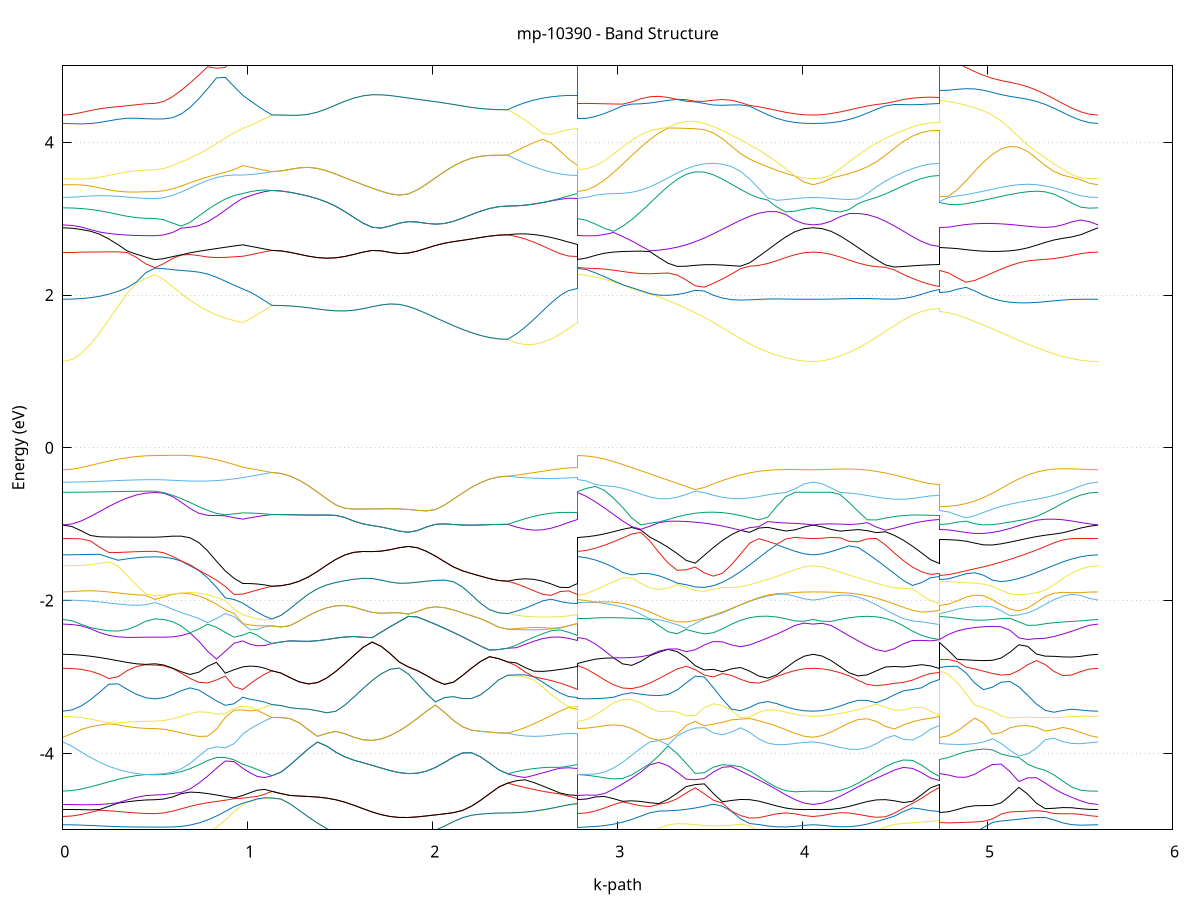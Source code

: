 set title 'mp-10390 - Band Structure'
set xlabel 'k-path'
set ylabel 'Energy (eV)'
set grid y
set yrange [-5:5]
set terminal png size 800,600
set output 'mp-10390_bands_gnuplot.png'
plot '-' using 1:2 with lines notitle, '-' using 1:2 with lines notitle, '-' using 1:2 with lines notitle, '-' using 1:2 with lines notitle, '-' using 1:2 with lines notitle, '-' using 1:2 with lines notitle, '-' using 1:2 with lines notitle, '-' using 1:2 with lines notitle, '-' using 1:2 with lines notitle, '-' using 1:2 with lines notitle, '-' using 1:2 with lines notitle, '-' using 1:2 with lines notitle, '-' using 1:2 with lines notitle, '-' using 1:2 with lines notitle, '-' using 1:2 with lines notitle, '-' using 1:2 with lines notitle, '-' using 1:2 with lines notitle, '-' using 1:2 with lines notitle, '-' using 1:2 with lines notitle, '-' using 1:2 with lines notitle, '-' using 1:2 with lines notitle, '-' using 1:2 with lines notitle, '-' using 1:2 with lines notitle, '-' using 1:2 with lines notitle, '-' using 1:2 with lines notitle, '-' using 1:2 with lines notitle, '-' using 1:2 with lines notitle, '-' using 1:2 with lines notitle, '-' using 1:2 with lines notitle, '-' using 1:2 with lines notitle, '-' using 1:2 with lines notitle, '-' using 1:2 with lines notitle, '-' using 1:2 with lines notitle, '-' using 1:2 with lines notitle, '-' using 1:2 with lines notitle, '-' using 1:2 with lines notitle, '-' using 1:2 with lines notitle, '-' using 1:2 with lines notitle, '-' using 1:2 with lines notitle, '-' using 1:2 with lines notitle, '-' using 1:2 with lines notitle, '-' using 1:2 with lines notitle, '-' using 1:2 with lines notitle, '-' using 1:2 with lines notitle, '-' using 1:2 with lines notitle, '-' using 1:2 with lines notitle, '-' using 1:2 with lines notitle, '-' using 1:2 with lines notitle, '-' using 1:2 with lines notitle, '-' using 1:2 with lines notitle, '-' using 1:2 with lines notitle, '-' using 1:2 with lines notitle, '-' using 1:2 with lines notitle, '-' using 1:2 with lines notitle, '-' using 1:2 with lines notitle, '-' using 1:2 with lines notitle, '-' using 1:2 with lines notitle, '-' using 1:2 with lines notitle, '-' using 1:2 with lines notitle, '-' using 1:2 with lines notitle, '-' using 1:2 with lines notitle, '-' using 1:2 with lines notitle, '-' using 1:2 with lines notitle, '-' using 1:2 with lines notitle, '-' using 1:2 with lines notitle, '-' using 1:2 with lines notitle, '-' using 1:2 with lines notitle, '-' using 1:2 with lines notitle, '-' using 1:2 with lines notitle, '-' using 1:2 with lines notitle, '-' using 1:2 with lines notitle, '-' using 1:2 with lines notitle, '-' using 1:2 with lines notitle, '-' using 1:2 with lines notitle, '-' using 1:2 with lines notitle, '-' using 1:2 with lines notitle, '-' using 1:2 with lines notitle, '-' using 1:2 with lines notitle, '-' using 1:2 with lines notitle, '-' using 1:2 with lines notitle, '-' using 1:2 with lines notitle, '-' using 1:2 with lines notitle, '-' using 1:2 with lines notitle, '-' using 1:2 with lines notitle, '-' using 1:2 with lines notitle, '-' using 1:2 with lines notitle, '-' using 1:2 with lines notitle, '-' using 1:2 with lines notitle, '-' using 1:2 with lines notitle, '-' using 1:2 with lines notitle, '-' using 1:2 with lines notitle, '-' using 1:2 with lines notitle, '-' using 1:2 with lines notitle, '-' using 1:2 with lines notitle, '-' using 1:2 with lines notitle, '-' using 1:2 with lines notitle
0.000000 -38.808810
0.049828 -38.808710
0.099656 -38.808310
0.149484 -38.807610
0.199312 -38.806910
0.249140 -38.806010
0.298968 -38.805110
0.348796 -38.804310
0.398624 -38.803710
0.448452 -38.803310
0.498280 -38.803210
0.498280 -38.803210
0.545808 -38.802910
0.593336 -38.801910
0.640864 -38.800410
0.688392 -38.798210
0.735920 -38.795510
0.783448 -38.792310
0.830976 -38.788710
0.878504 -38.784610
0.926032 -38.780310
0.973560 -38.775810
0.973560 -38.775810
1.012774 -38.773710
1.051987 -38.771710
1.091201 -38.769810
1.130414 -38.768010
1.130414 -38.768010
1.179678 -38.768010
1.228941 -38.768010
1.278205 -38.768010
1.327468 -38.768110
1.376732 -38.768110
1.425995 -38.768210
1.475258 -38.768310
1.524522 -38.768310
1.573785 -38.768510
1.623049 -38.768610
1.672312 -38.768710
1.721576 -38.768910
1.721576 -38.768910
1.770385 -38.769010
1.819194 -38.769110
1.868003 -38.769310
1.916812 -38.769410
1.965621 -38.769510
2.014430 -38.769710
2.063240 -38.769810
2.112049 -38.769910
2.160858 -38.770010
2.209667 -38.770110
2.258476 -38.770210
2.307285 -38.770210
2.356094 -38.770310
2.404903 -38.770310
2.404903 -38.770310
2.452018 -38.770910
2.499133 -38.771410
2.546248 -38.772010
2.593363 -38.772510
2.640477 -38.773210
2.687592 -38.773910
2.734707 -38.774810
2.781822 -38.775810
2.781822 -38.803210
2.830898 -38.803210
2.879975 -38.803210
2.929051 -38.803210
2.978127 -38.803210
3.027204 -38.803310
3.076280 -38.803410
3.125356 -38.803510
3.174433 -38.803710
3.223509 -38.803810
3.272585 -38.804110
3.321662 -38.804310
3.321662 -38.804310
3.370638 -38.804510
3.419615 -38.804910
3.468592 -38.805210
3.517568 -38.805610
3.566545 -38.806010
3.615521 -38.806410
3.664498 -38.806810
3.713475 -38.807310
3.762451 -38.807610
3.811428 -38.807910
3.860405 -38.808310
3.909381 -38.808510
3.958358 -38.808710
4.007334 -38.808810
4.056311 -38.808810
4.056311 -38.808810
4.105184 -38.808810
4.154056 -38.808710
4.202929 -38.808410
4.251801 -38.808110
4.300674 -38.807710
4.349546 -38.807310
4.398419 -38.806810
4.447292 -38.806410
4.496164 -38.806010
4.545037 -38.805610
4.593909 -38.805310
4.642782 -38.805010
4.691654 -38.804910
4.740527 -38.804810
4.740527 -38.770610
4.788151 -38.772610
4.835775 -38.775710
4.883399 -38.778910
4.931023 -38.782110
4.978647 -38.785310
5.026271 -38.788310
5.073895 -38.791210
5.121519 -38.794010
5.169143 -38.796610
5.216768 -38.799010
5.264392 -38.801210
5.312016 -38.803110
5.359640 -38.804810
5.407264 -38.806210
5.454888 -38.807410
5.502512 -38.808210
5.550136 -38.808710
5.597760 -38.808810
e
0.000000 -38.731410
0.049828 -38.731510
0.099656 -38.731510
0.149484 -38.731710
0.199312 -38.731810
0.249140 -38.731910
0.298968 -38.732010
0.348796 -38.732210
0.398624 -38.732310
0.448452 -38.732310
0.498280 -38.732410
0.498280 -38.732410
0.545808 -38.732710
0.593336 -38.733710
0.640864 -38.735310
0.688392 -38.737510
0.735920 -38.740310
0.783448 -38.743610
0.830976 -38.747410
0.878504 -38.751510
0.926032 -38.756010
0.973560 -38.760710
0.973560 -38.760710
1.012774 -38.762510
1.051987 -38.764310
1.091201 -38.766110
1.130414 -38.768010
1.130414 -38.768010
1.179678 -38.768010
1.228941 -38.768010
1.278205 -38.768010
1.327468 -38.768110
1.376732 -38.768110
1.425995 -38.768210
1.475258 -38.768310
1.524522 -38.768310
1.573785 -38.768510
1.623049 -38.768610
1.672312 -38.768710
1.721576 -38.768910
1.721576 -38.768910
1.770385 -38.769010
1.819194 -38.769110
1.868003 -38.769310
1.916812 -38.769410
1.965621 -38.769510
2.014430 -38.769710
2.063240 -38.769810
2.112049 -38.769910
2.160858 -38.770010
2.209667 -38.770110
2.258476 -38.770210
2.307285 -38.770210
2.356094 -38.770310
2.404903 -38.770310
2.404903 -38.770310
2.452018 -38.769510
2.499133 -38.768610
2.546248 -38.767610
2.593363 -38.766410
2.640477 -38.765210
2.687592 -38.763710
2.734707 -38.762210
2.781822 -38.760710
2.781822 -38.732410
2.830898 -38.732410
2.879975 -38.732410
2.929051 -38.732410
2.978127 -38.732510
3.027204 -38.732610
3.076280 -38.732710
3.125356 -38.732810
3.174433 -38.732810
3.223509 -38.732910
3.272585 -38.732910
3.321662 -38.732910
3.321662 -38.732910
3.370638 -38.732810
3.419615 -38.732710
3.468592 -38.732710
3.517568 -38.732610
3.566545 -38.732410
3.615521 -38.732310
3.664498 -38.732210
3.713475 -38.732110
3.762451 -38.731910
3.811428 -38.731710
3.860405 -38.731610
3.909381 -38.731510
3.958358 -38.731510
4.007334 -38.731510
4.056311 -38.731410
4.056311 -38.731410
4.105184 -38.731410
4.154056 -38.731510
4.202929 -38.731610
4.251801 -38.731710
4.300674 -38.731810
4.349546 -38.731910
4.398419 -38.732110
4.447292 -38.732310
4.496164 -38.732410
4.545037 -38.732610
4.593909 -38.732710
4.642782 -38.732810
4.691654 -38.732910
4.740527 -38.732910
4.740527 -38.767510
4.788151 -38.765410
4.835775 -38.762410
4.883399 -38.759210
4.931023 -38.756110
4.978647 -38.753110
5.026271 -38.750310
5.073895 -38.747510
5.121519 -38.745010
5.169143 -38.742510
5.216768 -38.740310
5.264392 -38.738310
5.312016 -38.736510
5.359640 -38.735010
5.407264 -38.733710
5.454888 -38.732710
5.502512 -38.732010
5.550136 -38.731610
5.597760 -38.731410
e
0.000000 -34.106910
0.049828 -34.106910
0.099656 -34.107010
0.149484 -34.107910
0.199312 -34.115310
0.249140 -34.123410
0.298968 -34.131410
0.348796 -34.138610
0.398624 -34.144210
0.448452 -34.147810
0.498280 -34.149110
0.498280 -34.149110
0.545808 -34.149010
0.593336 -34.148610
0.640864 -34.147910
0.688392 -34.147010
0.735920 -34.145810
0.783448 -34.144510
0.830976 -34.142910
0.878504 -34.141110
0.926032 -34.139210
0.973560 -34.137210
0.973560 -34.137210
1.012774 -34.136010
1.051987 -34.134110
1.091201 -34.131410
1.130414 -34.128310
1.130414 -34.128310
1.179678 -34.128210
1.228941 -34.127910
1.278205 -34.127510
1.327468 -34.126910
1.376732 -34.126210
1.425995 -34.125210
1.475258 -34.124210
1.524522 -34.123010
1.573785 -34.121710
1.623049 -34.120310
1.672312 -34.118910
1.721576 -34.117310
1.721576 -34.117310
1.770385 -34.115810
1.819194 -34.114210
1.868003 -34.112610
1.916812 -34.111010
1.965621 -34.109510
2.014430 -34.108110
2.063240 -34.106810
2.112049 -34.105610
2.160858 -34.104510
2.209667 -34.103610
2.258476 -34.102910
2.307285 -34.102410
2.356094 -34.102110
2.404903 -34.102010
2.404903 -34.102010
2.452018 -34.106310
2.499133 -34.111510
2.546248 -34.117110
2.593363 -34.122810
2.640477 -34.128110
2.687592 -34.132510
2.734707 -34.135610
2.781822 -34.137210
2.781822 -34.149110
2.830898 -34.148910
2.879975 -34.148510
2.929051 -34.147810
2.978127 -34.146810
3.027204 -34.145510
3.076280 -34.144010
3.125356 -34.142310
3.174433 -34.140410
3.223509 -34.138310
3.272585 -34.136010
3.321662 -34.133610
3.321662 -34.133610
3.370638 -34.131110
3.419615 -34.128610
3.468592 -34.126110
3.517568 -34.123510
3.566545 -34.121010
3.615521 -34.118710
3.664498 -34.116410
3.713475 -34.114410
3.762451 -34.112510
3.811428 -34.110810
3.860405 -34.109410
3.909381 -34.108310
3.958358 -34.107510
4.007334 -34.107010
4.056311 -34.106910
4.056311 -34.106910
4.105184 -34.107010
4.154056 -34.107510
4.202929 -34.108110
4.251801 -34.109010
4.300674 -34.110110
4.349546 -34.111210
4.398419 -34.112410
4.447292 -34.113510
4.496164 -34.114510
4.545037 -34.115210
4.593909 -34.115810
4.642782 -34.116110
4.691654 -34.116110
4.740527 -34.116010
4.740527 -34.127410
4.788151 -34.127310
4.835775 -34.126810
4.883399 -34.126110
4.931023 -34.125110
4.978647 -34.123910
5.026271 -34.122410
5.073895 -34.120910
5.121519 -34.119110
5.169143 -34.117410
5.216768 -34.115610
5.264392 -34.113810
5.312016 -34.112210
5.359640 -34.110710
5.407264 -34.109410
5.454888 -34.108310
5.502512 -34.107510
5.550136 -34.107010
5.597760 -34.106910
e
0.000000 -34.096910
0.049828 -34.098210
0.099656 -34.102010
0.149484 -34.107210
0.199312 -34.107410
0.249140 -34.107710
0.298968 -34.107910
0.348796 -34.108110
0.398624 -34.108310
0.448452 -34.108410
0.498280 -34.108510
0.498280 -34.108510
0.545808 -34.108510
0.593336 -34.108710
0.640864 -34.109010
0.688392 -34.109410
0.735920 -34.109810
0.783448 -34.110410
0.830976 -34.111110
0.878504 -34.111810
0.926032 -34.112610
0.973560 -34.113410
0.973560 -34.113410
1.012774 -34.117110
1.051987 -34.121010
1.091201 -34.124710
1.130414 -34.128310
1.130414 -34.128310
1.179678 -34.128210
1.228941 -34.127910
1.278205 -34.127510
1.327468 -34.126910
1.376732 -34.126210
1.425995 -34.125210
1.475258 -34.124210
1.524522 -34.123010
1.573785 -34.121710
1.623049 -34.120310
1.672312 -34.118910
1.721576 -34.117310
1.721576 -34.117310
1.770385 -34.115810
1.819194 -34.114210
1.868003 -34.112610
1.916812 -34.111010
1.965621 -34.109510
2.014430 -34.108110
2.063240 -34.106810
2.112049 -34.105610
2.160858 -34.104510
2.209667 -34.103610
2.258476 -34.102910
2.307285 -34.102410
2.356094 -34.102110
2.404903 -34.102010
2.404903 -34.102010
2.452018 -34.098910
2.499133 -34.097310
2.546248 -34.097310
2.593363 -34.098610
2.640477 -34.101310
2.687592 -34.104910
2.734707 -34.109010
2.781822 -34.113410
2.781822 -34.108510
2.830898 -34.108410
2.879975 -34.108310
2.929051 -34.108010
2.978127 -34.107710
3.027204 -34.107210
3.076280 -34.106710
3.125356 -34.106110
3.174433 -34.105510
3.223509 -34.104910
3.272585 -34.104210
3.321662 -34.103410
3.321662 -34.103410
3.370638 -34.102710
3.419615 -34.102010
3.468592 -34.101310
3.517568 -34.100710
3.566545 -34.100110
3.615521 -34.099510
3.664498 -34.098910
3.713475 -34.098510
3.762451 -34.098010
3.811428 -34.097710
3.860405 -34.097410
3.909381 -34.097210
3.958358 -34.097010
4.007334 -34.096910
4.056311 -34.096910
4.056311 -34.096910
4.105184 -34.097110
4.154056 -34.097610
4.202929 -34.098610
4.251801 -34.099910
4.300674 -34.101410
4.349546 -34.103110
4.398419 -34.105010
4.447292 -34.106910
4.496164 -34.108810
4.545037 -34.110510
4.593909 -34.112110
4.642782 -34.113410
4.691654 -34.114410
4.740527 -34.114810
4.740527 -34.104210
4.788151 -34.104210
4.835775 -34.103910
4.883399 -34.103610
4.931023 -34.103110
4.978647 -34.102610
5.026271 -34.102010
5.073895 -34.101310
5.121519 -34.100710
5.169143 -34.100010
5.216768 -34.099410
5.264392 -34.098810
5.312016 -34.098310
5.359640 -34.097910
5.407264 -34.097510
5.454888 -34.097210
5.502512 -34.097010
5.550136 -34.096910
5.597760 -34.096910
e
0.000000 -33.125810
0.049828 -33.125410
0.099656 -33.124310
0.149484 -33.122510
0.199312 -33.120110
0.249140 -33.117310
0.298968 -33.114410
0.348796 -33.111610
0.398624 -33.111610
0.448452 -33.111910
0.498280 -33.112010
0.498280 -33.112010
0.545808 -33.111710
0.593336 -33.110910
0.640864 -33.109510
0.688392 -33.107610
0.735920 -33.105510
0.783448 -33.103110
0.830976 -33.100710
0.878504 -33.098410
0.926032 -33.096610
0.973560 -33.095210
0.973560 -33.095210
1.012774 -33.095510
1.051987 -33.095510
1.091201 -33.095310
1.130414 -33.094910
1.130414 -33.094910
1.179678 -33.095410
1.228941 -33.096710
1.278205 -33.098810
1.327468 -33.101510
1.376732 -33.104610
1.425995 -33.107910
1.475258 -33.111110
1.524522 -33.114110
1.573785 -33.116710
1.623049 -33.118810
1.672312 -33.120210
1.721576 -33.120910
1.721576 -33.120910
1.770385 -33.120910
1.819194 -33.120110
1.868003 -33.118610
1.916812 -33.116410
1.965621 -33.113510
2.014430 -33.110210
2.063240 -33.106410
2.112049 -33.102510
2.160858 -33.098610
2.209667 -33.094910
2.258476 -33.091710
2.307285 -33.089210
2.356094 -33.087610
2.404903 -33.087010
2.404903 -33.087010
2.452018 -33.087410
2.499133 -33.087910
2.546248 -33.088710
2.593363 -33.089710
2.640477 -33.091010
2.687592 -33.092410
2.734707 -33.093810
2.781822 -33.095210
2.781822 -33.112010
2.830898 -33.111610
2.879975 -33.110410
2.929051 -33.108410
2.978127 -33.105710
3.027204 -33.102410
3.076280 -33.098810
3.125356 -33.096010
3.174433 -33.093810
3.223509 -33.091910
3.272585 -33.090710
3.321662 -33.090110
3.321662 -33.090110
3.370638 -33.090210
3.419615 -33.091010
3.468592 -33.092410
3.517568 -33.094610
3.566545 -33.097810
3.615521 -33.101510
3.664498 -33.105410
3.713475 -33.109310
3.762451 -33.113210
3.811428 -33.116710
3.860405 -33.119810
3.909381 -33.122410
3.958358 -33.124310
4.007334 -33.125410
4.056311 -33.125810
4.056311 -33.125810
4.105184 -33.125410
4.154056 -33.124310
4.202929 -33.122410
4.251801 -33.119910
4.300674 -33.116810
4.349546 -33.113210
4.398419 -33.109410
4.447292 -33.105610
4.496164 -33.102110
4.545037 -33.099010
4.593909 -33.096510
4.642782 -33.094610
4.691654 -33.093410
4.740527 -33.093010
4.740527 -33.128210
4.788151 -33.128110
4.835775 -33.128010
4.883399 -33.127710
4.931023 -33.127410
4.978647 -33.126910
5.026271 -33.126410
5.073895 -33.125910
5.121519 -33.125310
5.169143 -33.124710
5.216768 -33.124110
5.264392 -33.123510
5.312016 -33.123110
5.359640 -33.122910
5.407264 -33.123010
5.454888 -33.123510
5.502512 -33.124510
5.550136 -33.125410
5.597760 -33.125810
e
0.000000 -33.115110
0.049828 -33.114910
0.099656 -33.114410
0.149484 -33.113710
0.199312 -33.112810
0.249140 -33.112010
0.298968 -33.111610
0.348796 -33.111410
0.398624 -33.109310
0.448452 -33.107810
0.498280 -33.107210
0.498280 -33.107210
0.545808 -33.106910
0.593336 -33.105910
0.640864 -33.104310
0.688392 -33.102310
0.735920 -33.100010
0.783448 -33.097710
0.830976 -33.095410
0.878504 -33.093610
0.926032 -33.092410
0.973560 -33.091810
0.973560 -33.091810
1.012774 -33.092710
1.051987 -33.093610
1.091201 -33.094310
1.130414 -33.094910
1.130414 -33.094910
1.179678 -33.095410
1.228941 -33.096710
1.278205 -33.098810
1.327468 -33.101510
1.376732 -33.104610
1.425995 -33.107910
1.475258 -33.111110
1.524522 -33.114110
1.573785 -33.116710
1.623049 -33.118810
1.672312 -33.120210
1.721576 -33.120910
1.721576 -33.120910
1.770385 -33.120910
1.819194 -33.120110
1.868003 -33.118610
1.916812 -33.116410
1.965621 -33.113510
2.014430 -33.110210
2.063240 -33.106410
2.112049 -33.102510
2.160858 -33.098610
2.209667 -33.094910
2.258476 -33.091710
2.307285 -33.089210
2.356094 -33.087610
2.404903 -33.087010
2.404903 -33.087010
2.452018 -33.086910
2.499133 -33.087010
2.546248 -33.087310
2.593363 -33.087910
2.640477 -33.088610
2.687592 -33.089510
2.734707 -33.090610
2.781822 -33.091810
2.781822 -33.107210
2.830898 -33.106910
2.879975 -33.106010
2.929051 -33.104610
2.978127 -33.102710
3.027204 -33.100410
3.076280 -33.097410
3.125356 -33.093210
3.174433 -33.089810
3.223509 -33.088910
3.272585 -33.088310
3.321662 -33.088210
3.321662 -33.088210
3.370638 -33.088810
3.419615 -33.090010
3.468592 -33.092010
3.517568 -33.094410
3.566545 -33.096710
3.615521 -33.099310
3.664498 -33.102010
3.713475 -33.104710
3.762451 -33.107210
3.811428 -33.109510
3.860405 -33.111410
3.909381 -33.113010
3.958358 -33.114210
4.007334 -33.114910
4.056311 -33.115110
4.056311 -33.115110
4.105184 -33.114910
4.154056 -33.114210
4.202929 -33.113110
4.251801 -33.111510
4.300674 -33.109610
4.349546 -33.107310
4.398419 -33.104710
4.447292 -33.101810
4.496164 -33.098710
4.545037 -33.095410
4.593909 -33.092310
4.642782 -33.089810
4.691654 -33.088110
4.740527 -33.087610
4.740527 -33.107210
4.788151 -33.106710
4.835775 -33.105010
4.883399 -33.102410
4.931023 -33.099210
4.978647 -33.095710
5.026271 -33.092510
5.073895 -33.090010
5.121519 -33.088910
5.169143 -33.089310
5.216768 -33.091410
5.264392 -33.094910
5.312016 -33.099310
5.359640 -33.104010
5.407264 -33.108410
5.454888 -33.111810
5.502512 -33.113910
5.550136 -33.114810
5.597760 -33.115110
e
0.000000 -33.080510
0.049828 -33.081110
0.099656 -33.082610
0.149484 -33.085010
0.199312 -33.087810
0.249140 -33.090710
0.298968 -33.093210
0.348796 -33.095110
0.398624 -33.096310
0.448452 -33.096910
0.498280 -33.097110
0.498280 -33.097110
0.545808 -33.096610
0.593336 -33.095210
0.640864 -33.092910
0.688392 -33.089810
0.735920 -33.085910
0.783448 -33.081310
0.830976 -33.076310
0.878504 -33.070910
0.926032 -33.065510
0.973560 -33.060110
0.973560 -33.060110
1.012774 -33.056410
1.051987 -33.052810
1.091201 -33.049510
1.130414 -33.046410
1.130414 -33.046410
1.179678 -33.047010
1.228941 -33.048810
1.278205 -33.051610
1.327468 -33.055110
1.376732 -33.059110
1.425995 -33.063310
1.475258 -33.067510
1.524522 -33.071410
1.573785 -33.074810
1.623049 -33.077710
1.672312 -33.080010
1.721576 -33.081510
1.721576 -33.081510
1.770385 -33.082210
1.819194 -33.082110
1.868003 -33.081210
1.916812 -33.079610
1.965621 -33.077310
2.014430 -33.074410
2.063240 -33.071010
2.112049 -33.067310
2.160858 -33.063510
2.209667 -33.059810
2.258476 -33.056510
2.307285 -33.053810
2.356094 -33.052110
2.404903 -33.051510
2.404903 -33.051510
2.452018 -33.054010
2.499133 -33.056310
2.546248 -33.058210
2.593363 -33.059610
2.640477 -33.060510
2.687592 -33.060910
2.734707 -33.060710
2.781822 -33.060110
2.781822 -33.097110
2.830898 -33.096910
2.879975 -33.096510
2.929051 -33.095710
2.978127 -33.094710
3.027204 -33.093610
3.076280 -33.092310
3.125356 -33.091010
3.174433 -33.088210
3.223509 -33.082710
3.272585 -33.077110
3.321662 -33.071410
3.321662 -33.071410
3.370638 -33.065910
3.419615 -33.060710
3.468592 -33.056310
3.517568 -33.052710
3.566545 -33.052710
3.615521 -33.056710
3.664498 -33.060810
3.713475 -33.064910
3.762451 -33.068710
3.811428 -33.072110
3.860405 -33.075010
3.909381 -33.077410
3.958358 -33.079110
4.007334 -33.080210
4.056311 -33.080510
4.056311 -33.080510
4.105184 -33.080310
4.154056 -33.079610
4.202929 -33.078410
4.251801 -33.076910
4.300674 -33.075010
4.349546 -33.072910
4.398419 -33.070610
4.447292 -33.068110
4.496164 -33.065710
4.545037 -33.063510
4.593909 -33.061510
4.642782 -33.059910
4.691654 -33.058910
4.740527 -33.058610
4.740527 -33.092810
4.788151 -33.092010
4.835775 -33.089610
4.883399 -33.085810
4.931023 -33.081610
4.978647 -33.078510
5.026271 -33.077010
5.073895 -33.076110
5.121519 -33.075510
5.169143 -33.075010
5.216768 -33.074710
5.264392 -33.074610
5.312016 -33.074810
5.359640 -33.075410
5.407264 -33.076410
5.454888 -33.077710
5.502512 -33.079110
5.550136 -33.080110
5.597760 -33.080510
e
0.000000 -33.057610
0.049828 -33.057610
0.099656 -33.057510
0.149484 -33.057410
0.199312 -33.057410
0.249140 -33.057410
0.298968 -33.057610
0.348796 -33.057810
0.398624 -33.058110
0.448452 -33.058310
0.498280 -33.058410
0.498280 -33.058410
0.545808 -33.058010
0.593336 -33.056910
0.640864 -33.055010
0.688392 -33.052610
0.735920 -33.049810
0.783448 -33.046710
0.830976 -33.043910
0.878504 -33.041510
0.926032 -33.039910
0.973560 -33.039410
0.973560 -33.039410
1.012774 -33.040210
1.051987 -33.041610
1.091201 -33.043710
1.130414 -33.046410
1.130414 -33.046410
1.179678 -33.047010
1.228941 -33.048810
1.278205 -33.051610
1.327468 -33.055110
1.376732 -33.059110
1.425995 -33.063310
1.475258 -33.067510
1.524522 -33.071410
1.573785 -33.074810
1.623049 -33.077710
1.672312 -33.080010
1.721576 -33.081510
1.721576 -33.081510
1.770385 -33.082210
1.819194 -33.082110
1.868003 -33.081210
1.916812 -33.079610
1.965621 -33.077310
2.014430 -33.074410
2.063240 -33.071010
2.112049 -33.067310
2.160858 -33.063510
2.209667 -33.059810
2.258476 -33.056510
2.307285 -33.053810
2.356094 -33.052110
2.404903 -33.051510
2.404903 -33.051510
2.452018 -33.048910
2.499133 -33.046410
2.546248 -33.044210
2.593363 -33.042210
2.640477 -33.040710
2.687592 -33.039810
2.734707 -33.039310
2.781822 -33.039410
2.781822 -33.058410
2.830898 -33.058110
2.879975 -33.057110
2.929051 -33.055610
2.978127 -33.053610
3.027204 -33.051210
3.076280 -33.048610
3.125356 -33.046010
3.174433 -33.043710
3.223509 -33.041910
3.272585 -33.040710
3.321662 -33.040510
3.321662 -33.040510
3.370638 -33.041310
3.419615 -33.043010
3.468592 -33.045610
3.517568 -33.048910
3.566545 -33.050110
3.615521 -33.048710
3.664498 -33.048410
3.713475 -33.049110
3.762451 -33.050310
3.811428 -33.052010
3.860405 -33.053710
3.909381 -33.055310
3.958358 -33.056510
4.007334 -33.057310
4.056311 -33.057610
4.056311 -33.057610
4.105184 -33.057410
4.154056 -33.056610
4.202929 -33.055510
4.251801 -33.054010
4.300674 -33.052410
4.349546 -33.050610
4.398419 -33.048910
4.447292 -33.047510
4.496164 -33.046410
4.545037 -33.045810
4.593909 -33.045610
4.642782 -33.045610
4.691654 -33.045810
4.740527 -33.045910
4.740527 -33.077110
4.788151 -33.077010
4.835775 -33.076610
4.883399 -33.076010
4.931023 -33.074410
4.978647 -33.070710
5.026271 -33.064810
5.073895 -33.058410
5.121519 -33.052610
5.169143 -33.048210
5.216768 -33.045810
5.264392 -33.045610
5.312016 -33.047110
5.359640 -33.049710
5.407264 -33.052410
5.454888 -33.054810
5.502512 -33.056410
5.550136 -33.057310
5.597760 -33.057610
e
0.000000 -32.924410
0.049828 -32.924410
0.099656 -32.924310
0.149484 -32.924310
0.199312 -32.924310
0.249140 -32.924410
0.298968 -32.924710
0.348796 -32.925010
0.398624 -32.925310
0.448452 -32.925510
0.498280 -32.925610
0.498280 -32.925610
0.545808 -32.925810
0.593336 -32.926410
0.640864 -32.927410
0.688392 -32.928510
0.735920 -32.929810
0.783448 -32.930810
0.830976 -32.931510
0.878504 -32.931610
0.926032 -32.930610
0.973560 -32.928610
0.973560 -32.928610
1.012774 -32.928010
1.051987 -32.927110
1.091201 -32.925710
1.130414 -32.923910
1.130414 -32.923910
1.179678 -32.923310
1.228941 -32.921610
1.278205 -32.918910
1.327468 -32.915510
1.376732 -32.911610
1.425995 -32.907610
1.475258 -32.903610
1.524522 -32.899910
1.573785 -32.896610
1.623049 -32.893910
1.672312 -32.891810
1.721576 -32.890510
1.721576 -32.890510
1.770385 -32.889910
1.819194 -32.890210
1.868003 -32.891210
1.916812 -32.893010
1.965621 -32.895410
2.014430 -32.898510
2.063240 -32.902010
2.112049 -32.905910
2.160858 -32.910010
2.209667 -32.913910
2.258476 -32.917510
2.307285 -32.920410
2.356094 -32.922210
2.404903 -32.922910
2.404903 -32.922910
2.452018 -32.923510
2.499133 -32.923510
2.546248 -32.922810
2.593363 -32.921610
2.640477 -32.921910
2.687592 -32.924310
2.734707 -32.926510
2.781822 -32.928610
2.781822 -32.925610
2.830898 -32.925810
2.879975 -32.926310
2.929051 -32.927110
2.978127 -32.928110
3.027204 -32.929210
3.076280 -32.930210
3.125356 -32.931010
3.174433 -32.931410
3.223509 -32.931310
3.272585 -32.930710
3.321662 -32.929510
3.321662 -32.929510
3.370638 -32.928410
3.419615 -32.928310
3.468592 -32.929910
3.517568 -32.932310
3.566545 -32.934310
3.615521 -32.935410
3.664498 -32.935410
3.713475 -32.934610
3.762451 -32.933010
3.811428 -32.931010
3.860405 -32.929010
3.909381 -32.927210
3.958358 -32.925710
4.007334 -32.924810
4.056311 -32.924410
4.056311 -32.924410
4.105184 -32.924710
4.154056 -32.925510
4.202929 -32.926710
4.251801 -32.928210
4.300674 -32.929810
4.349546 -32.931410
4.398419 -32.932610
4.447292 -32.933410
4.496164 -32.933610
4.545037 -32.933010
4.593909 -32.931910
4.642782 -32.930410
4.691654 -32.929110
4.740527 -32.928510
4.740527 -32.892110
4.788151 -32.892810
4.835775 -32.894810
4.883399 -32.898010
4.931023 -32.902310
4.978647 -32.907310
5.026271 -32.912910
5.073895 -32.918610
5.121519 -32.924010
5.169143 -32.928610
5.216768 -32.931710
5.264392 -32.933010
5.312016 -32.932610
5.359640 -32.931110
5.407264 -32.929110
5.454888 -32.927210
5.502512 -32.925710
5.550136 -32.924810
5.597760 -32.924410
e
0.000000 -32.900410
0.049828 -32.900210
0.099656 -32.899510
0.149484 -32.898410
0.199312 -32.897010
0.249140 -32.895210
0.298968 -32.893310
0.348796 -32.891510
0.398624 -32.890010
0.448452 -32.889010
0.498280 -32.888610
0.498280 -32.888610
0.545808 -32.889010
0.593336 -32.889910
0.640864 -32.891310
0.688392 -32.893110
0.735920 -32.895010
0.783448 -32.897010
0.830976 -32.898710
0.878504 -32.900510
0.926032 -32.907710
0.973560 -32.914610
0.973560 -32.914610
1.012774 -32.917210
1.051987 -32.919610
1.091201 -32.921910
1.130414 -32.923910
1.130414 -32.923910
1.179678 -32.923310
1.228941 -32.921610
1.278205 -32.918910
1.327468 -32.915510
1.376732 -32.911610
1.425995 -32.907610
1.475258 -32.903610
1.524522 -32.899910
1.573785 -32.896610
1.623049 -32.893910
1.672312 -32.891810
1.721576 -32.890510
1.721576 -32.890510
1.770385 -32.889910
1.819194 -32.890210
1.868003 -32.891210
1.916812 -32.893010
1.965621 -32.895410
2.014430 -32.898510
2.063240 -32.902010
2.112049 -32.905910
2.160858 -32.910010
2.209667 -32.913910
2.258476 -32.917510
2.307285 -32.920410
2.356094 -32.922210
2.404903 -32.922910
2.404903 -32.922910
2.452018 -32.921410
2.499133 -32.919210
2.546248 -32.917010
2.593363 -32.919410
2.640477 -32.920110
2.687592 -32.918410
2.734707 -32.916510
2.781822 -32.914610
2.781822 -32.888610
2.830898 -32.889010
2.879975 -32.890010
2.929051 -32.891610
2.978127 -32.893810
3.027204 -32.896310
3.076280 -32.898910
3.125356 -32.901610
3.174433 -32.903810
3.223509 -32.905510
3.272585 -32.906410
3.321662 -32.906210
3.321662 -32.906210
3.370638 -32.907910
3.419615 -32.910210
3.468592 -32.909210
3.517568 -32.909210
3.566545 -32.909610
3.615521 -32.909410
3.664498 -32.908710
3.713475 -32.907510
3.762451 -32.906110
3.811428 -32.904710
3.860405 -32.903310
3.909381 -32.902110
3.958358 -32.901210
4.007334 -32.900610
4.056311 -32.900410
4.056311 -32.900410
4.105184 -32.900510
4.154056 -32.901010
4.202929 -32.901710
4.251801 -32.902710
4.300674 -32.904010
4.349546 -32.905410
4.398419 -32.906910
4.447292 -32.908410
4.496164 -32.909810
4.545037 -32.910810
4.593909 -32.911310
4.642782 -32.911410
4.691654 -32.911310
4.740527 -32.911410
4.740527 -32.886910
4.788151 -32.886910
4.835775 -32.887210
4.883399 -32.888110
4.931023 -32.890310
4.978647 -32.894310
5.026271 -32.899310
5.073895 -32.904310
5.121519 -32.908210
5.169143 -32.910210
5.216768 -32.910510
5.264392 -32.909310
5.312016 -32.907410
5.359640 -32.905310
5.407264 -32.903410
5.454888 -32.902010
5.502512 -32.901110
5.550136 -32.900610
5.597760 -32.900410
e
0.000000 -32.865110
0.049828 -32.865110
0.099656 -32.865010
0.149484 -32.864810
0.199312 -32.864510
0.249140 -32.864210
0.298968 -32.863810
0.348796 -32.863510
0.398624 -32.863310
0.448452 -32.863110
0.498280 -32.863010
0.498280 -32.863010
0.545808 -32.863810
0.593336 -32.866110
0.640864 -32.869710
0.688392 -32.874410
0.735920 -32.880110
0.783448 -32.886510
0.830976 -32.893310
0.878504 -32.899810
0.926032 -32.900010
0.973560 -32.899310
0.973560 -32.899310
1.012774 -32.896710
1.051987 -32.894410
1.091201 -32.892410
1.130414 -32.890710
1.130414 -32.890710
1.179678 -32.890210
1.228941 -32.888910
1.278205 -32.886910
1.327468 -32.884410
1.376732 -32.881510
1.425995 -32.878510
1.475258 -32.875610
1.524522 -32.873110
1.573785 -32.870910
1.623049 -32.869410
1.672312 -32.868610
1.721576 -32.868610
1.721576 -32.868610
1.770385 -32.869310
1.819194 -32.870810
1.868003 -32.873110
1.916812 -32.876110
1.965621 -32.879710
2.014430 -32.883810
2.063240 -32.888210
2.112049 -32.892610
2.160858 -32.897010
2.209667 -32.901010
2.258476 -32.904410
2.307285 -32.907010
2.356094 -32.908610
2.404903 -32.909210
2.404903 -32.909210
2.452018 -32.911810
2.499133 -32.914310
2.546248 -32.916210
2.593363 -32.912910
2.640477 -32.909210
2.687592 -32.905610
2.734707 -32.902110
2.781822 -32.899310
2.781822 -32.863010
2.830898 -32.863510
2.879975 -32.864810
2.929051 -32.866910
2.978127 -32.869810
3.027204 -32.873310
3.076280 -32.877310
3.125356 -32.881710
3.174433 -32.886310
3.223509 -32.891010
3.272585 -32.897310
3.321662 -32.903210
3.321662 -32.903210
3.370638 -32.905010
3.419615 -32.906010
3.468592 -32.907910
3.517568 -32.905910
3.566545 -32.901310
3.615521 -32.896110
3.664498 -32.890810
3.713475 -32.885510
3.762451 -32.880610
3.811428 -32.876210
3.860405 -32.872310
3.909381 -32.869210
3.958358 -32.867010
4.007334 -32.865610
4.056311 -32.865110
4.056311 -32.865110
4.105184 -32.865510
4.154056 -32.866710
4.202929 -32.868610
4.251801 -32.871310
4.300674 -32.874610
4.349546 -32.878410
4.398419 -32.882710
4.447292 -32.887310
4.496164 -32.892010
4.545037 -32.896610
4.593909 -32.900910
4.642782 -32.904410
4.691654 -32.906610
4.740527 -32.907210
4.740527 -32.875110
4.788151 -32.875310
4.835775 -32.875910
4.883399 -32.876710
4.931023 -32.877610
4.978647 -32.878310
5.026271 -32.878810
5.073895 -32.879010
5.121519 -32.879010
5.169143 -32.878810
5.216768 -32.878210
5.264392 -32.877210
5.312016 -32.875710
5.359640 -32.873710
5.407264 -32.871310
5.454888 -32.869010
5.502512 -32.867010
5.550136 -32.865610
5.597760 -32.865110
e
0.000000 -32.853910
0.049828 -32.854010
0.099656 -32.854110
0.149484 -32.854310
0.199312 -32.854510
0.249140 -32.854610
0.298968 -32.854810
0.348796 -32.854810
0.398624 -32.854910
0.448452 -32.854910
0.498280 -32.854910
0.498280 -32.854910
0.545808 -32.855310
0.593336 -32.856310
0.640864 -32.858210
0.688392 -32.860910
0.735920 -32.864310
0.783448 -32.868310
0.830976 -32.872710
0.878504 -32.877310
0.926032 -32.881910
0.973560 -32.886210
0.973560 -32.886210
1.012774 -32.887110
1.051987 -32.888010
1.091201 -32.889210
1.130414 -32.890710
1.130414 -32.890710
1.179678 -32.890210
1.228941 -32.888910
1.278205 -32.886910
1.327468 -32.884410
1.376732 -32.881510
1.425995 -32.878510
1.475258 -32.875610
1.524522 -32.873110
1.573785 -32.870910
1.623049 -32.869410
1.672312 -32.868610
1.721576 -32.868610
1.721576 -32.868610
1.770385 -32.869310
1.819194 -32.870810
1.868003 -32.873110
1.916812 -32.876110
1.965621 -32.879710
2.014430 -32.883810
2.063240 -32.888210
2.112049 -32.892610
2.160858 -32.897010
2.209667 -32.901010
2.258476 -32.904410
2.307285 -32.907010
2.356094 -32.908610
2.404903 -32.909210
2.404903 -32.909210
2.452018 -32.906610
2.499133 -32.903810
2.546248 -32.900910
2.593363 -32.897910
2.640477 -32.894810
2.687592 -32.891810
2.734707 -32.888910
2.781822 -32.886210
2.781822 -32.854910
2.830898 -32.855510
2.879975 -32.857010
2.929051 -32.859610
2.978127 -32.863110
3.027204 -32.867510
3.076280 -32.872610
3.125356 -32.878310
3.174433 -32.884510
3.223509 -32.890910
3.272585 -32.895410
3.321662 -32.899510
3.321662 -32.899510
3.370638 -32.902810
3.419615 -32.902110
3.468592 -32.898710
3.517568 -32.894410
3.566545 -32.889610
3.615521 -32.884410
3.664498 -32.879110
3.713475 -32.873910
3.762451 -32.869110
3.811428 -32.864710
3.860405 -32.861010
3.909381 -32.857910
3.958358 -32.855710
4.007334 -32.854410
4.056311 -32.853910
4.056311 -32.853910
4.105184 -32.854310
4.154056 -32.855510
4.202929 -32.857510
4.251801 -32.860110
4.300674 -32.863510
4.349546 -32.867410
4.398419 -32.871710
4.447292 -32.876510
4.496164 -32.881410
4.545037 -32.886410
4.593909 -32.891210
4.642782 -32.895610
4.691654 -32.898810
4.740527 -32.900210
4.740527 -32.864110
4.788151 -32.864910
4.835775 -32.867010
4.883399 -32.869910
4.931023 -32.872710
4.978647 -32.874610
5.026271 -32.875310
5.073895 -32.875210
5.121519 -32.874510
5.169143 -32.873210
5.216768 -32.871510
5.264392 -32.869310
5.312016 -32.866710
5.359640 -32.863810
5.407264 -32.860910
5.454888 -32.858110
5.502512 -32.855910
5.550136 -32.854410
5.597760 -32.853910
e
0.000000 -32.525010
0.049828 -32.523110
0.099656 -32.517910
0.149484 -32.509910
0.199312 -32.499910
0.249140 -32.489110
0.298968 -32.478410
0.348796 -32.475910
0.398624 -32.478910
0.448452 -32.480910
0.498280 -32.481610
0.498280 -32.481610
0.545808 -32.481710
0.593336 -32.481910
0.640864 -32.482210
0.688392 -32.482710
0.735920 -32.483310
0.783448 -32.484010
0.830976 -32.484810
0.878504 -32.485710
0.926032 -32.486710
0.973560 -32.487710
0.973560 -32.487710
1.012774 -32.484210
1.051987 -32.480110
1.091201 -32.475510
1.130414 -32.470810
1.130414 -32.470810
1.179678 -32.470910
1.228941 -32.471110
1.278205 -32.471410
1.327468 -32.471810
1.376732 -32.472310
1.425995 -32.472910
1.475258 -32.473510
1.524522 -32.474310
1.573785 -32.475110
1.623049 -32.475910
1.672312 -32.476710
1.721576 -32.477510
1.721576 -32.477510
1.770385 -32.478310
1.819194 -32.479110
1.868003 -32.479910
1.916812 -32.480610
1.965621 -32.481310
2.014430 -32.481910
2.063240 -32.482510
2.112049 -32.483010
2.160858 -32.483410
2.209667 -32.483810
2.258476 -32.484010
2.307285 -32.484310
2.356094 -32.484410
2.404903 -32.484410
2.404903 -32.484410
2.452018 -32.489810
2.499133 -32.494110
2.546248 -32.497110
2.593363 -32.498410
2.640477 -32.498010
2.687592 -32.496010
2.734707 -32.492410
2.781822 -32.487710
2.781822 -32.481610
2.830898 -32.481710
2.879975 -32.482110
2.929051 -32.482710
2.978127 -32.483610
3.027204 -32.484710
3.076280 -32.486010
3.125356 -32.487510
3.174433 -32.489310
3.223509 -32.491310
3.272585 -32.493410
3.321662 -32.495710
3.321662 -32.495710
3.370638 -32.498110
3.419615 -32.500610
3.468592 -32.503310
3.517568 -32.505910
3.566545 -32.508510
3.615521 -32.511110
3.664498 -32.513610
3.713475 -32.516010
3.762451 -32.518210
3.811428 -32.520110
3.860405 -32.521810
3.909381 -32.523210
3.958358 -32.524110
4.007334 -32.524810
4.056311 -32.525010
4.056311 -32.525010
4.105184 -32.524510
4.154056 -32.523310
4.202929 -32.521410
4.251801 -32.518710
4.300674 -32.515510
4.349546 -32.511810
4.398419 -32.507710
4.447292 -32.503310
4.496164 -32.498910
4.545037 -32.494410
4.593909 -32.490010
4.642782 -32.485710
4.691654 -32.481810
4.740527 -32.479010
4.740527 -32.502210
4.788151 -32.502410
4.835775 -32.502810
4.883399 -32.503410
4.931023 -32.504310
4.978647 -32.505510
5.026271 -32.506910
5.073895 -32.508610
5.121519 -32.510410
5.169143 -32.512310
5.216768 -32.514310
5.264392 -32.516310
5.312016 -32.518310
5.359640 -32.520110
5.407264 -32.521710
5.454888 -32.523110
5.502512 -32.524110
5.550136 -32.524710
5.597760 -32.525010
e
0.000000 -32.454610
0.049828 -32.455210
0.099656 -32.457110
0.149484 -32.460010
0.199312 -32.463710
0.249140 -32.467810
0.298968 -32.472010
0.348796 -32.469010
0.398624 -32.461610
0.448452 -32.456910
0.498280 -32.455310
0.498280 -32.455310
0.545808 -32.455310
0.593336 -32.455310
0.640864 -32.455410
0.688392 -32.455510
0.735920 -32.455610
0.783448 -32.455710
0.830976 -32.455810
0.878504 -32.456010
0.926032 -32.456210
0.973560 -32.456410
0.973560 -32.456410
1.012774 -32.458910
1.051987 -32.462210
1.091201 -32.466310
1.130414 -32.470810
1.130414 -32.470810
1.179678 -32.470910
1.228941 -32.471110
1.278205 -32.471410
1.327468 -32.471810
1.376732 -32.472310
1.425995 -32.472910
1.475258 -32.473510
1.524522 -32.474310
1.573785 -32.475110
1.623049 -32.475910
1.672312 -32.476710
1.721576 -32.477510
1.721576 -32.477510
1.770385 -32.478310
1.819194 -32.479110
1.868003 -32.479910
1.916812 -32.480610
1.965621 -32.481310
2.014430 -32.481910
2.063240 -32.482510
2.112049 -32.483010
2.160858 -32.483410
2.209667 -32.483810
2.258476 -32.484010
2.307285 -32.484310
2.356094 -32.484410
2.404903 -32.484410
2.404903 -32.484410
2.452018 -32.478410
2.499133 -32.472210
2.546248 -32.466410
2.593363 -32.461410
2.640477 -32.457710
2.687592 -32.455410
2.734707 -32.455010
2.781822 -32.456410
2.781822 -32.455310
2.830898 -32.455310
2.879975 -32.455310
2.929051 -32.455410
2.978127 -32.455410
3.027204 -32.455510
3.076280 -32.455610
3.125356 -32.455710
3.174433 -32.455710
3.223509 -32.455810
3.272585 -32.455910
3.321662 -32.455910
3.321662 -32.455910
3.370638 -32.455910
3.419615 -32.455910
3.468592 -32.455810
3.517568 -32.455810
3.566545 -32.455710
3.615521 -32.455510
3.664498 -32.455410
3.713475 -32.455310
3.762451 -32.455110
3.811428 -32.455010
3.860405 -32.454810
3.909381 -32.454710
3.958358 -32.454610
4.007334 -32.454610
4.056311 -32.454610
4.056311 -32.454610
4.105184 -32.454710
4.154056 -32.455010
4.202929 -32.455410
4.251801 -32.456210
4.300674 -32.457110
4.349546 -32.458210
4.398419 -32.459710
4.447292 -32.461310
4.496164 -32.463310
4.545037 -32.465510
4.593909 -32.468110
4.642782 -32.470910
4.691654 -32.474010
4.740527 -32.476410
4.740527 -32.455410
4.788151 -32.455410
4.835775 -32.455410
4.883399 -32.455410
4.931023 -32.455410
4.978647 -32.455410
5.026271 -32.455410
5.073895 -32.455410
5.121519 -32.455410
5.169143 -32.455310
5.216768 -32.455310
5.264392 -32.455210
5.312016 -32.455110
5.359640 -32.454910
5.407264 -32.454810
5.454888 -32.454710
5.502512 -32.454610
5.550136 -32.454610
5.597760 -32.454610
e
0.000000 -22.839210
0.049828 -22.839210
0.099656 -22.839010
0.149484 -22.838810
0.199312 -22.838410
0.249140 -22.838010
0.298968 -22.837610
0.348796 -22.837310
0.398624 -22.837010
0.448452 -22.836910
0.498280 -22.836810
0.498280 -22.836810
0.545808 -22.836410
0.593336 -22.835310
0.640864 -22.833410
0.688392 -22.830810
0.735920 -22.827610
0.783448 -22.824010
0.830976 -22.820010
0.878504 -22.815610
0.926032 -22.810910
0.973560 -22.806210
0.973560 -22.806210
1.012774 -22.803510
1.051987 -22.800910
1.091201 -22.798410
1.130414 -22.795910
1.130414 -22.795910
1.179678 -22.796010
1.228941 -22.796110
1.278205 -22.796410
1.327468 -22.796810
1.376732 -22.797310
1.425995 -22.797710
1.475258 -22.798310
1.524522 -22.798810
1.573785 -22.799510
1.623049 -22.800110
1.672312 -22.800610
1.721576 -22.801110
1.721576 -22.801110
1.770385 -22.801410
1.819194 -22.801810
1.868003 -22.801910
1.916812 -22.802110
1.965621 -22.802210
2.014430 -22.802210
2.063240 -22.802210
2.112049 -22.802110
2.160858 -22.802010
2.209667 -22.801910
2.258476 -22.801810
2.307285 -22.801810
2.356094 -22.801710
2.404903 -22.801710
2.404903 -22.801710
2.452018 -22.802810
2.499133 -22.803710
2.546248 -22.804310
2.593363 -22.804810
2.640477 -22.805110
2.687592 -22.805410
2.734707 -22.805710
2.781822 -22.806210
2.781822 -22.836810
2.830898 -22.836810
2.879975 -22.836810
2.929051 -22.836710
2.978127 -22.836610
3.027204 -22.836510
3.076280 -22.836410
3.125356 -22.836310
3.174433 -22.836210
3.223509 -22.836110
3.272585 -22.836010
3.321662 -22.836110
3.321662 -22.836110
3.370638 -22.836110
3.419615 -22.836210
3.468592 -22.836410
3.517568 -22.836610
3.566545 -22.836910
3.615521 -22.837110
3.664498 -22.837510
3.713475 -22.837810
3.762451 -22.838110
3.811428 -22.838410
3.860405 -22.838710
3.909381 -22.838910
3.958358 -22.839110
4.007334 -22.839210
4.056311 -22.839210
4.056311 -22.839210
4.105184 -22.839210
4.154056 -22.839110
4.202929 -22.838910
4.251801 -22.838610
4.300674 -22.838410
4.349546 -22.838110
4.398419 -22.837710
4.447292 -22.837410
4.496164 -22.837110
4.545037 -22.836810
4.593909 -22.836610
4.642782 -22.836510
4.691654 -22.836310
4.740527 -22.836310
4.740527 -22.803210
4.788151 -22.805110
4.835775 -22.808110
4.883399 -22.811110
4.931023 -22.814110
4.978647 -22.817010
5.026271 -22.819710
5.073895 -22.822310
5.121519 -22.824910
5.169143 -22.827210
5.216768 -22.829510
5.264392 -22.831510
5.312016 -22.833410
5.359640 -22.835110
5.407264 -22.836510
5.454888 -22.837610
5.502512 -22.838510
5.550136 -22.839010
5.597760 -22.839210
e
0.000000 -22.765710
0.049828 -22.765510
0.099656 -22.765010
0.149484 -22.764210
0.199312 -22.763210
0.249140 -22.762010
0.298968 -22.760910
0.348796 -22.759810
0.398624 -22.759010
0.448452 -22.758410
0.498280 -22.758310
0.498280 -22.758310
0.545808 -22.758610
0.593336 -22.759610
0.640864 -22.761210
0.688392 -22.763510
0.735920 -22.766310
0.783448 -22.769710
0.830976 -22.773510
0.878504 -22.777810
0.926032 -22.782410
0.973560 -22.787310
0.973560 -22.787310
1.012774 -22.789210
1.051987 -22.791310
1.091201 -22.793610
1.130414 -22.795910
1.130414 -22.795910
1.179678 -22.796010
1.228941 -22.796110
1.278205 -22.796410
1.327468 -22.796810
1.376732 -22.797310
1.425995 -22.797710
1.475258 -22.798310
1.524522 -22.798810
1.573785 -22.799510
1.623049 -22.800110
1.672312 -22.800610
1.721576 -22.801110
1.721576 -22.801110
1.770385 -22.801410
1.819194 -22.801810
1.868003 -22.801910
1.916812 -22.802110
1.965621 -22.802210
2.014430 -22.802210
2.063240 -22.802210
2.112049 -22.802110
2.160858 -22.802010
2.209667 -22.801910
2.258476 -22.801810
2.307285 -22.801810
2.356094 -22.801710
2.404903 -22.801710
2.404903 -22.801710
2.452018 -22.800410
2.499133 -22.798710
2.546248 -22.796910
2.593363 -22.795010
2.640477 -22.792910
2.687592 -22.790910
2.734707 -22.789010
2.781822 -22.787310
2.781822 -22.758310
2.830898 -22.758310
2.879975 -22.758410
2.929051 -22.758510
2.978127 -22.758710
3.027204 -22.759010
3.076280 -22.759410
3.125356 -22.759810
3.174433 -22.760310
3.223509 -22.760810
3.272585 -22.761310
3.321662 -22.761810
3.321662 -22.761810
3.370638 -22.762210
3.419615 -22.762610
3.468592 -22.763110
3.517568 -22.763610
3.566545 -22.764010
3.615521 -22.764310
3.664498 -22.764710
3.713475 -22.765010
3.762451 -22.765110
3.811428 -22.765210
3.860405 -22.765310
3.909381 -22.765510
3.958358 -22.765610
4.007334 -22.765610
4.056311 -22.765710
4.056311 -22.765710
4.105184 -22.765610
4.154056 -22.765510
4.202929 -22.765310
4.251801 -22.765110
4.300674 -22.764810
4.349546 -22.764510
4.398419 -22.764210
4.447292 -22.763910
4.496164 -22.763610
4.545037 -22.763210
4.593909 -22.763010
4.642782 -22.762710
4.691654 -22.762610
4.740527 -22.762610
4.740527 -22.799610
4.788151 -22.797710
4.835775 -22.794710
4.883399 -22.791610
4.931023 -22.788510
4.978647 -22.785510
5.026271 -22.782710
5.073895 -22.780010
5.121519 -22.777510
5.169143 -22.775310
5.216768 -22.773210
5.264392 -22.771510
5.312016 -22.769910
5.359640 -22.768610
5.407264 -22.767510
5.454888 -22.766710
5.502512 -22.766110
5.550136 -22.765810
5.597760 -22.765710
e
0.000000 -22.736710
0.049828 -22.736610
0.099656 -22.736510
0.149484 -22.736310
0.199312 -22.736110
0.249140 -22.735810
0.298968 -22.735610
0.348796 -22.735310
0.398624 -22.735110
0.448452 -22.735010
0.498280 -22.735010
0.498280 -22.735010
0.545808 -22.734010
0.593336 -22.730910
0.640864 -22.725810
0.688392 -22.718710
0.735920 -22.709710
0.783448 -22.699010
0.830976 -22.686810
0.878504 -22.673210
0.926032 -22.658410
0.973560 -22.642810
0.973560 -22.642810
1.012774 -22.635510
1.051987 -22.628210
1.091201 -22.620810
1.130414 -22.613410
1.130414 -22.613410
1.179678 -22.613410
1.228941 -22.613310
1.278205 -22.613310
1.327468 -22.613210
1.376732 -22.613210
1.425995 -22.613110
1.475258 -22.613010
1.524522 -22.612910
1.573785 -22.612910
1.623049 -22.612910
1.672312 -22.612810
1.721576 -22.612810
1.721576 -22.612810
1.770385 -22.612810
1.819194 -22.612810
1.868003 -22.612810
1.916812 -22.612810
1.965621 -22.612810
2.014430 -22.612910
2.063240 -22.612910
2.112049 -22.612910
2.160858 -22.612910
2.209667 -22.612910
2.258476 -22.613010
2.307285 -22.613010
2.356094 -22.612910
2.404903 -22.612910
2.404903 -22.612910
2.452018 -22.616710
2.499133 -22.620410
2.546248 -22.624110
2.593363 -22.628010
2.640477 -22.631710
2.687592 -22.635410
2.734707 -22.639110
2.781822 -22.642810
2.781822 -22.735010
2.830898 -22.735110
2.879975 -22.735310
2.929051 -22.735610
2.978127 -22.736010
3.027204 -22.736410
3.076280 -22.737010
3.125356 -22.737610
3.174433 -22.738210
3.223509 -22.738710
3.272585 -22.739210
3.321662 -22.739510
3.321662 -22.739510
3.370638 -22.739710
3.419615 -22.739810
3.468592 -22.739810
3.517568 -22.739810
3.566545 -22.739710
3.615521 -22.739410
3.664498 -22.739110
3.713475 -22.738810
3.762451 -22.738310
3.811428 -22.737910
3.860405 -22.737510
3.909381 -22.737210
3.958358 -22.737010
4.007334 -22.736710
4.056311 -22.736710
4.056311 -22.736710
4.105184 -22.736710
4.154056 -22.736910
4.202929 -22.737110
4.251801 -22.737410
4.300674 -22.737610
4.349546 -22.738010
4.398419 -22.738310
4.447292 -22.738710
4.496164 -22.739110
4.545037 -22.739410
4.593909 -22.739610
4.642782 -22.739810
4.691654 -22.739910
4.740527 -22.739910
4.740527 -22.613310
4.788151 -22.623810
4.835775 -22.634610
4.883399 -22.645310
4.931023 -22.655710
4.978647 -22.665910
5.026271 -22.675610
5.073895 -22.684810
5.121519 -22.693510
5.169143 -22.701510
5.216768 -22.708810
5.264392 -22.715310
5.312016 -22.721010
5.359640 -22.725810
5.407264 -22.729710
5.454888 -22.732810
5.502512 -22.735010
5.550136 -22.736210
5.597760 -22.736710
e
0.000000 -22.487810
0.049828 -22.487910
0.099656 -22.487910
0.149484 -22.488010
0.199312 -22.488110
0.249140 -22.488210
0.298968 -22.488210
0.348796 -22.488310
0.398624 -22.488410
0.448452 -22.488410
0.498280 -22.488510
0.498280 -22.488510
0.545808 -22.489510
0.593336 -22.492910
0.640864 -22.498310
0.688392 -22.505810
0.735920 -22.515110
0.783448 -22.526210
0.830976 -22.538910
0.878504 -22.552810
0.926032 -22.567810
0.973560 -22.583710
0.973560 -22.583710
1.012774 -22.591010
1.051987 -22.598510
1.091201 -22.605910
1.130414 -22.613410
1.130414 -22.613410
1.179678 -22.613410
1.228941 -22.613310
1.278205 -22.613310
1.327468 -22.613210
1.376732 -22.613210
1.425995 -22.613110
1.475258 -22.613010
1.524522 -22.612910
1.573785 -22.612910
1.623049 -22.612910
1.672312 -22.612810
1.721576 -22.612810
1.721576 -22.612810
1.770385 -22.612810
1.819194 -22.612810
1.868003 -22.612810
1.916812 -22.612810
1.965621 -22.612810
2.014430 -22.612910
2.063240 -22.612910
2.112049 -22.612910
2.160858 -22.612910
2.209667 -22.612910
2.258476 -22.613010
2.307285 -22.613010
2.356094 -22.612910
2.404903 -22.612910
2.404903 -22.612910
2.452018 -22.609210
2.499133 -22.605510
2.546248 -22.601810
2.593363 -22.598210
2.640477 -22.594510
2.687592 -22.590910
2.734707 -22.587310
2.781822 -22.583710
2.781822 -22.488510
2.830898 -22.488510
2.879975 -22.488510
2.929051 -22.488610
2.978127 -22.488710
3.027204 -22.488810
3.076280 -22.488810
3.125356 -22.488910
3.174433 -22.489010
3.223509 -22.489010
3.272585 -22.489010
3.321662 -22.489010
3.321662 -22.489010
3.370638 -22.489010
3.419615 -22.488910
3.468592 -22.488910
3.517568 -22.488810
3.566545 -22.488710
3.615521 -22.488510
3.664498 -22.488410
3.713475 -22.488310
3.762451 -22.488210
3.811428 -22.488110
3.860405 -22.488010
3.909381 -22.487910
3.958358 -22.487910
4.007334 -22.487810
4.056311 -22.487810
4.056311 -22.487810
4.105184 -22.487810
4.154056 -22.487910
4.202929 -22.487910
4.251801 -22.488010
4.300674 -22.488110
4.349546 -22.488210
4.398419 -22.488310
4.447292 -22.488510
4.496164 -22.488710
4.545037 -22.488810
4.593909 -22.488810
4.642782 -22.488910
4.691654 -22.489010
4.740527 -22.488910
4.740527 -22.612410
4.788151 -22.602010
4.835775 -22.591210
4.883399 -22.580610
4.931023 -22.570310
4.978647 -22.560210
5.026271 -22.550710
5.073895 -22.541510
5.121519 -22.532910
5.169143 -22.524810
5.216768 -22.517510
5.264392 -22.510810
5.312016 -22.504810
5.359640 -22.499810
5.407264 -22.495510
5.454888 -22.492210
5.502512 -22.489810
5.550136 -22.488310
5.597760 -22.487810
e
0.000000 -21.661910
0.049828 -21.662910
0.099656 -21.665810
0.149484 -21.670410
0.199312 -21.676310
0.249140 -21.682810
0.298968 -21.689310
0.348796 -21.695110
0.398624 -21.699810
0.448452 -21.702810
0.498280 -21.703810
0.498280 -21.703810
0.545808 -21.703510
0.593336 -21.702710
0.640864 -21.701310
0.688392 -21.699410
0.735920 -21.697110
0.783448 -21.694410
0.830976 -21.691310
0.878504 -21.687910
0.926032 -21.684210
0.973560 -21.680410
0.973560 -21.680410
1.012774 -21.678810
1.051987 -21.676510
1.091201 -21.673810
1.130414 -21.670810
1.130414 -21.670810
1.179678 -21.670610
1.228941 -21.670410
1.278205 -21.670010
1.327468 -21.669410
1.376732 -21.668710
1.425995 -21.667910
1.475258 -21.666910
1.524522 -21.665910
1.573785 -21.664810
1.623049 -21.663710
1.672312 -21.662610
1.721576 -21.661410
1.721576 -21.661410
1.770385 -21.660210
1.819194 -21.659010
1.868003 -21.657910
1.916812 -21.656910
1.965621 -21.655810
2.014430 -21.654910
2.063240 -21.654010
2.112049 -21.653210
2.160858 -21.652510
2.209667 -21.652010
2.258476 -21.651510
2.307285 -21.651210
2.356094 -21.651110
2.404903 -21.651010
2.404903 -21.651010
2.452018 -21.654110
2.499133 -21.658010
2.546248 -21.662410
2.593363 -21.666910
2.640477 -21.671410
2.687592 -21.675310
2.734707 -21.678410
2.781822 -21.680410
2.781822 -21.703810
2.830898 -21.703610
2.879975 -21.702810
2.929051 -21.701610
2.978127 -21.699910
3.027204 -21.697910
3.076280 -21.695610
3.125356 -21.693010
3.174433 -21.690310
3.223509 -21.687510
3.272585 -21.684610
3.321662 -21.681710
3.321662 -21.681710
3.370638 -21.678910
3.419615 -21.676310
3.468592 -21.673910
3.517568 -21.671710
3.566545 -21.669710
3.615521 -21.668010
3.664498 -21.666610
3.713475 -21.665410
3.762451 -21.664310
3.811428 -21.663510
3.860405 -21.662910
3.909381 -21.662410
3.958358 -21.662110
4.007334 -21.661910
4.056311 -21.661910
4.056311 -21.661910
4.105184 -21.662010
4.154056 -21.662610
4.202929 -21.663410
4.251801 -21.664510
4.300674 -21.665810
4.349546 -21.667210
4.398419 -21.668610
4.447292 -21.669910
4.496164 -21.671110
4.545037 -21.672110
4.593909 -21.673010
4.642782 -21.673610
4.691654 -21.674010
4.740527 -21.674110
4.740527 -21.668610
4.788151 -21.668510
4.835775 -21.668010
4.883399 -21.667310
4.931023 -21.666410
4.978647 -21.665410
5.026271 -21.664410
5.073895 -21.663610
5.121519 -21.663010
5.169143 -21.662610
5.216768 -21.662410
5.264392 -21.662210
5.312016 -21.662110
5.359640 -21.662010
5.407264 -21.662010
5.454888 -21.661910
5.502512 -21.661910
5.550136 -21.661910
5.597760 -21.661910
e
0.000000 -21.638310
0.049828 -21.638310
0.099656 -21.638510
0.149484 -21.638910
0.199312 -21.639310
0.249140 -21.639610
0.298968 -21.640010
0.348796 -21.640510
0.398624 -21.640710
0.448452 -21.640910
0.498280 -21.641010
0.498280 -21.641010
0.545808 -21.641110
0.593336 -21.641710
0.640864 -21.642610
0.688392 -21.643810
0.735920 -21.645410
0.783448 -21.647210
0.830976 -21.649410
0.878504 -21.651710
0.926032 -21.654210
0.973560 -21.656910
0.973560 -21.656910
1.012774 -21.660310
1.051987 -21.663810
1.091201 -21.667410
1.130414 -21.670810
1.130414 -21.670810
1.179678 -21.670610
1.228941 -21.670410
1.278205 -21.670010
1.327468 -21.669410
1.376732 -21.668710
1.425995 -21.667910
1.475258 -21.666910
1.524522 -21.665910
1.573785 -21.664810
1.623049 -21.663710
1.672312 -21.662610
1.721576 -21.661410
1.721576 -21.661410
1.770385 -21.660210
1.819194 -21.659010
1.868003 -21.657910
1.916812 -21.656910
1.965621 -21.655810
2.014430 -21.654910
2.063240 -21.654010
2.112049 -21.653210
2.160858 -21.652510
2.209667 -21.652010
2.258476 -21.651510
2.307285 -21.651210
2.356094 -21.651110
2.404903 -21.651010
2.404903 -21.651010
2.452018 -21.648810
2.499133 -21.647510
2.546248 -21.647310
2.593363 -21.648110
2.640477 -21.649710
2.687592 -21.651910
2.734707 -21.654310
2.781822 -21.656910
2.781822 -21.641010
2.830898 -21.641010
2.879975 -21.641010
2.929051 -21.641210
2.978127 -21.641310
3.027204 -21.641510
3.076280 -21.641710
3.125356 -21.641910
3.174433 -21.642210
3.223509 -21.642410
3.272585 -21.642510
3.321662 -21.642610
3.321662 -21.642610
3.370638 -21.642710
3.419615 -21.642610
3.468592 -21.642610
3.517568 -21.642310
3.566545 -21.642010
3.615521 -21.641510
3.664498 -21.641110
3.713475 -21.640610
3.762451 -21.640110
3.811428 -21.639610
3.860405 -21.639210
3.909381 -21.638810
3.958358 -21.638510
4.007334 -21.638410
4.056311 -21.638310
4.056311 -21.638310
4.105184 -21.638310
4.154056 -21.638510
4.202929 -21.638810
4.251801 -21.639310
4.300674 -21.639810
4.349546 -21.640510
4.398419 -21.641210
4.447292 -21.642010
4.496164 -21.642810
4.545037 -21.643510
4.593909 -21.644210
4.642782 -21.644710
4.691654 -21.645010
4.740527 -21.645110
4.740527 -21.651910
4.788151 -21.651910
4.835775 -21.651910
4.883399 -21.651810
4.931023 -21.651610
4.978647 -21.651310
5.026271 -21.650710
5.073895 -21.649910
5.121519 -21.648810
5.169143 -21.647410
5.216768 -21.645910
5.264392 -21.644410
5.312016 -21.642910
5.359640 -21.641610
5.407264 -21.640410
5.454888 -21.639510
5.502512 -21.638810
5.550136 -21.638410
5.597760 -21.638310
e
0.000000 -17.644910
0.049828 -17.642110
0.099656 -17.633610
0.149484 -17.620110
0.199312 -17.602210
0.249140 -17.581210
0.298968 -17.558610
0.348796 -17.536310
0.398624 -17.516710
0.448452 -17.503010
0.498280 -17.498010
0.498280 -17.498010
0.545808 -17.492410
0.593336 -17.476010
0.640864 -17.448810
0.688392 -17.411210
0.735920 -17.363710
0.783448 -17.306810
0.830976 -17.241410
0.878504 -17.168210
0.926032 -17.088410
0.973560 -17.003510
0.973560 -17.003510
1.012774 -16.964410
1.051987 -16.929110
1.091201 -16.897310
1.130414 -16.868510
1.130414 -16.868510
1.179678 -16.873410
1.228941 -16.887210
1.278205 -16.907810
1.327468 -16.932810
1.376732 -16.960010
1.425995 -16.987410
1.475258 -17.013810
1.524522 -17.038110
1.573785 -17.059610
1.623049 -17.077810
1.672312 -17.092010
1.721576 -17.102310
1.721576 -17.102310
1.770385 -17.108210
1.819194 -17.109910
1.868003 -17.107510
1.916812 -17.101110
1.965621 -17.090810
2.014430 -17.077310
2.063240 -17.061010
2.112049 -17.042710
2.160858 -17.023410
2.209667 -17.004310
2.258476 -16.986810
2.307285 -16.972610
2.356094 -16.963310
2.404903 -16.960110
2.404903 -16.960110
2.452018 -16.970510
2.499133 -16.977610
2.546248 -16.981710
2.593363 -16.983610
2.640477 -16.984310
2.687592 -16.985710
2.734707 -16.990910
2.781822 -17.003510
2.781822 -17.498010
2.830898 -17.493010
2.879975 -17.478210
2.929051 -17.453810
2.978127 -17.419910
3.027204 -17.377110
3.076280 -17.325810
3.125356 -17.266710
3.174433 -17.200710
3.223509 -17.128710
3.272585 -17.052110
3.321662 -16.972610
3.321662 -16.972610
3.370638 -16.930610
3.419615 -16.977010
3.468592 -17.041610
3.517568 -17.115010
3.566545 -17.191410
3.615521 -17.266910
3.664498 -17.339210
3.713475 -17.406210
3.762451 -17.466610
3.811428 -17.519410
3.860405 -17.563710
3.909381 -17.598910
3.958358 -17.624410
4.007334 -17.639810
4.056311 -17.644910
4.056311 -17.644910
4.105184 -17.640110
4.154056 -17.625710
4.202929 -17.601910
4.251801 -17.569010
4.300674 -17.527510
4.349546 -17.477910
4.398419 -17.421010
4.447292 -17.357710
4.496164 -17.289010
4.545037 -17.216310
4.593909 -17.141710
4.642782 -17.068510
4.691654 -17.004910
4.740527 -16.974610
4.740527 -17.142610
4.788151 -17.145110
4.835775 -17.152310
4.883399 -17.164510
4.931023 -17.181810
4.978647 -17.204110
5.026271 -17.231610
5.073895 -17.264410
5.121519 -17.302110
5.169143 -17.344110
5.216768 -17.389410
5.264392 -17.436410
5.312016 -17.483010
5.359640 -17.527210
5.407264 -17.566710
5.454888 -17.599710
5.502512 -17.624410
5.550136 -17.639710
5.597760 -17.644910
e
0.000000 -17.066410
0.049828 -17.069610
0.099656 -17.078910
0.149484 -17.093510
0.199312 -17.112510
0.249140 -17.134510
0.298968 -17.157910
0.348796 -17.180610
0.398624 -17.200410
0.448452 -17.214110
0.498280 -17.219210
0.498280 -17.219210
0.545808 -17.214410
0.593336 -17.200510
0.640864 -17.177610
0.688392 -17.146310
0.735920 -17.107310
0.783448 -17.061610
0.830976 -17.010610
0.878504 -16.956210
0.926032 -16.900510
0.973560 -16.846810
0.973560 -16.846810
1.012774 -16.823710
1.051987 -16.816510
1.091201 -16.841710
1.130414 -16.868510
1.130414 -16.868510
1.179678 -16.873410
1.228941 -16.887210
1.278205 -16.907810
1.327468 -16.932810
1.376732 -16.960010
1.425995 -16.987410
1.475258 -17.013810
1.524522 -17.038110
1.573785 -17.059610
1.623049 -17.077810
1.672312 -17.092010
1.721576 -17.102310
1.721576 -17.102310
1.770385 -17.108210
1.819194 -17.109910
1.868003 -17.107510
1.916812 -17.101110
1.965621 -17.090810
2.014430 -17.077310
2.063240 -17.061010
2.112049 -17.042710
2.160858 -17.023410
2.209667 -17.004310
2.258476 -16.986810
2.307285 -16.972610
2.356094 -16.963310
2.404903 -16.960110
2.404903 -16.960110
2.452018 -16.946010
2.499133 -16.928210
2.546248 -16.907010
2.593363 -16.882810
2.640477 -16.856110
2.687592 -16.827510
2.734707 -16.827610
2.781822 -16.846810
2.781822 -17.219210
2.830898 -17.215010
2.879975 -17.202810
2.929051 -17.182810
2.978127 -17.155510
3.027204 -17.121610
3.076280 -17.082210
3.125356 -17.039110
3.174433 -16.994710
3.223509 -16.953410
3.272585 -16.922310
3.321662 -16.911810
3.321662 -16.911810
3.370638 -16.893210
3.419615 -16.818510
3.468592 -16.758310
3.517568 -16.729410
3.566545 -16.741210
3.615521 -16.779110
3.664498 -16.827010
3.713475 -16.876410
3.762451 -16.923110
3.811428 -16.964910
3.860405 -17.000510
3.909381 -17.028910
3.958358 -17.049710
4.007334 -17.062310
4.056311 -17.066410
4.056311 -17.066410
4.105184 -17.063210
4.154056 -17.053610
4.202929 -17.037610
4.251801 -17.015810
4.300674 -16.988410
4.349546 -16.956310
4.398419 -16.920310
4.447292 -16.881910
4.496164 -16.843610
4.545037 -16.809410
4.593909 -16.786710
4.642782 -16.785010
4.691654 -16.805510
4.740527 -16.822410
4.740527 -17.042110
4.788151 -17.035510
4.835775 -17.016310
4.883399 -16.985510
4.931023 -16.947710
4.978647 -16.918810
5.026271 -16.912510
5.073895 -16.915410
5.121519 -16.921810
5.169143 -16.930210
5.216768 -16.940910
5.264392 -16.954110
5.312016 -16.970410
5.359640 -16.989910
5.407264 -17.011410
5.454888 -17.032610
5.502512 -17.050510
5.550136 -17.062410
5.597760 -17.066410
e
0.000000 -16.815210
0.049828 -16.819110
0.099656 -16.827510
0.149484 -16.837010
0.199312 -16.845710
0.249140 -16.853310
0.298968 -16.859410
0.348796 -16.864010
0.398624 -16.867310
0.448452 -16.869210
0.498280 -16.869810
0.498280 -16.869810
0.545808 -16.866910
0.593336 -16.858210
0.640864 -16.844110
0.688392 -16.825110
0.735920 -16.802210
0.783448 -16.776710
0.830976 -16.751110
0.878504 -16.730110
0.926032 -16.727210
0.973560 -16.770110
0.973560 -16.770110
1.012774 -16.792610
1.051987 -16.797810
1.091201 -16.770110
1.130414 -16.741910
1.130414 -16.741910
1.179678 -16.745610
1.228941 -16.756210
1.278205 -16.772710
1.327468 -16.793410
1.376732 -16.816310
1.425995 -16.839610
1.475258 -16.861710
1.524522 -16.881410
1.573785 -16.897710
1.623049 -16.909810
1.672312 -16.917310
1.721576 -16.919910
1.721576 -16.919910
1.770385 -16.917310
1.819194 -16.909610
1.868003 -16.896810
1.916812 -16.879410
1.965621 -16.857410
2.014430 -16.831510
2.063240 -16.802310
2.112049 -16.770610
2.160858 -16.737710
2.209667 -16.705110
2.258476 -16.674910
2.307285 -16.649810
2.356094 -16.632810
2.404903 -16.626810
2.404903 -16.626810
2.452018 -16.647410
2.499133 -16.673310
2.546248 -16.703010
2.593363 -16.735310
2.640477 -16.768410
2.687592 -16.800210
2.734707 -16.798210
2.781822 -16.770110
2.781822 -16.869810
2.830898 -16.867410
2.879975 -16.860410
2.929051 -16.849010
2.978127 -16.833310
3.027204 -16.813710
3.076280 -16.790610
3.125356 -16.764710
3.174433 -16.736910
3.223509 -16.708210
3.272585 -16.680110
3.321662 -16.654410
3.321662 -16.654410
3.370638 -16.633410
3.419615 -16.619310
3.468592 -16.613410
3.517568 -16.615810
3.566545 -16.626610
3.615521 -16.644010
3.664498 -16.666010
3.713475 -16.697810
3.762451 -16.726910
3.811428 -16.752810
3.860405 -16.774710
3.909381 -16.792110
3.958358 -16.804910
4.007334 -16.812610
4.056311 -16.815210
4.056311 -16.815210
4.105184 -16.813510
4.154056 -16.808410
4.202929 -16.800110
4.251801 -16.788510
4.300674 -16.773910
4.349546 -16.756510
4.398419 -16.736810
4.447292 -16.715310
4.496164 -16.693010
4.545037 -16.670810
4.593909 -16.650410
4.642782 -16.634010
4.691654 -16.623610
4.740527 -16.620010
4.740527 -16.988910
4.788151 -16.982510
4.835775 -16.963610
4.883399 -16.933410
4.931023 -16.894710
4.978647 -16.857910
5.026271 -16.808210
5.073895 -16.755110
5.121519 -16.715010
5.169143 -16.695410
5.216768 -16.697110
5.264392 -16.714010
5.312016 -16.738010
5.359640 -16.762610
5.407264 -16.783510
5.454888 -16.798810
5.502512 -16.808610
5.550136 -16.813610
5.597760 -16.815210
e
0.000000 -16.777210
0.049828 -16.773010
0.099656 -16.764010
0.149484 -16.753710
0.199312 -16.744010
0.249140 -16.735510
0.298968 -16.728710
0.348796 -16.723610
0.398624 -16.720110
0.448452 -16.718210
0.498280 -16.717610
0.498280 -16.717610
0.545808 -16.714310
0.593336 -16.704810
0.640864 -16.689510
0.688392 -16.669010
0.735920 -16.645010
0.783448 -16.620510
0.830976 -16.602810
0.878504 -16.605910
0.926032 -16.633710
0.973560 -16.653910
0.973560 -16.653910
1.012774 -16.670010
1.051987 -16.690610
1.091201 -16.714910
1.130414 -16.741910
1.130414 -16.741910
1.179678 -16.745610
1.228941 -16.756210
1.278205 -16.772710
1.327468 -16.793410
1.376732 -16.816310
1.425995 -16.839610
1.475258 -16.861710
1.524522 -16.881410
1.573785 -16.897710
1.623049 -16.909810
1.672312 -16.917310
1.721576 -16.919910
1.721576 -16.919910
1.770385 -16.917310
1.819194 -16.909610
1.868003 -16.896810
1.916812 -16.879410
1.965621 -16.857410
2.014430 -16.831510
2.063240 -16.802310
2.112049 -16.770610
2.160858 -16.737710
2.209667 -16.705110
2.258476 -16.674910
2.307285 -16.649810
2.356094 -16.632810
2.404903 -16.626810
2.404903 -16.626810
2.452018 -16.612510
2.499133 -16.605010
2.546248 -16.604310
2.593363 -16.609510
2.640477 -16.618810
2.687592 -16.630610
2.734707 -16.643010
2.781822 -16.653910
2.781822 -16.717610
2.830898 -16.715210
2.879975 -16.708310
2.929051 -16.696910
2.978127 -16.681310
3.027204 -16.661910
3.076280 -16.639410
3.125356 -16.614310
3.174433 -16.587710
3.223509 -16.561310
3.272585 -16.537310
3.321662 -16.519710
3.321662 -16.519710
3.370638 -16.515010
3.419615 -16.523410
3.468592 -16.541910
3.517568 -16.568210
3.566545 -16.599410
3.615521 -16.632710
3.664498 -16.664710
3.713475 -16.686610
3.762451 -16.708010
3.811428 -16.727610
3.860405 -16.744710
3.909381 -16.758510
3.958358 -16.768810
4.007334 -16.775110
4.056311 -16.777210
4.056311 -16.777210
4.105184 -16.774810
4.154056 -16.767610
4.202929 -16.755910
4.251801 -16.740110
4.300674 -16.720410
4.349546 -16.697510
4.398419 -16.671910
4.447292 -16.644310
4.496164 -16.615710
4.545037 -16.587610
4.593909 -16.561710
4.642782 -16.540510
4.691654 -16.526810
4.740527 -16.522010
4.740527 -16.877310
4.788151 -16.877610
4.835775 -16.878210
4.883399 -16.878110
4.931023 -16.872710
4.978647 -16.839310
5.026271 -16.785610
5.073895 -16.724410
5.121519 -16.659710
5.169143 -16.606810
5.216768 -16.591210
5.264392 -16.615510
5.312016 -16.654110
5.359640 -16.691310
5.407264 -16.722210
5.454888 -16.746110
5.502512 -16.763210
5.550136 -16.773610
5.597760 -16.777210
e
0.000000 -15.979810
0.049828 -15.980010
0.099656 -15.980610
0.149484 -15.981010
0.199312 -15.980810
0.249140 -15.979710
0.298968 -15.977410
0.348796 -15.974310
0.398624 -15.970910
0.448452 -15.968310
0.498280 -15.967210
0.498280 -15.967210
0.545808 -15.979410
0.593336 -16.012110
0.640864 -16.060110
0.688392 -16.119310
0.735920 -16.186210
0.783448 -16.256010
0.830976 -16.319510
0.878504 -16.359310
0.926032 -16.360510
0.973560 -16.332210
0.973560 -16.332210
1.012774 -16.309910
1.051987 -16.285010
1.091201 -16.258810
1.130414 -16.232310
1.130414 -16.232310
1.179678 -16.228010
1.228941 -16.215310
1.278205 -16.194510
1.327468 -16.167310
1.376732 -16.135710
1.425995 -16.101910
1.475258 -16.068010
1.524522 -16.036210
1.573785 -16.008710
1.623049 -15.988010
1.672312 -15.976210
1.721576 -15.973210
1.721576 -15.973210
1.770385 -15.977510
1.819194 -15.988610
1.868003 -16.005610
1.916812 -16.028110
1.965621 -16.055010
2.014430 -16.085510
2.063240 -16.118410
2.112049 -16.152310
2.160858 -16.185710
2.209667 -16.216810
2.258476 -16.243610
2.307285 -16.264410
2.356094 -16.277410
2.404903 -16.281810
2.404903 -16.281810
2.452018 -16.296810
2.499133 -16.308110
2.546248 -16.315910
2.593363 -16.320910
2.640477 -16.324210
2.687592 -16.326710
2.734707 -16.329310
2.781822 -16.332210
2.781822 -15.967210
2.830898 -15.973610
2.879975 -15.992310
2.929051 -16.022610
2.978127 -16.063610
3.027204 -16.114010
3.076280 -16.172110
3.125356 -16.235810
3.174433 -16.302010
3.223509 -16.365910
3.272585 -16.419910
3.321662 -16.452510
3.321662 -16.452510
3.370638 -16.451810
3.419615 -16.421710
3.468592 -16.407210
3.517568 -16.420010
3.566545 -16.391010
3.615521 -16.334710
3.664498 -16.269010
3.713475 -16.203810
3.762451 -16.143910
3.811428 -16.092410
3.860405 -16.050810
3.909381 -16.019210
3.958358 -15.997210
4.007334 -15.984110
4.056311 -15.979810
4.056311 -15.979810
4.105184 -15.983510
4.154056 -15.994910
4.202929 -16.014110
4.251801 -16.041810
4.300674 -16.078610
4.349546 -16.124510
4.398419 -16.178610
4.447292 -16.238810
4.496164 -16.301610
4.545037 -16.361810
4.593909 -16.410510
4.642782 -16.435310
4.691654 -16.430610
4.740527 -16.415610
4.740527 -15.975410
4.788151 -15.987310
4.835775 -16.011310
4.883399 -16.046410
4.931023 -16.090510
4.978647 -16.140310
5.026271 -16.192510
5.073895 -16.245310
5.121519 -16.297610
5.169143 -16.336110
5.216768 -16.333810
5.264392 -16.286510
5.312016 -16.219810
5.359640 -16.151310
5.407264 -16.089610
5.454888 -16.040010
5.502512 -16.005410
5.550136 -15.985910
5.597760 -15.979810
e
0.000000 -15.859910
0.049828 -15.859910
0.099656 -15.864110
0.149484 -15.870010
0.199312 -15.876710
0.249140 -15.883810
0.298968 -15.890710
0.348796 -15.897010
0.398624 -15.901910
0.448452 -15.905110
0.498280 -15.906310
0.498280 -15.906310
0.545808 -15.909810
0.593336 -15.920610
0.640864 -15.938010
0.688392 -15.961510
0.735920 -15.990310
0.783448 -16.023210
0.830976 -16.058810
0.878504 -16.095310
0.926032 -16.130710
0.973560 -16.162510
0.973560 -16.162510
1.012774 -16.175410
1.051987 -16.188510
1.091201 -16.207310
1.130414 -16.232310
1.130414 -16.232310
1.179678 -16.228010
1.228941 -16.215310
1.278205 -16.194510
1.327468 -16.167310
1.376732 -16.135710
1.425995 -16.101910
1.475258 -16.068010
1.524522 -16.036210
1.573785 -16.008710
1.623049 -15.988010
1.672312 -15.976210
1.721576 -15.973210
1.721576 -15.973210
1.770385 -15.977510
1.819194 -15.988610
1.868003 -16.005610
1.916812 -16.028110
1.965621 -16.055010
2.014430 -16.085510
2.063240 -16.118410
2.112049 -16.152310
2.160858 -16.185710
2.209667 -16.216810
2.258476 -16.243610
2.307285 -16.264410
2.356094 -16.277410
2.404903 -16.281810
2.404903 -16.281810
2.452018 -16.263710
2.499133 -16.243610
2.546248 -16.222810
2.593363 -16.202910
2.640477 -16.186310
2.687592 -16.175310
2.734707 -16.168510
2.781822 -16.162510
2.781822 -15.906310
2.830898 -15.909110
2.879975 -15.917710
2.929051 -15.932110
2.978127 -15.952110
3.027204 -15.976910
3.076280 -16.005710
3.125356 -16.037510
3.174433 -16.070610
3.223509 -16.103210
3.272585 -16.168010
3.321662 -16.236210
3.321662 -16.236210
3.370638 -16.302410
3.419615 -16.362510
3.468592 -16.373810
3.517568 -16.315910
3.566545 -16.253510
3.615521 -16.190110
3.664498 -16.128410
3.713475 -16.070210
3.762451 -16.016810
3.811428 -15.969810
3.860405 -15.929910
3.909381 -15.898010
3.958358 -15.874810
4.007334 -15.862810
4.056311 -15.859910
4.056311 -15.859910
4.105184 -15.862410
4.154056 -15.874010
4.202929 -15.895210
4.251801 -15.922610
4.300674 -15.954810
4.349546 -15.990610
4.398419 -16.030910
4.447292 -16.076710
4.496164 -16.127110
4.545037 -16.180610
4.593909 -16.235610
4.642782 -16.289910
4.691654 -16.339510
4.740527 -16.368210
4.740527 -15.971110
4.788151 -15.966110
4.835775 -15.962210
4.883399 -15.972810
4.931023 -16.018910
4.978647 -16.073910
5.026271 -16.132510
5.073895 -16.184810
5.121519 -16.215910
5.169143 -16.216510
5.216768 -16.187910
5.264392 -16.139010
5.312016 -16.080310
5.359640 -16.020210
5.407264 -15.964810
5.454888 -15.918310
5.502512 -15.883610
5.550136 -15.864010
5.597760 -15.859910
e
0.000000 -15.855910
0.049828 -15.858910
0.099656 -15.860210
0.149484 -15.861110
0.199312 -15.862610
0.249140 -15.865110
0.298968 -15.868510
0.348796 -15.872510
0.398624 -15.876410
0.448452 -15.879410
0.498280 -15.880610
0.498280 -15.880610
0.545808 -15.881010
0.593336 -15.885610
0.640864 -15.898110
0.688392 -15.920210
0.735920 -15.951410
0.783448 -15.990210
0.830976 -16.034210
0.878504 -16.080110
0.926032 -16.123410
0.973560 -16.158110
0.973560 -16.158110
1.012774 -16.171210
1.051987 -16.180310
1.091201 -16.185010
1.130414 -16.185210
1.130414 -16.185210
1.179678 -16.179410
1.228941 -16.163110
1.278205 -16.139510
1.327468 -16.111610
1.376732 -16.082010
1.425995 -16.052710
1.475258 -16.025310
1.524522 -16.000910
1.573785 -15.979710
1.623049 -15.961110
1.672312 -15.944310
1.721576 -15.930910
1.721576 -15.930910
1.770385 -15.922510
1.819194 -15.919910
1.868003 -15.923510
1.916812 -15.933310
1.965621 -15.949010
2.014430 -15.970210
2.063240 -15.995910
2.112049 -16.025410
2.160858 -16.057210
2.209667 -16.089610
2.258476 -16.120410
2.307285 -16.146510
2.356094 -16.164310
2.404903 -16.170810
2.404903 -16.170810
2.452018 -16.171110
2.499133 -16.171010
2.546248 -16.170210
2.593363 -16.168810
2.640477 -16.166710
2.687592 -16.164010
2.734707 -16.161110
2.781822 -16.158110
2.781822 -15.880610
2.830898 -15.883410
2.879975 -15.891610
2.929051 -15.905010
2.978127 -15.923210
3.027204 -15.945810
3.076280 -15.971910
3.125356 -16.000710
3.174433 -16.037210
3.223509 -16.101010
3.272585 -16.132410
3.321662 -16.154710
3.321662 -16.154710
3.370638 -16.166110
3.419615 -16.164110
3.468592 -16.149210
3.517568 -16.134910
3.566545 -16.115410
3.615521 -16.088610
3.664498 -16.057210
3.713475 -16.022910
3.762451 -15.987410
3.811428 -15.952110
3.860405 -15.918810
3.909381 -15.889710
3.958358 -15.871710
4.007334 -15.860710
4.056311 -15.855910
4.056311 -15.855910
4.105184 -15.860510
4.154056 -15.870210
4.202929 -15.883810
4.251801 -15.906510
4.300674 -15.936810
4.349546 -15.971710
4.398419 -16.008210
4.447292 -16.043410
4.496164 -16.076010
4.545037 -16.105510
4.593909 -16.130310
4.642782 -16.148910
4.691654 -16.159610
4.740527 -16.162710
4.740527 -15.944810
4.788151 -15.944010
4.835775 -15.941810
4.883399 -15.958010
4.931023 -15.954410
4.978647 -15.949810
5.026271 -15.944710
5.073895 -15.939010
5.121519 -15.932810
5.169143 -15.926410
5.216768 -15.919710
5.264392 -15.912710
5.312016 -15.905510
5.359640 -15.897810
5.407264 -15.889210
5.454888 -15.879410
5.502512 -15.869110
5.550136 -15.860410
5.597760 -15.855910
e
0.000000 -15.847810
0.049828 -15.843810
0.099656 -15.835510
0.149484 -15.824810
0.199312 -15.812310
0.249140 -15.799210
0.298968 -15.786410
0.348796 -15.775210
0.398624 -15.766510
0.448452 -15.761010
0.498280 -15.759110
0.498280 -15.759110
0.545808 -15.763410
0.593336 -15.776410
0.640864 -15.797810
0.688392 -15.826910
0.735920 -15.863310
0.783448 -15.905910
0.830976 -15.953910
0.878504 -16.006210
0.926032 -16.061410
0.973560 -16.117710
0.973560 -16.117710
1.012774 -16.142210
1.051987 -16.165010
1.091201 -16.179810
1.130414 -16.185210
1.130414 -16.185210
1.179678 -16.179410
1.228941 -16.163110
1.278205 -16.139510
1.327468 -16.111610
1.376732 -16.082010
1.425995 -16.052710
1.475258 -16.025310
1.524522 -16.000910
1.573785 -15.979710
1.623049 -15.961110
1.672312 -15.944310
1.721576 -15.930910
1.721576 -15.930910
1.770385 -15.922510
1.819194 -15.919910
1.868003 -15.923510
1.916812 -15.933310
1.965621 -15.949010
2.014430 -15.970210
2.063240 -15.995910
2.112049 -16.025410
2.160858 -16.057210
2.209667 -16.089610
2.258476 -16.120410
2.307285 -16.146510
2.356094 -16.164310
2.404903 -16.170810
2.404903 -16.170810
2.452018 -16.170010
2.499133 -16.168810
2.546248 -16.167010
2.593363 -16.163810
2.640477 -16.157510
2.687592 -16.146110
2.734707 -16.131810
2.781822 -16.117710
2.781822 -15.759110
2.830898 -15.763810
2.879975 -15.778110
2.929051 -15.801510
2.978127 -15.833710
3.027204 -15.874110
3.076280 -15.921910
3.125356 -15.976310
3.174433 -16.030210
3.223509 -16.061010
3.272585 -16.089810
3.321662 -16.115010
3.321662 -16.115010
3.370638 -16.134010
3.419615 -16.144710
3.468592 -16.145110
3.517568 -16.124410
3.566545 -16.093510
3.615521 -16.059410
3.664498 -16.024610
3.713475 -15.990710
3.762451 -15.958910
3.811428 -15.930310
3.860405 -15.905810
3.909381 -15.886110
3.958358 -15.867110
4.007334 -15.852710
4.056311 -15.847810
4.056311 -15.847810
4.105184 -15.851410
4.154056 -15.862110
4.202929 -15.878910
4.251801 -15.898010
4.300674 -15.919510
4.349546 -15.944510
4.398419 -15.972510
4.447292 -16.002710
4.496164 -16.034110
4.545037 -16.065410
4.593909 -16.095010
4.642782 -16.120510
4.691654 -16.139010
4.740527 -16.146210
4.740527 -15.908810
4.788151 -15.916010
4.835775 -15.937410
4.883399 -15.938110
4.931023 -15.933210
4.978647 -15.927410
5.026271 -15.920610
5.073895 -15.913310
5.121519 -15.905510
5.169143 -15.897610
5.216768 -15.889810
5.264392 -15.882410
5.312016 -15.875310
5.359640 -15.869010
5.407264 -15.863510
5.454888 -15.858810
5.502512 -15.854910
5.550136 -15.850710
5.597760 -15.847810
e
0.000000 -5.219710
0.049828 -5.222310
0.099656 -5.229710
0.149484 -5.240510
0.199312 -5.253410
0.249140 -5.266810
0.298968 -5.279510
0.348796 -5.290510
0.398624 -5.298910
0.448452 -5.304110
0.498280 -5.305910
0.498280 -5.305910
0.545808 -5.299110
0.593336 -5.278610
0.640864 -5.244310
0.688392 -5.196010
0.735920 -5.133910
0.783448 -5.058410
0.830976 -4.970410
0.878504 -4.871510
0.926032 -4.765210
0.973560 -4.667710
0.973560 -4.667710
1.012774 -4.629610
1.051987 -4.605410
1.091201 -4.591910
1.130414 -4.583510
1.130414 -4.583510
1.179678 -4.598510
1.228941 -4.660410
1.278205 -4.745710
1.327468 -4.831610
1.376732 -4.911710
1.425995 -4.983210
1.475258 -5.044510
1.524522 -5.094410
1.573785 -5.132210
1.623049 -5.157610
1.672312 -5.170910
1.721576 -5.172710
1.721576 -5.172710
1.770385 -5.164510
1.819194 -5.147410
1.868003 -5.122810
1.916812 -5.091010
1.965621 -5.051910
2.014430 -5.005310
2.063240 -4.951810
2.112049 -4.894010
2.160858 -4.841810
2.209667 -4.810110
2.258476 -4.794710
2.307285 -4.786110
2.356094 -4.781310
2.404903 -4.779710
2.404903 -4.779710
2.452018 -4.778410
2.499133 -4.772310
2.546248 -4.761010
2.593363 -4.744810
2.640477 -4.724010
2.687592 -4.699810
2.734707 -4.676110
2.781822 -4.667710
2.781822 -5.305910
2.830898 -5.302310
2.879975 -5.291010
2.929051 -5.271110
2.978127 -5.241810
3.027204 -5.202610
3.076280 -5.153810
3.125356 -5.097010
3.174433 -5.035810
3.223509 -4.977810
3.272585 -4.936010
3.321662 -4.920010
3.321662 -4.920010
3.370638 -4.923210
3.419615 -4.933510
3.468592 -4.943310
3.517568 -4.948610
3.566545 -4.947610
3.615521 -4.939910
3.664498 -4.927210
3.713475 -4.945210
3.762451 -5.021510
3.811428 -5.084910
3.860405 -5.135410
3.909381 -5.173410
3.958358 -5.199610
4.007334 -5.214810
4.056311 -5.219710
4.056311 -5.219710
4.105184 -5.215810
4.154056 -5.203810
4.202929 -5.183310
4.251801 -5.153910
4.300674 -5.115410
4.349546 -5.068310
4.398419 -5.014810
4.447292 -4.962210
4.496164 -4.928910
4.545037 -4.916810
4.593909 -4.908810
4.642782 -4.899010
4.691654 -4.888710
4.740527 -4.883910
4.740527 -5.210610
4.788151 -5.203010
4.835775 -5.180610
4.883399 -5.148410
4.931023 -5.123610
4.978647 -5.113310
5.026271 -5.108410
5.073895 -5.105510
5.121519 -5.103710
5.169143 -5.103310
5.216768 -5.104810
5.264392 -5.109410
5.312016 -5.119210
5.359640 -5.136010
5.407264 -5.159410
5.454888 -5.184110
5.502512 -5.204110
5.550136 -5.215910
5.597760 -5.219710
e
0.000000 -4.934110
0.049828 -4.935310
0.099656 -4.938710
0.149484 -4.943710
0.199312 -4.949310
0.249140 -4.954510
0.298968 -4.958910
0.348796 -4.961910
0.398624 -4.963610
0.448452 -4.964410
0.498280 -4.964610
0.498280 -4.964610
0.545808 -4.964810
0.593336 -4.963210
0.640864 -4.955510
0.688392 -4.938410
0.735920 -4.910410
0.783448 -4.870810
0.830976 -4.820210
0.878504 -4.760310
0.926032 -4.697510
0.973560 -4.651510
0.973560 -4.651510
1.012774 -4.624810
1.051987 -4.594810
1.091201 -4.581310
1.130414 -4.583510
1.130414 -4.583510
1.179678 -4.598510
1.228941 -4.660410
1.278205 -4.745710
1.327468 -4.831610
1.376732 -4.911710
1.425995 -4.983210
1.475258 -5.044510
1.524522 -5.094410
1.573785 -5.132210
1.623049 -5.157610
1.672312 -5.170910
1.721576 -5.172710
1.721576 -5.172710
1.770385 -5.164510
1.819194 -5.147410
1.868003 -5.122810
1.916812 -5.091010
1.965621 -5.051910
2.014430 -5.005310
2.063240 -4.951810
2.112049 -4.894010
2.160858 -4.841810
2.209667 -4.810110
2.258476 -4.794710
2.307285 -4.786110
2.356094 -4.781310
2.404903 -4.779710
2.404903 -4.779710
2.452018 -4.776210
2.499133 -4.768110
2.546248 -4.755610
2.593363 -4.738910
2.640477 -4.718510
2.687592 -4.695610
2.734707 -4.672110
2.781822 -4.651510
2.781822 -4.964610
2.830898 -4.962810
2.879975 -4.956910
2.929051 -4.945410
2.978127 -4.926810
3.027204 -4.899910
3.076280 -4.864410
3.125356 -4.821310
3.174433 -4.777510
3.223509 -4.755610
3.272585 -4.751310
3.321662 -4.745110
3.321662 -4.745110
3.370638 -4.733010
3.419615 -4.714810
3.468592 -4.691810
3.517568 -4.666010
3.566545 -4.690910
3.615521 -4.758810
3.664498 -4.856510
3.713475 -4.918710
3.762451 -4.931110
3.811428 -4.950110
3.860405 -4.961710
3.909381 -4.963110
3.958358 -4.955110
4.007334 -4.941810
4.056311 -4.934110
4.056311 -4.934110
4.105184 -4.941010
4.154056 -4.953210
4.202929 -4.960710
4.251801 -4.959510
4.300674 -4.947910
4.349546 -4.925610
4.398419 -4.893310
4.447292 -4.858510
4.496164 -4.821610
4.545037 -4.761610
4.593909 -4.714510
4.642782 -4.728710
4.691654 -4.750710
4.740527 -4.760110
4.740527 -5.094810
4.788151 -5.094010
4.835775 -5.090410
4.883399 -5.077710
4.931023 -5.038410
4.978647 -4.968810
5.026271 -4.904310
5.073895 -4.885610
5.121519 -4.873910
5.169143 -4.861810
5.216768 -4.849310
5.264392 -4.838910
5.312016 -4.838910
5.359640 -4.871010
5.407264 -4.910410
5.454888 -4.932810
5.502512 -4.939910
5.550136 -4.937310
5.597760 -4.934110
e
0.000000 -4.826110
0.049828 -4.819610
0.099656 -4.800810
0.149484 -4.771610
0.199312 -4.744210
0.249140 -4.751610
0.298968 -4.760910
0.348796 -4.770910
0.398624 -4.780010
0.448452 -4.786410
0.498280 -4.788710
0.498280 -4.788710
0.545808 -4.779710
0.593336 -4.756110
0.640864 -4.725110
0.688392 -4.693810
0.735920 -4.666910
0.783448 -4.645610
0.830976 -4.628710
0.878504 -4.613410
0.926032 -4.593210
0.973560 -4.585110
0.973560 -4.585110
1.012774 -4.574710
1.051987 -4.563510
1.091201 -4.534410
1.130414 -4.496510
1.130414 -4.496510
1.179678 -4.526210
1.228941 -4.550510
1.278205 -4.558210
1.327468 -4.564010
1.376732 -4.571910
1.425995 -4.585110
1.475258 -4.606510
1.524522 -4.638110
1.573785 -4.678610
1.623049 -4.723510
1.672312 -4.766410
1.721576 -4.802110
1.721576 -4.802110
1.770385 -4.826510
1.819194 -4.838510
1.868003 -4.839010
1.916812 -4.831010
1.965621 -4.818610
2.014430 -4.805210
2.063240 -4.791810
2.112049 -4.775710
2.160858 -4.747110
2.209667 -4.691610
2.258476 -4.614810
2.307285 -4.528910
2.356094 -4.442710
2.404903 -4.389210
2.404903 -4.389210
2.452018 -4.418910
2.499133 -4.446810
2.546248 -4.472310
2.593363 -4.495110
2.640477 -4.514710
2.687592 -4.530710
2.734707 -4.560610
2.781822 -4.585110
2.781822 -4.788710
2.830898 -4.779710
2.879975 -4.753810
2.929051 -4.715210
2.978127 -4.671210
3.027204 -4.634910
3.076280 -4.660810
3.125356 -4.686710
3.174433 -4.696210
3.223509 -4.665910
3.272585 -4.642610
3.321662 -4.593910
3.321662 -4.593910
3.370638 -4.518110
3.419615 -4.450910
3.468592 -4.528510
3.517568 -4.613310
3.566545 -4.650610
3.615521 -4.756410
3.664498 -4.814010
3.713475 -4.847110
3.762451 -4.842110
3.811428 -4.816510
3.860405 -4.791110
3.909381 -4.779810
3.958358 -4.790610
4.007334 -4.813610
4.056311 -4.826110
4.056311 -4.826110
4.105184 -4.814410
4.154056 -4.791510
4.202929 -4.776710
4.251801 -4.780410
4.300674 -4.798210
4.349546 -4.820010
4.398419 -4.836510
4.447292 -4.830210
4.496164 -4.782610
4.545037 -4.716510
4.593909 -4.655910
4.642782 -4.589310
4.691654 -4.509510
4.740527 -4.449310
4.740527 -4.911210
4.788151 -4.909910
4.835775 -4.906910
4.883399 -4.902710
4.931023 -4.897410
4.978647 -4.888910
5.026271 -4.858210
5.073895 -4.794010
5.121519 -4.767210
5.169143 -4.760510
5.216768 -4.756310
5.264392 -4.750910
5.312016 -4.760910
5.359640 -4.788210
5.407264 -4.790710
5.454888 -4.790910
5.502512 -4.797510
5.550136 -4.814910
5.597760 -4.826110
e
0.000000 -4.734210
0.049828 -4.734610
0.099656 -4.736010
0.149484 -4.739110
0.199312 -4.734510
0.249140 -4.692610
0.298968 -4.651210
0.348796 -4.633610
0.398624 -4.619810
0.448452 -4.610010
0.498280 -4.606410
0.498280 -4.606410
0.545808 -4.597510
0.593336 -4.570910
0.640864 -4.527210
0.688392 -4.506910
0.735920 -4.512310
0.783448 -4.526010
0.830976 -4.544510
0.878504 -4.564710
0.926032 -4.583010
0.973560 -4.550410
0.973560 -4.550410
1.012774 -4.514610
1.051987 -4.481310
1.091201 -4.471710
1.130414 -4.496510
1.130414 -4.496510
1.179678 -4.526210
1.228941 -4.550510
1.278205 -4.558210
1.327468 -4.564010
1.376732 -4.571910
1.425995 -4.585110
1.475258 -4.606510
1.524522 -4.638110
1.573785 -4.678610
1.623049 -4.723510
1.672312 -4.766410
1.721576 -4.802110
1.721576 -4.802110
1.770385 -4.826510
1.819194 -4.838510
1.868003 -4.839010
1.916812 -4.831010
1.965621 -4.818610
2.014430 -4.805210
2.063240 -4.791810
2.112049 -4.775710
2.160858 -4.747110
2.209667 -4.691610
2.258476 -4.614810
2.307285 -4.528910
2.356094 -4.442710
2.404903 -4.389210
2.404903 -4.389210
2.452018 -4.358910
2.499133 -4.345710
2.546248 -4.381510
2.593363 -4.425110
2.640477 -4.471210
2.687592 -4.517810
2.734707 -4.542810
2.781822 -4.550410
2.781822 -4.606410
2.830898 -4.597310
2.879975 -4.570310
2.929051 -4.563910
2.978127 -4.592810
3.027204 -4.627510
3.076280 -4.620810
3.125356 -4.629210
3.174433 -4.646410
3.223509 -4.656510
3.272585 -4.600810
3.321662 -4.521310
3.321662 -4.521310
3.370638 -4.434510
3.419615 -4.408310
3.468592 -4.399110
3.517568 -4.525110
3.566545 -4.633810
3.615521 -4.616310
3.664498 -4.603410
3.713475 -4.605510
3.762451 -4.624810
3.811428 -4.655610
3.860405 -4.688510
3.909381 -4.715510
3.958358 -4.731610
4.007334 -4.735810
4.056311 -4.734210
4.056311 -4.734210
4.105184 -4.735710
4.154056 -4.732510
4.202929 -4.718310
4.251801 -4.693610
4.300674 -4.662110
4.349546 -4.630510
4.398419 -4.608910
4.447292 -4.605710
4.496164 -4.620210
4.545037 -4.643210
4.593909 -4.627910
4.642782 -4.542410
4.691654 -4.450910
4.740527 -4.404210
4.740527 -4.776010
4.788151 -4.764410
4.835775 -4.734610
4.883399 -4.702510
4.931023 -4.685310
4.978647 -4.683410
5.026271 -4.681210
5.073895 -4.647510
5.121519 -4.553110
5.169143 -4.445010
5.216768 -4.532910
5.264392 -4.652810
5.312016 -4.723510
5.359640 -4.718510
5.407264 -4.709410
5.454888 -4.711310
5.502512 -4.724310
5.550136 -4.733110
5.597760 -4.734210
e
0.000000 -4.668810
0.049828 -4.670210
0.099656 -4.672510
0.149484 -4.672810
0.199312 -4.668910
0.249140 -4.660110
0.298968 -4.645610
0.348796 -4.608210
0.398624 -4.574910
0.448452 -4.552810
0.498280 -4.545010
0.498280 -4.545010
0.545808 -4.539210
0.593336 -4.525210
0.640864 -4.511310
0.688392 -4.465510
0.735920 -4.388510
0.783448 -4.296910
0.830976 -4.194710
0.878504 -4.099710
0.926032 -4.107710
0.973560 -4.195710
0.973560 -4.195710
1.012774 -4.255610
1.051987 -4.302110
1.091201 -4.317010
1.130414 -4.292910
1.130414 -4.292910
1.179678 -4.245610
1.228941 -4.151710
1.278205 -4.046410
1.327468 -3.940110
1.376732 -3.852210
1.425995 -3.902810
1.475258 -3.982610
1.524522 -4.044510
1.573785 -4.088610
1.623049 -4.122510
1.672312 -4.155710
1.721576 -4.191410
1.721576 -4.191410
1.770385 -4.225310
1.819194 -4.251610
1.868003 -4.264610
1.916812 -4.259410
1.965621 -4.232910
2.014430 -4.184810
2.063240 -4.119710
2.112049 -4.048710
2.160858 -3.994510
2.209667 -3.991210
2.258476 -4.045110
2.307285 -4.126510
2.356094 -4.212810
2.404903 -4.266710
2.404903 -4.266710
2.452018 -4.298110
2.499133 -4.315810
2.546248 -4.287910
2.593363 -4.255710
2.640477 -4.224110
2.687592 -4.194510
2.734707 -4.188510
2.781822 -4.195710
2.781822 -4.545010
2.830898 -4.544610
2.879975 -4.548010
2.929051 -4.526110
2.978127 -4.466910
3.027204 -4.397510
3.076280 -4.325910
3.125356 -4.244810
3.174433 -4.148610
3.223509 -4.117910
3.272585 -4.162210
3.321662 -4.244510
3.321662 -4.244510
3.370638 -4.337310
3.419615 -4.345710
3.468592 -4.328710
3.517568 -4.244510
3.566545 -4.182010
3.615521 -4.173010
3.664498 -4.228610
3.713475 -4.289110
3.762451 -4.347410
3.811428 -4.408310
3.860405 -4.475210
3.909381 -4.543410
3.958358 -4.604410
4.007334 -4.650110
4.056311 -4.668810
4.056311 -4.668810
4.105184 -4.652710
4.154056 -4.613410
4.202929 -4.561110
4.251801 -4.500810
4.300674 -4.436910
4.349546 -4.378310
4.398419 -4.326910
4.447292 -4.273310
4.496164 -4.217910
4.545037 -4.183510
4.593909 -4.197110
4.642782 -4.250810
4.691654 -4.322710
4.740527 -4.359310
4.740527 -4.265110
4.788151 -4.283410
4.835775 -4.310710
4.883399 -4.312610
4.931023 -4.273010
4.978647 -4.205110
5.026271 -4.146110
5.073895 -4.140110
5.121519 -4.238310
5.169143 -4.368410
5.216768 -4.320510
5.264392 -4.317810
5.312016 -4.387910
5.359640 -4.462210
5.407264 -4.525310
5.454888 -4.575410
5.502512 -4.619810
5.550136 -4.655210
5.597760 -4.668810
e
0.000000 -4.494010
0.049828 -4.486710
0.099656 -4.466810
0.149484 -4.438410
0.199312 -4.405710
0.249140 -4.372010
0.298968 -4.340010
0.348796 -4.312310
0.398624 -4.290810
0.448452 -4.277210
0.498280 -4.280410
0.498280 -4.280410
0.545808 -4.276410
0.593336 -4.263310
0.640864 -4.238710
0.688392 -4.200310
0.735920 -4.149210
0.783448 -4.093710
0.830976 -4.052810
0.878504 -4.053910
0.926032 -4.084410
0.973560 -4.143610
0.973560 -4.143610
1.012774 -4.174310
1.051987 -4.211010
1.091201 -4.252410
1.130414 -4.292910
1.130414 -4.292910
1.179678 -4.245610
1.228941 -4.151710
1.278205 -4.046410
1.327468 -3.940110
1.376732 -3.852210
1.425995 -3.902810
1.475258 -3.982610
1.524522 -4.044510
1.573785 -4.088610
1.623049 -4.122510
1.672312 -4.155710
1.721576 -4.191410
1.721576 -4.191410
1.770385 -4.225310
1.819194 -4.251610
1.868003 -4.264610
1.916812 -4.259410
1.965621 -4.232910
2.014430 -4.184810
2.063240 -4.119710
2.112049 -4.048710
2.160858 -3.994510
2.209667 -3.991210
2.258476 -4.045110
2.307285 -4.126510
2.356094 -4.212810
2.404903 -4.266710
2.404903 -4.266710
2.452018 -4.239010
2.499133 -4.216210
2.546248 -4.198810
2.593363 -4.187310
2.640477 -4.182010
2.687592 -4.182910
2.734707 -4.167610
2.781822 -4.143610
2.781822 -4.280410
2.830898 -4.285810
2.879975 -4.300510
2.929051 -4.319610
2.978127 -4.334110
3.027204 -4.327910
3.076280 -4.281510
3.125356 -4.207310
3.174433 -4.135710
3.223509 -4.027710
3.272585 -3.902210
3.321662 -4.001310
3.321662 -4.001310
3.370638 -4.130810
3.419615 -4.262710
3.468592 -4.252810
3.517568 -4.180510
3.566545 -4.148610
3.615521 -4.156710
3.664498 -4.175510
3.713475 -4.229610
3.762451 -4.302510
3.811428 -4.379010
3.860405 -4.445610
3.909381 -4.489010
3.958358 -4.502610
4.007334 -4.498110
4.056311 -4.494010
4.056311 -4.494010
4.105184 -4.496710
4.154056 -4.498510
4.202929 -4.484610
4.251801 -4.445910
4.300674 -4.388610
4.349546 -4.319710
4.398419 -4.244810
4.447292 -4.174810
4.496164 -4.120310
4.545037 -4.086410
4.593909 -4.091410
4.642782 -4.151810
4.691654 -4.237010
4.740527 -4.304310
4.740527 -4.076610
4.788151 -4.053910
4.835775 -4.012510
4.883399 -3.978310
4.931023 -3.955410
4.978647 -3.942310
5.026271 -3.953410
5.073895 -4.008610
5.121519 -4.036610
5.169143 -4.053410
5.216768 -4.142510
5.264392 -4.189610
5.312016 -4.221610
5.359640 -4.282110
5.407264 -4.363710
5.454888 -4.439710
5.502512 -4.481710
5.550136 -4.492910
5.597760 -4.494010
e
0.000000 -3.850510
0.049828 -3.905910
0.099656 -3.981910
0.149484 -4.053410
0.199312 -4.116210
0.249140 -4.168810
0.298968 -4.210610
0.348796 -4.242010
0.398624 -4.263710
0.448452 -4.276310
0.498280 -4.272610
0.498280 -4.272610
0.545808 -4.266610
0.593336 -4.245510
0.640864 -4.202210
0.688392 -4.131210
0.735920 -4.035810
0.783448 -3.941210
0.830976 -3.914510
0.878504 -3.927310
0.926032 -3.872310
0.973560 -3.745510
0.973560 -3.745510
1.012774 -3.679610
1.051987 -3.623410
1.091201 -3.575710
1.130414 -3.530510
1.130414 -3.530510
1.179678 -3.531110
1.228941 -3.544610
1.278205 -3.599210
1.327468 -3.689210
1.376732 -3.776510
1.425995 -3.738810
1.475258 -3.711810
1.524522 -3.742510
1.573785 -3.788310
1.623049 -3.822210
1.672312 -3.830710
1.721576 -3.810710
1.721576 -3.810710
1.770385 -3.766710
1.819194 -3.704410
1.868003 -3.628210
1.916812 -3.541910
1.965621 -3.449010
2.014430 -3.367110
2.063240 -3.462410
2.112049 -3.567910
2.160858 -3.651110
2.209667 -3.695810
2.258476 -3.710810
2.307285 -3.721510
2.356094 -3.731210
2.404903 -3.735210
2.404903 -3.735210
2.452018 -3.758410
2.499133 -3.772310
2.546248 -3.777110
2.593363 -3.773310
2.640477 -3.762410
2.687592 -3.748010
2.734707 -3.737710
2.781822 -3.745510
2.781822 -4.272610
2.830898 -4.274010
2.879975 -4.269710
2.929051 -4.244210
2.978127 -4.191110
3.027204 -4.115310
3.076280 -4.025010
3.125356 -3.930410
3.174433 -3.850610
3.223509 -3.831510
3.272585 -3.888610
3.321662 -3.773310
3.321662 -3.773310
3.370638 -3.707910
3.419615 -3.668310
3.468592 -3.663110
3.517568 -3.731710
3.566545 -3.756510
3.615521 -3.720210
3.664498 -3.665210
3.713475 -3.724610
3.762451 -3.810610
3.811428 -3.865310
3.860405 -3.886510
3.909381 -3.884010
3.958358 -3.870310
4.007334 -3.856310
4.056311 -3.850510
4.056311 -3.850510
4.105184 -3.865210
4.154056 -3.893210
4.202929 -3.922210
4.251801 -3.944010
4.300674 -3.948410
4.349546 -3.925610
4.398419 -3.873310
4.447292 -3.802310
4.496164 -3.765210
4.545037 -3.815110
4.593909 -3.825210
4.642782 -3.767310
4.691654 -3.682910
4.740527 -3.629310
4.740527 -3.875710
4.788151 -3.879010
4.835775 -3.883010
4.883399 -3.881410
4.931023 -3.872110
4.978647 -3.851510
5.026271 -3.808810
5.073895 -3.870510
5.121519 -3.958710
5.169143 -4.033510
5.216768 -4.008010
5.264392 -3.932110
5.312016 -3.820710
5.359640 -3.802310
5.407264 -3.846410
5.454888 -3.870010
5.502512 -3.873510
5.550136 -3.862110
5.597760 -3.850510
e
0.000000 -3.789010
0.049828 -3.740910
0.099656 -3.687710
0.149484 -3.652010
0.199312 -3.629110
0.249140 -3.613010
0.298968 -3.627310
0.348796 -3.648910
0.398624 -3.664310
0.448452 -3.672710
0.498280 -3.675210
0.498280 -3.675210
0.545808 -3.683710
0.593336 -3.704910
0.640864 -3.731410
0.688392 -3.757410
0.735920 -3.778210
0.783448 -3.774110
0.830976 -3.684310
0.878504 -3.529210
0.926032 -3.434310
0.973560 -3.431510
0.973560 -3.431510
1.012774 -3.443210
1.051987 -3.436110
1.091201 -3.483510
1.130414 -3.530510
1.130414 -3.530510
1.179678 -3.531110
1.228941 -3.544610
1.278205 -3.599210
1.327468 -3.689210
1.376732 -3.776510
1.425995 -3.738810
1.475258 -3.711810
1.524522 -3.742510
1.573785 -3.788310
1.623049 -3.822210
1.672312 -3.830710
1.721576 -3.810710
1.721576 -3.810710
1.770385 -3.766710
1.819194 -3.704410
1.868003 -3.628210
1.916812 -3.541910
1.965621 -3.449010
2.014430 -3.367110
2.063240 -3.462410
2.112049 -3.567910
2.160858 -3.651110
2.209667 -3.695810
2.258476 -3.710810
2.307285 -3.721510
2.356094 -3.731210
2.404903 -3.735210
2.404903 -3.735210
2.452018 -3.702810
2.499133 -3.662010
2.546248 -3.614010
2.593363 -3.560510
2.640477 -3.503910
2.687592 -3.447210
2.734707 -3.398110
2.781822 -3.431510
2.781822 -3.675210
2.830898 -3.669810
2.879975 -3.655610
2.929051 -3.638110
2.978127 -3.627110
3.027204 -3.635910
3.076280 -3.674010
3.125356 -3.735910
3.174433 -3.800610
3.223509 -3.826610
3.272585 -3.805610
3.321662 -3.750910
3.321662 -3.750910
3.370638 -3.632910
3.419615 -3.581610
3.468592 -3.639510
3.517568 -3.617010
3.566545 -3.593310
3.615521 -3.560510
3.664498 -3.552410
3.713475 -3.544010
3.762451 -3.572610
3.811428 -3.605410
3.860405 -3.644310
3.909381 -3.690210
3.958358 -3.737810
4.007334 -3.774810
4.056311 -3.789010
4.056311 -3.789010
4.105184 -3.767810
4.154056 -3.720710
4.202929 -3.661310
4.251801 -3.601310
4.300674 -3.556810
4.349546 -3.546910
4.398419 -3.581110
4.447292 -3.645410
4.496164 -3.680410
4.545037 -3.627510
4.593909 -3.585310
4.642782 -3.558310
4.691654 -3.539410
4.740527 -3.521010
4.740527 -3.789610
4.788151 -3.768310
4.835775 -3.709210
4.883399 -3.622210
4.931023 -3.538810
4.978647 -3.602410
5.026271 -3.748210
5.073895 -3.727010
5.121519 -3.664110
5.169143 -3.639710
5.216768 -3.637210
5.264392 -3.658110
5.312016 -3.707310
5.359640 -3.688810
5.407264 -3.660610
5.454888 -3.684510
5.502512 -3.725010
5.550136 -3.766610
5.597760 -3.789010
e
0.000000 -3.515110
0.049828 -3.519510
0.099656 -3.531910
0.149484 -3.551310
0.199312 -3.575410
0.249140 -3.601810
0.298968 -3.600610
0.348796 -3.590910
0.398624 -3.583710
0.448452 -3.579210
0.498280 -3.577710
0.498280 -3.577710
0.545808 -3.569810
0.593336 -3.547310
0.640864 -3.514010
0.688392 -3.478310
0.735920 -3.455510
0.783448 -3.462010
0.830976 -3.484510
0.878504 -3.481410
0.926032 -3.410310
0.973560 -3.380410
0.973560 -3.380410
1.012774 -3.396310
1.051987 -3.430510
1.091201 -3.398810
1.130414 -3.360710
1.130414 -3.360710
1.179678 -3.373910
1.228941 -3.401810
1.278205 -3.415610
1.327468 -3.421010
1.376732 -3.442310
1.425995 -3.468110
1.475258 -3.449310
1.524522 -3.369110
1.573785 -3.263210
1.623049 -3.152210
1.672312 -3.047010
1.721576 -2.958010
1.721576 -2.958010
1.770385 -2.898510
1.819194 -2.883310
1.868003 -2.959910
1.916812 -3.085510
1.965621 -3.214110
2.014430 -3.326710
2.063240 -3.270210
2.112049 -3.257110
2.160858 -3.282110
2.209667 -3.281910
2.258476 -3.233710
2.307285 -3.143610
2.356094 -3.038710
2.404903 -2.976810
2.404903 -2.976810
2.452018 -2.984410
2.499133 -2.996910
2.546248 -3.039910
2.593363 -3.131310
2.640477 -3.226510
2.687592 -3.315710
2.734707 -3.389010
2.781822 -3.380410
2.781822 -3.577710
2.830898 -3.556910
2.879975 -3.499710
2.929051 -3.419310
2.978127 -3.336610
3.027204 -3.296410
3.076280 -3.298610
3.125356 -3.338110
3.174433 -3.408910
3.223509 -3.453010
3.272585 -3.448410
3.321662 -3.458210
3.321662 -3.458210
3.370638 -3.507810
3.419615 -3.505210
3.468592 -3.399310
3.517568 -3.350910
3.566545 -3.374410
3.615521 -3.436410
3.664498 -3.531510
3.713475 -3.526310
3.762451 -3.461310
3.811428 -3.430210
3.860405 -3.435710
3.909381 -3.459510
3.958358 -3.486510
4.007334 -3.507310
4.056311 -3.515110
4.056311 -3.515110
4.105184 -3.509110
4.154056 -3.494510
4.202929 -3.476310
4.251801 -3.454710
4.300674 -3.427310
4.349546 -3.391610
4.398419 -3.354510
4.447292 -3.396310
4.496164 -3.432710
4.545037 -3.433710
4.593909 -3.400610
4.642782 -3.394910
4.691654 -3.449810
4.740527 -3.508110
4.740527 -2.914310
4.788151 -2.965210
4.835775 -3.073310
4.883399 -3.216410
4.931023 -3.364210
4.978647 -3.402310
5.026271 -3.444310
5.073895 -3.510410
5.121519 -3.537410
5.169143 -3.528110
5.216768 -3.524610
5.264392 -3.530010
5.312016 -3.531010
5.359640 -3.533410
5.407264 -3.528510
5.454888 -3.517310
5.502512 -3.512510
5.550136 -3.513610
5.597760 -3.515110
e
0.000000 -3.447510
0.049828 -3.430710
0.099656 -3.379410
0.149484 -3.298110
0.199312 -3.198710
0.249140 -3.094110
0.298968 -3.090310
0.348796 -3.162610
0.398624 -3.226410
0.448452 -3.270810
0.498280 -3.286910
0.498280 -3.286910
0.545808 -3.271610
0.593336 -3.231010
0.640864 -3.178310
0.688392 -3.142210
0.735920 -3.172010
0.783448 -3.241910
0.830976 -3.312910
0.878504 -3.370610
0.926032 -3.350610
0.973560 -3.264510
0.973560 -3.264510
1.012774 -3.292010
1.051987 -3.307510
1.091201 -3.328510
1.130414 -3.360710
1.130414 -3.360710
1.179678 -3.373910
1.228941 -3.401810
1.278205 -3.415610
1.327468 -3.421010
1.376732 -3.442310
1.425995 -3.468110
1.475258 -3.449310
1.524522 -3.369110
1.573785 -3.263210
1.623049 -3.152210
1.672312 -3.047010
1.721576 -2.958010
1.721576 -2.958010
1.770385 -2.898510
1.819194 -2.883310
1.868003 -2.959910
1.916812 -3.085510
1.965621 -3.214110
2.014430 -3.326710
2.063240 -3.270210
2.112049 -3.257110
2.160858 -3.282110
2.209667 -3.281910
2.258476 -3.233710
2.307285 -3.143610
2.356094 -3.038710
2.404903 -2.976810
2.404903 -2.976810
2.452018 -2.972010
2.499133 -2.971810
2.546248 -2.997510
2.593363 -3.065610
2.640477 -3.140210
2.687592 -3.207010
2.734707 -3.256510
2.781822 -3.264510
2.781822 -3.286910
2.830898 -3.285910
2.879975 -3.282910
2.929051 -3.277410
2.978127 -3.264610
3.027204 -3.225910
3.076280 -3.206510
3.125356 -3.225910
3.174433 -3.239110
3.223509 -3.243610
3.272585 -3.229010
3.321662 -3.170010
3.321662 -3.170010
3.370638 -3.078010
3.419615 -2.988410
3.468592 -3.000210
3.517568 -3.139710
3.566545 -3.289810
3.615521 -3.420810
3.664498 -3.440510
3.713475 -3.397610
3.762451 -3.341710
3.811428 -3.321210
3.860405 -3.348310
3.909381 -3.390010
3.958358 -3.422710
4.007334 -3.441510
4.056311 -3.447510
4.056311 -3.447510
4.105184 -3.440210
4.154056 -3.417310
4.202929 -3.380410
4.251801 -3.337410
4.300674 -3.304910
4.349546 -3.306710
4.398419 -3.337210
4.447292 -3.292510
4.496164 -3.234210
4.545037 -3.181410
4.593909 -3.163510
4.642782 -3.141410
4.691654 -3.074210
4.740527 -3.026610
4.740527 -2.873110
4.788151 -2.861010
4.835775 -2.859910
4.883399 -2.946410
4.931023 -3.081110
4.978647 -3.165710
5.026271 -3.133910
5.073895 -3.067210
5.121519 -3.059510
5.169143 -3.128510
5.216768 -3.238910
5.264392 -3.354410
5.312016 -3.436810
5.359640 -3.461610
5.407264 -3.437910
5.454888 -3.421810
5.502512 -3.431610
5.550136 -3.443510
5.597760 -3.447510
e
0.000000 -2.886010
0.049828 -2.889210
0.099656 -2.900210
0.149484 -2.923410
0.199312 -2.963310
0.249140 -3.020610
0.298968 -2.996010
0.348796 -2.916210
0.398624 -2.862810
0.448452 -2.839910
0.498280 -2.844110
0.498280 -2.844110
0.545808 -2.854110
0.593336 -2.886710
0.640864 -2.950210
0.688392 -3.018810
0.735920 -3.070110
0.783448 -3.077610
0.830976 -3.039010
0.878504 -2.988210
0.926032 -3.126010
0.973560 -3.163410
0.973560 -3.163410
1.012774 -3.087910
1.051987 -3.021310
1.091201 -2.964610
1.130414 -2.918710
1.130414 -2.918710
1.179678 -2.948310
1.228941 -3.008610
1.278205 -3.063610
1.327468 -3.090710
1.376732 -3.073510
1.425995 -3.014610
1.475258 -2.928510
1.524522 -2.827110
1.573785 -2.718910
1.623049 -2.612410
1.672312 -2.542710
1.721576 -2.598510
1.721576 -2.598510
1.770385 -2.695210
1.819194 -2.803710
1.868003 -2.867910
1.916812 -2.916310
1.965621 -2.979210
2.014430 -3.047110
2.063240 -3.096110
2.112049 -3.068410
2.160858 -2.981110
2.209667 -2.885110
2.258476 -2.796810
2.307285 -2.734210
2.356094 -2.759210
2.404903 -2.802410
2.404903 -2.802410
2.452018 -2.854010
2.499133 -2.933010
2.546248 -2.996610
2.593363 -3.021010
2.640477 -3.046610
2.687592 -3.078310
2.734707 -3.117210
2.781822 -3.163410
2.781822 -2.844110
2.830898 -2.894510
2.879975 -2.963810
2.929051 -3.037010
2.978127 -3.102410
3.027204 -3.144510
3.076280 -3.151710
3.125356 -3.126010
3.174433 -3.078810
3.223509 -3.020110
3.272585 -2.956310
3.321662 -2.894110
3.321662 -2.894110
3.370638 -2.860010
3.419615 -2.903610
3.468592 -2.974610
3.517568 -2.999510
3.566545 -2.954610
3.615521 -2.980010
3.664498 -3.030610
3.713475 -3.069410
3.762451 -3.080110
3.811428 -3.046110
3.860405 -2.993310
3.909381 -2.951810
3.958358 -2.915810
4.007334 -2.893410
4.056311 -2.886010
4.056311 -2.886010
4.105184 -2.892810
4.154056 -2.912610
4.202929 -2.943910
4.251801 -2.985010
4.300674 -3.045310
4.349546 -3.096710
4.398419 -3.113410
4.447292 -3.102110
4.496164 -3.083010
4.545037 -3.070310
4.593909 -3.041010
4.642782 -2.992210
4.691654 -2.954310
4.740527 -2.940010
4.740527 -2.767310
4.788151 -2.767310
4.835775 -2.798010
4.883399 -2.869910
4.931023 -2.893810
4.978647 -2.924110
5.026271 -2.953810
5.073895 -2.974510
5.121519 -2.967610
5.169143 -2.914510
5.216768 -2.840310
5.264392 -2.785410
5.312016 -2.837410
5.359640 -2.928210
5.407264 -2.981810
5.454888 -2.973710
5.502512 -2.929810
5.550136 -2.896410
5.597760 -2.886010
e
0.000000 -2.702910
0.049828 -2.705910
0.099656 -2.714610
0.149484 -2.727910
0.199312 -2.745010
0.249140 -2.765210
0.298968 -2.787410
0.348796 -2.809310
0.398624 -2.827610
0.448452 -2.835210
0.498280 -2.827110
0.498280 -2.827110
0.545808 -2.842710
0.593336 -2.884610
0.640864 -2.931210
0.688392 -2.966910
0.735920 -2.936910
0.783448 -2.859410
0.830976 -2.807710
0.878504 -2.949710
0.926032 -2.905110
0.973560 -2.867510
0.973560 -2.867510
1.012774 -2.857410
1.051987 -2.863110
1.091201 -2.884310
1.130414 -2.918710
1.130414 -2.918710
1.179678 -2.948310
1.228941 -3.008610
1.278205 -3.063610
1.327468 -3.090710
1.376732 -3.073510
1.425995 -3.014610
1.475258 -2.928510
1.524522 -2.827110
1.573785 -2.718910
1.623049 -2.612410
1.672312 -2.542710
1.721576 -2.598510
1.721576 -2.598510
1.770385 -2.695210
1.819194 -2.803710
1.868003 -2.867910
1.916812 -2.916310
1.965621 -2.979210
2.014430 -3.047110
2.063240 -3.096110
2.112049 -3.068410
2.160858 -2.981110
2.209667 -2.885110
2.258476 -2.796810
2.307285 -2.734210
2.356094 -2.759210
2.404903 -2.802410
2.404903 -2.802410
2.452018 -2.816110
2.499133 -2.875810
2.546248 -2.923110
2.593363 -2.927110
2.640477 -2.917010
2.687592 -2.901810
2.734707 -2.884510
2.781822 -2.867510
2.781822 -2.827110
2.830898 -2.792410
2.879975 -2.766410
2.929051 -2.753710
2.978127 -2.750110
3.027204 -2.828210
3.076280 -2.847610
3.125356 -2.796010
3.174433 -2.720710
3.223509 -2.675710
3.272585 -2.638210
3.321662 -2.667810
3.321662 -2.667810
3.370638 -2.744810
3.419615 -2.852110
3.468592 -2.908010
3.517568 -2.900010
3.566545 -2.930610
3.615521 -2.893110
3.664498 -2.875610
3.713475 -2.922710
3.762451 -2.986410
3.811428 -3.015310
3.860405 -2.972210
3.909381 -2.881510
3.958358 -2.794410
4.007334 -2.728510
4.056311 -2.702910
4.056311 -2.702910
4.105184 -2.725510
4.154056 -2.784910
4.202929 -2.864610
4.251801 -2.945210
4.300674 -2.985710
4.349546 -2.972210
4.398419 -2.919710
4.447292 -2.869310
4.496164 -2.862410
4.545037 -2.868510
4.593909 -2.854910
4.642782 -2.839010
4.691654 -2.854310
4.740527 -2.882610
4.740527 -2.546910
4.788151 -2.652910
4.835775 -2.768110
4.883399 -2.775410
4.931023 -2.781710
4.978647 -2.785510
5.026271 -2.781310
5.073895 -2.751210
5.121519 -2.675610
5.169143 -2.578610
5.216768 -2.598410
5.264392 -2.699610
5.312016 -2.727010
5.359640 -2.729510
5.407264 -2.736910
5.454888 -2.739110
5.502512 -2.729910
5.550136 -2.712210
5.597760 -2.702910
e
0.000000 -2.307310
0.049828 -2.313310
0.099656 -2.329910
0.149484 -2.367310
0.199312 -2.418710
0.249140 -2.455110
0.298968 -2.474510
0.348796 -2.481210
0.398624 -2.481010
0.448452 -2.478910
0.498280 -2.477810
0.498280 -2.477810
0.545808 -2.478510
0.593336 -2.475110
0.640864 -2.458410
0.688392 -2.423710
0.735920 -2.532710
0.783448 -2.663110
0.830976 -2.765510
0.878504 -2.664010
0.926032 -2.558210
0.973560 -2.528010
0.973560 -2.528010
1.012774 -2.571010
1.051987 -2.591610
1.091201 -2.587610
1.130414 -2.561210
1.130414 -2.561210
1.179678 -2.542310
1.228941 -2.526510
1.278205 -2.531410
1.327468 -2.533310
1.376732 -2.524910
1.425995 -2.509210
1.475258 -2.491410
1.524522 -2.476710
1.573785 -2.470710
1.623049 -2.479310
1.672312 -2.485110
1.721576 -2.412710
1.721576 -2.412710
1.770385 -2.341610
1.819194 -2.274110
1.868003 -2.206210
1.916812 -2.214610
1.965621 -2.260210
2.014430 -2.309710
2.063240 -2.361810
2.112049 -2.416510
2.160858 -2.473910
2.209667 -2.533710
2.258476 -2.594510
2.307285 -2.647810
2.356094 -2.640710
2.404903 -2.623610
2.404903 -2.623610
2.452018 -2.616410
2.499133 -2.575010
2.546248 -2.532210
2.593363 -2.498310
2.640477 -2.478710
2.687592 -2.476910
2.734707 -2.493710
2.781822 -2.528010
2.781822 -2.477810
2.830898 -2.502910
2.879975 -2.567810
2.929051 -2.655610
2.978127 -2.749710
3.027204 -2.748710
3.076280 -2.745310
3.125356 -2.734410
3.174433 -2.711810
3.223509 -2.660210
3.272585 -2.635010
3.321662 -2.632110
3.321662 -2.632110
3.370638 -2.668010
3.419615 -2.642710
3.468592 -2.580410
3.517568 -2.535710
3.566545 -2.539910
3.615521 -2.580510
3.664498 -2.604110
3.713475 -2.580010
3.762451 -2.535810
3.811428 -2.488910
3.860405 -2.439410
3.909381 -2.384110
3.958358 -2.324410
4.007334 -2.294810
4.056311 -2.307310
4.056311 -2.307310
4.105184 -2.297210
4.154056 -2.325510
4.202929 -2.392410
4.251801 -2.461110
4.300674 -2.527710
4.349546 -2.589910
4.398419 -2.642610
4.447292 -2.665510
4.496164 -2.629210
4.545037 -2.565210
4.593909 -2.522310
4.642782 -2.520810
4.691654 -2.526710
4.740527 -2.512810
4.740527 -2.509310
4.788151 -2.443310
4.835775 -2.397110
4.883399 -2.369610
4.931023 -2.352210
4.978647 -2.341810
5.026271 -2.337110
5.073895 -2.343510
5.121519 -2.388610
5.169143 -2.487710
5.216768 -2.508810
5.264392 -2.497510
5.312016 -2.493010
5.359640 -2.469810
5.407264 -2.437910
5.454888 -2.401910
5.502512 -2.361510
5.550136 -2.323110
5.597760 -2.307310
e
0.000000 -2.246510
0.049828 -2.264710
0.099656 -2.310710
0.149484 -2.353110
0.199312 -2.377310
0.249140 -2.395410
0.298968 -2.398810
0.348796 -2.378410
0.398624 -2.330910
0.448452 -2.270610
0.498280 -2.239310
0.498280 -2.239310
0.545808 -2.247210
0.593336 -2.275610
0.640864 -2.333410
0.688392 -2.421110
0.735920 -2.372210
0.783448 -2.307710
0.830976 -2.349410
0.878504 -2.415710
0.926032 -2.478910
0.973560 -2.451310
0.973560 -2.451310
1.012774 -2.414210
1.051987 -2.454910
1.091201 -2.515610
1.130414 -2.561210
1.130414 -2.561210
1.179678 -2.542310
1.228941 -2.526510
1.278205 -2.531410
1.327468 -2.533310
1.376732 -2.524910
1.425995 -2.509210
1.475258 -2.491410
1.524522 -2.476710
1.573785 -2.470710
1.623049 -2.479310
1.672312 -2.485110
1.721576 -2.412710
1.721576 -2.412710
1.770385 -2.341610
1.819194 -2.274110
1.868003 -2.206210
1.916812 -2.214610
1.965621 -2.260210
2.014430 -2.309710
2.063240 -2.361810
2.112049 -2.416510
2.160858 -2.473910
2.209667 -2.533710
2.258476 -2.594510
2.307285 -2.647810
2.356094 -2.640710
2.404903 -2.623610
2.404903 -2.623610
2.452018 -2.582310
2.499133 -2.529110
2.546248 -2.479210
2.593363 -2.434610
2.640477 -2.394810
2.687592 -2.383610
2.734707 -2.414010
2.781822 -2.451310
2.781822 -2.239310
2.830898 -2.234710
2.879975 -2.227110
2.929051 -2.223210
2.978127 -2.223610
3.027204 -2.226410
3.076280 -2.229910
3.125356 -2.233710
3.174433 -2.247410
3.223509 -2.329110
3.272585 -2.407810
3.321662 -2.433110
3.321662 -2.433110
3.370638 -2.378410
3.419615 -2.409810
3.468592 -2.436510
3.517568 -2.420710
3.566545 -2.369110
3.615521 -2.308510
3.664498 -2.257710
3.713475 -2.223610
3.762451 -2.206310
3.811428 -2.203910
3.860405 -2.214810
3.909381 -2.236910
3.958358 -2.266510
4.007334 -2.270610
4.056311 -2.246510
4.056311 -2.246510
4.105184 -2.269810
4.154056 -2.272710
4.202929 -2.246510
4.251801 -2.224810
4.300674 -2.210610
4.349546 -2.205810
4.398419 -2.212010
4.447292 -2.232710
4.496164 -2.271710
4.545037 -2.330010
4.593909 -2.398510
4.642782 -2.455210
4.691654 -2.489610
4.740527 -2.511710
4.740527 -2.209510
4.788151 -2.216010
4.835775 -2.231310
4.883399 -2.246510
4.931023 -2.255310
4.978647 -2.255510
5.026271 -2.248110
5.073895 -2.235710
5.121519 -2.231510
5.169143 -2.279110
5.216768 -2.324010
5.264392 -2.321510
5.312016 -2.302710
5.359640 -2.289210
5.407264 -2.279810
5.454888 -2.272210
5.502512 -2.264810
5.550136 -2.254910
5.597760 -2.246510
e
0.000000 -1.993010
0.049828 -1.994310
0.099656 -1.998610
0.149484 -2.006410
0.199312 -2.017310
0.249140 -2.030610
0.298968 -2.044310
0.348796 -2.056010
0.398624 -2.062010
0.448452 -2.054010
0.498280 -2.026410
0.498280 -2.026410
0.545808 -2.063810
0.593336 -2.114210
0.640864 -2.156810
0.688392 -2.194210
0.735920 -2.235910
0.783448 -2.287810
0.830976 -2.235510
0.878504 -2.169310
0.926032 -2.210410
0.973560 -2.303510
0.973560 -2.303510
1.012774 -2.382710
1.051987 -2.376510
1.091201 -2.344210
1.130414 -2.329910
1.130414 -2.329910
1.179678 -2.345910
1.228941 -2.327210
1.278205 -2.265610
1.327468 -2.197910
1.376732 -2.139510
1.425995 -2.094910
1.475258 -2.068410
1.524522 -2.064810
1.573785 -2.085410
1.623049 -2.121510
1.672312 -2.154110
1.721576 -2.166010
1.721576 -2.166010
1.770385 -2.160110
1.819194 -2.158610
1.868003 -2.177410
1.916812 -2.143210
1.965621 -2.098610
2.014430 -2.081710
2.063240 -2.092510
2.112049 -2.121910
2.160858 -2.159210
2.209667 -2.197510
2.258476 -2.237410
2.307285 -2.288410
2.356094 -2.346810
2.404903 -2.374410
2.404903 -2.374410
2.452018 -2.380010
2.499133 -2.382910
2.546248 -2.383110
2.593363 -2.379710
2.640477 -2.370210
2.687592 -2.359210
2.734707 -2.330010
2.781822 -2.303510
2.781822 -2.026410
2.830898 -2.023810
2.879975 -2.020110
2.929051 -2.037910
2.978127 -2.057510
3.027204 -2.084310
3.076280 -2.123410
3.125356 -2.177610
3.174433 -2.239510
3.223509 -2.252610
3.272585 -2.277410
3.321662 -2.315510
3.321662 -2.315510
3.370638 -2.362510
3.419615 -2.300110
3.468592 -2.236510
3.517568 -2.200010
3.566545 -2.162110
3.615521 -2.108910
3.664498 -2.055910
3.713475 -2.010310
3.762451 -1.970810
3.811428 -1.940010
3.860405 -1.917810
3.909381 -1.915410
3.958358 -1.941710
4.007334 -1.975510
4.056311 -1.993010
4.056311 -1.993010
4.105184 -1.978010
4.154056 -1.949010
4.202929 -1.928610
4.251801 -1.929910
4.300674 -1.954410
4.349546 -1.998210
4.398419 -2.055210
4.447292 -2.118610
4.496164 -2.181810
4.545037 -2.235110
4.593909 -2.266310
4.642782 -2.278110
4.691654 -2.296310
4.740527 -2.309410
4.740527 -2.165410
4.788151 -2.144710
4.835775 -2.112310
4.883399 -2.091510
4.931023 -2.078110
4.978647 -2.072010
5.026271 -2.080510
5.073895 -2.130610
5.121519 -2.198210
5.169143 -2.187710
5.216768 -2.161710
5.264392 -2.113610
5.312016 -2.049010
5.359640 -1.987510
5.407264 -1.942110
5.454888 -1.916210
5.502512 -1.931010
5.550136 -1.971010
5.597760 -1.993010
e
0.000000 -1.886310
0.049828 -1.881810
0.099656 -1.873810
0.149484 -1.871010
0.199312 -1.876010
0.249140 -1.886710
0.298968 -1.900010
0.348796 -1.913110
0.398624 -1.924010
0.448452 -1.931210
0.498280 -1.984510
0.498280 -1.984510
0.545808 -1.953010
0.593336 -1.919110
0.640864 -1.902810
0.688392 -1.909710
0.735920 -1.939310
0.783448 -1.985810
0.830976 -2.045110
0.878504 -2.119410
0.926032 -2.168110
0.973560 -2.300210
0.973560 -2.300210
1.012774 -2.318810
1.051987 -2.328910
1.091201 -2.330510
1.130414 -2.329910
1.130414 -2.329910
1.179678 -2.345910
1.228941 -2.327210
1.278205 -2.265610
1.327468 -2.197910
1.376732 -2.139510
1.425995 -2.094910
1.475258 -2.068410
1.524522 -2.064810
1.573785 -2.085410
1.623049 -2.121510
1.672312 -2.154110
1.721576 -2.166010
1.721576 -2.166010
1.770385 -2.160110
1.819194 -2.158610
1.868003 -2.177410
1.916812 -2.143210
1.965621 -2.098610
2.014430 -2.081710
2.063240 -2.092510
2.112049 -2.121910
2.160858 -2.159210
2.209667 -2.197510
2.258476 -2.237410
2.307285 -2.288410
2.356094 -2.346810
2.404903 -2.374410
2.404903 -2.374410
2.452018 -2.366310
2.499133 -2.357410
2.546248 -2.351310
2.593363 -2.352110
2.640477 -2.362610
2.687592 -2.353310
2.734707 -2.328510
2.781822 -2.300210
2.781822 -1.984510
2.830898 -1.999710
2.879975 -2.018310
2.929051 -2.015610
2.978127 -2.020610
3.027204 -2.036310
3.076280 -2.063210
3.125356 -2.100710
3.174433 -2.147710
3.223509 -2.201310
3.272585 -2.251110
3.321662 -2.278710
3.321662 -2.278710
3.370638 -2.279210
3.419615 -2.259910
3.468592 -2.228510
3.517568 -2.190410
3.566545 -2.148210
3.615521 -2.103110
3.664498 -2.054110
3.713475 -2.004910
3.762451 -1.961210
3.811428 -1.926510
3.860405 -1.909310
3.909381 -1.902710
3.958358 -1.893210
4.007334 -1.888010
4.056311 -1.886310
4.056311 -1.886310
4.105184 -1.887110
4.154056 -1.889610
4.202929 -1.894310
4.251801 -1.901510
4.300674 -1.915410
4.349546 -1.937910
4.398419 -1.968010
4.447292 -2.004410
4.496164 -2.044710
4.545037 -2.086910
4.593909 -2.127110
4.642782 -2.151410
4.691654 -2.143110
4.740527 -2.126510
4.740527 -2.059910
4.788151 -2.046510
4.835775 -2.003510
4.883399 -1.953910
4.931023 -1.928110
4.978647 -1.936810
5.026271 -1.987910
5.073895 -2.056910
5.121519 -2.110510
5.169143 -2.135110
5.216768 -2.097510
5.264392 -2.024810
5.312016 -1.946810
5.359640 -1.904010
5.407264 -1.891010
5.454888 -1.896610
5.502512 -1.895310
5.550136 -1.888510
5.597760 -1.886310
e
0.000000 -1.544310
0.049828 -1.543610
0.099656 -1.539510
0.149484 -1.529110
0.199312 -1.512410
0.249140 -1.492110
0.298968 -1.549510
0.348796 -1.673910
0.398624 -1.797310
0.448452 -1.911310
0.498280 -1.933710
0.498280 -1.933710
0.545808 -1.927810
0.593336 -1.913710
0.640864 -1.899610
0.688392 -1.893510
0.735920 -1.900610
0.783448 -1.922810
0.830976 -1.958610
0.878504 -1.999810
0.926032 -2.111810
0.973560 -2.186410
0.973560 -2.186410
1.012774 -2.213710
1.051987 -2.238810
1.091201 -2.253510
1.130414 -2.241710
1.130414 -2.241710
1.179678 -2.193510
1.228941 -2.104910
1.278205 -2.007410
1.327468 -1.916510
1.376732 -1.845010
1.425995 -1.795910
1.475258 -1.763310
1.524522 -1.739710
1.573785 -1.720410
1.623049 -1.708210
1.672312 -1.710910
1.721576 -1.731310
1.721576 -1.731310
1.770385 -1.757710
1.819194 -1.772910
1.868003 -1.770610
1.916812 -1.759210
1.965621 -1.746710
2.014430 -1.735310
2.063240 -1.731410
2.112049 -1.753010
2.160858 -1.820710
2.209667 -1.924310
2.258476 -2.034310
2.307285 -2.118810
2.356094 -2.159310
2.404903 -2.169610
2.404903 -2.169610
2.452018 -2.191010
2.499133 -2.204910
2.546248 -2.212610
2.593363 -2.215310
2.640477 -2.214210
2.687592 -2.209510
2.734707 -2.200510
2.781822 -2.186410
2.781822 -1.933710
2.830898 -1.908510
2.879975 -1.860710
2.929051 -1.806210
2.978127 -1.751110
3.027204 -1.701310
3.076280 -1.703210
3.125356 -1.775610
3.174433 -1.833010
3.223509 -1.856210
3.272585 -1.835310
3.321662 -1.791410
3.321662 -1.791410
3.370638 -1.824410
3.419615 -1.867710
3.468592 -1.879910
3.517568 -1.850410
3.566545 -1.828810
3.615521 -1.828810
3.664498 -1.817910
3.713475 -1.792010
3.762451 -1.758510
3.811428 -1.722410
3.860405 -1.682810
3.909381 -1.639310
3.958358 -1.595810
4.007334 -1.559810
4.056311 -1.544310
4.056311 -1.544310
4.105184 -1.557710
4.154056 -1.589410
4.202929 -1.627810
4.251801 -1.666410
4.300674 -1.702410
4.349546 -1.737310
4.398419 -1.772810
4.447292 -1.807010
4.496164 -1.832510
4.545037 -1.840410
4.593909 -1.847810
4.642782 -1.926810
4.691654 -2.000610
4.740527 -2.037010
4.740527 -1.746010
4.788151 -1.749410
4.835775 -1.758310
4.883399 -1.764910
4.931023 -1.771810
4.978647 -1.785310
5.026271 -1.810310
5.073895 -1.866710
5.121519 -1.910910
5.169143 -1.923010
5.216768 -1.915710
5.264392 -1.897310
5.312016 -1.863110
5.359640 -1.793310
5.407264 -1.711610
5.454888 -1.641210
5.502512 -1.588110
5.550136 -1.555410
5.597760 -1.544310
e
0.000000 -1.401210
0.049828 -1.400510
0.099656 -1.398410
0.149484 -1.395310
0.199312 -1.393310
0.249140 -1.433810
0.298968 -1.471410
0.348796 -1.453010
0.398624 -1.438710
0.448452 -1.429710
0.498280 -1.426610
0.498280 -1.426610
0.545808 -1.432010
0.593336 -1.449110
0.640864 -1.482210
0.688392 -1.545310
0.735920 -1.605410
0.783448 -1.702810
0.830976 -1.825710
0.878504 -1.963710
0.926032 -1.985010
0.973560 -2.032610
0.973560 -2.032610
1.012774 -2.094910
1.051987 -2.152310
1.091201 -2.203010
1.130414 -2.241710
1.130414 -2.241710
1.179678 -2.193510
1.228941 -2.104910
1.278205 -2.007410
1.327468 -1.916510
1.376732 -1.845010
1.425995 -1.795910
1.475258 -1.763310
1.524522 -1.739710
1.573785 -1.720410
1.623049 -1.708210
1.672312 -1.710910
1.721576 -1.731310
1.721576 -1.731310
1.770385 -1.757710
1.819194 -1.772910
1.868003 -1.770610
1.916812 -1.759210
1.965621 -1.746710
2.014430 -1.735310
2.063240 -1.731410
2.112049 -1.753010
2.160858 -1.820710
2.209667 -1.924310
2.258476 -2.034310
2.307285 -2.118810
2.356094 -2.159310
2.404903 -2.169610
2.404903 -2.169610
2.452018 -2.139410
2.499133 -2.100410
2.546248 -2.053910
2.593363 -2.004010
2.640477 -1.981610
2.687592 -2.011210
2.734707 -2.031210
2.781822 -2.032610
2.781822 -1.426610
2.830898 -1.439110
2.879975 -1.468910
2.929051 -1.511010
2.978127 -1.565110
3.027204 -1.630310
3.076280 -1.663410
3.125356 -1.644110
3.174433 -1.648310
3.223509 -1.675010
3.272585 -1.718210
3.321662 -1.770710
3.321662 -1.770710
3.370638 -1.791910
3.419615 -1.821210
3.468592 -1.827310
3.517568 -1.805210
3.566545 -1.759910
3.615521 -1.696610
3.664498 -1.619910
3.713475 -1.533610
3.762451 -1.441810
3.811428 -1.349310
3.860405 -1.267210
3.909381 -1.312010
3.958358 -1.353510
4.007334 -1.386810
4.056311 -1.401210
4.056311 -1.401210
4.105184 -1.388610
4.154056 -1.358610
4.202929 -1.320910
4.251801 -1.282110
4.300674 -1.304310
4.349546 -1.382010
4.398419 -1.466810
4.447292 -1.555110
4.496164 -1.645710
4.545037 -1.737010
4.593909 -1.802310
4.642782 -1.764210
4.691654 -1.700610
4.740527 -1.681610
4.740527 -1.726410
4.788151 -1.714810
4.835775 -1.682210
4.883399 -1.648310
4.931023 -1.635310
4.978647 -1.668210
5.026271 -1.731610
5.073895 -1.751610
5.121519 -1.737610
5.169143 -1.710210
5.216768 -1.674310
5.264392 -1.631910
5.312016 -1.585310
5.359640 -1.537810
5.407264 -1.493310
5.454888 -1.455510
5.502512 -1.426610
5.550136 -1.407910
5.597760 -1.401210
e
0.000000 -1.188010
0.049828 -1.188510
0.099656 -1.192110
0.149484 -1.218210
0.199312 -1.302510
0.249140 -1.369810
0.298968 -1.369910
0.348796 -1.364510
0.398624 -1.359410
0.448452 -1.355910
0.498280 -1.354610
0.498280 -1.354610
0.545808 -1.373510
0.593336 -1.421010
0.640864 -1.480610
0.688392 -1.530810
0.735920 -1.604010
0.783448 -1.665210
0.830976 -1.732110
0.878504 -1.815410
0.926032 -1.919310
0.973560 -1.914010
0.973560 -1.914010
1.012774 -1.888110
1.051987 -1.860910
1.091201 -1.835010
1.130414 -1.812310
1.130414 -1.812310
1.179678 -1.805310
1.228941 -1.783710
1.278205 -1.746410
1.327468 -1.691010
1.376732 -1.618210
1.425995 -1.537210
1.475258 -1.461910
1.524522 -1.403010
1.573785 -1.367910
1.623049 -1.357310
1.672312 -1.358410
1.721576 -1.352510
1.721576 -1.352510
1.770385 -1.333510
1.819194 -1.307410
1.868003 -1.291110
1.916812 -1.307510
1.965621 -1.354010
2.014430 -1.417010
2.063240 -1.489210
2.112049 -1.559110
2.160858 -1.609710
2.209667 -1.645710
2.258476 -1.679410
2.307285 -1.711810
2.356094 -1.736510
2.404903 -1.745910
2.404903 -1.745910
2.452018 -1.779810
2.499133 -1.822410
2.546248 -1.870110
2.593363 -1.917510
2.640477 -1.931210
2.687592 -1.882810
2.734707 -1.872010
2.781822 -1.914010
2.781822 -1.354610
2.830898 -1.342210
2.879975 -1.313310
2.929051 -1.275010
2.978127 -1.229710
3.027204 -1.179910
3.076280 -1.127810
3.125356 -1.107710
3.174433 -1.219410
3.223509 -1.370010
3.272585 -1.506510
3.321662 -1.603010
3.321662 -1.603010
3.370638 -1.596610
3.419615 -1.561410
3.468592 -1.637210
3.517568 -1.679510
3.566545 -1.642310
3.615521 -1.530810
3.664498 -1.391310
3.713475 -1.248810
3.762451 -1.189810
3.811428 -1.223110
3.860405 -1.262410
3.909381 -1.193510
3.958358 -1.172010
4.007334 -1.182210
4.056311 -1.188010
4.056311 -1.188010
4.105184 -1.183010
4.154056 -1.172410
4.202929 -1.178510
4.251801 -1.224110
4.300674 -1.229410
4.349546 -1.192110
4.398419 -1.186110
4.447292 -1.270310
4.496164 -1.377010
4.545037 -1.476710
4.593909 -1.560210
4.642782 -1.622110
4.691654 -1.656710
4.740527 -1.639810
4.740527 -1.669410
4.788151 -1.659510
4.835775 -1.636910
4.883399 -1.609510
4.931023 -1.583210
4.978647 -1.557310
5.026271 -1.528110
5.073895 -1.495510
5.121519 -1.459910
5.169143 -1.421810
5.216768 -1.381410
5.264392 -1.338110
5.312016 -1.291410
5.359640 -1.243710
5.407264 -1.205310
5.454888 -1.188610
5.502512 -1.186410
5.550136 -1.187410
5.597760 -1.188010
e
0.000000 -1.011410
0.049828 -1.030410
0.099656 -1.086410
0.149484 -1.147210
0.199312 -1.165210
0.249140 -1.167910
0.298968 -1.168510
0.348796 -1.168810
0.398624 -1.169310
0.448452 -1.169710
0.498280 -1.169910
0.498280 -1.169910
0.545808 -1.164810
0.593336 -1.156310
0.640864 -1.156210
0.688392 -1.178010
0.735920 -1.240710
0.783448 -1.350110
0.830976 -1.484210
0.878504 -1.611410
0.926032 -1.708010
0.973560 -1.776110
0.973560 -1.776110
1.012774 -1.776810
1.051987 -1.782610
1.091201 -1.794510
1.130414 -1.812310
1.130414 -1.812310
1.179678 -1.805310
1.228941 -1.783710
1.278205 -1.746410
1.327468 -1.691010
1.376732 -1.618210
1.425995 -1.537210
1.475258 -1.461910
1.524522 -1.403010
1.573785 -1.367910
1.623049 -1.357310
1.672312 -1.358410
1.721576 -1.352510
1.721576 -1.352510
1.770385 -1.333510
1.819194 -1.307410
1.868003 -1.291110
1.916812 -1.307510
1.965621 -1.354010
2.014430 -1.417010
2.063240 -1.489210
2.112049 -1.559110
2.160858 -1.609710
2.209667 -1.645710
2.258476 -1.679410
2.307285 -1.711810
2.356094 -1.736510
2.404903 -1.745910
2.404903 -1.745910
2.452018 -1.723210
2.499133 -1.714410
2.546248 -1.721610
2.593363 -1.745110
2.640477 -1.781910
2.687592 -1.826310
2.734707 -1.828910
2.781822 -1.776110
2.781822 -1.169910
2.830898 -1.164710
2.879975 -1.149710
2.929051 -1.126410
2.978127 -1.097710
3.027204 -1.066910
3.076280 -1.042810
3.125356 -1.075710
3.174433 -1.169810
3.223509 -1.231510
3.272585 -1.301810
3.321662 -1.383710
3.321662 -1.383710
3.370638 -1.473010
3.419615 -1.510110
3.468592 -1.406710
3.517568 -1.305110
3.566545 -1.213310
3.615521 -1.136710
3.664498 -1.080210
3.713475 -1.106610
3.762451 -1.050410
3.811428 -1.040810
3.860405 -1.065810
3.909381 -1.088410
3.958358 -1.074310
4.007334 -1.037210
4.056311 -1.011410
4.056311 -1.011410
4.105184 -1.034610
4.154056 -1.068010
4.202929 -1.090010
4.251801 -1.080010
4.300674 -1.070010
4.349546 -1.084210
4.398419 -1.109810
4.447292 -1.098910
4.496164 -1.145810
4.545037 -1.209610
4.593909 -1.286810
4.642782 -1.374610
4.691654 -1.464610
4.740527 -1.520410
4.740527 -1.200610
4.788151 -1.202410
4.835775 -1.208510
4.883399 -1.221910
4.931023 -1.247010
4.978647 -1.270410
5.026271 -1.271810
5.073895 -1.256610
5.121519 -1.234310
5.169143 -1.209610
5.216768 -1.184710
5.264392 -1.162010
5.312016 -1.143710
5.359640 -1.129310
5.407264 -1.111710
5.454888 -1.082210
5.502512 -1.050510
5.550136 -1.026610
5.597760 -1.011410
e
0.000000 -1.009410
0.049828 -0.996910
0.099656 -0.956810
0.149484 -0.899410
0.199312 -0.833810
0.249140 -0.767710
0.298968 -0.706910
0.348796 -0.655710
0.398624 -0.617110
0.448452 -0.593110
0.498280 -0.585010
0.498280 -0.585010
0.545808 -0.594310
0.593336 -0.637410
0.640864 -0.713110
0.688392 -0.794910
0.735920 -0.856610
0.783448 -0.883910
0.830976 -0.886210
0.878504 -0.889910
0.926032 -0.914210
0.973560 -0.933710
0.973560 -0.933710
1.012774 -0.915410
1.051987 -0.899210
1.091201 -0.885210
1.130414 -0.873610
1.130414 -0.873610
1.179678 -0.874210
1.228941 -0.875910
1.278205 -0.878010
1.327468 -0.879810
1.376732 -0.880210
1.425995 -0.879610
1.475258 -0.884310
1.524522 -0.912110
1.573785 -0.959010
1.623049 -0.995610
1.672312 -1.017510
1.721576 -1.036810
1.721576 -1.036810
1.770385 -1.061810
1.819194 -1.090210
1.868003 -1.105010
1.916812 -1.083710
1.965621 -1.037210
2.014430 -1.001310
2.063240 -0.995510
2.112049 -1.003610
2.160858 -1.010410
2.209667 -1.012110
2.258476 -1.009710
2.307285 -1.005810
2.356094 -1.002610
2.404903 -1.001410
2.404903 -1.001410
2.452018 -1.036410
2.499133 -1.063510
2.546248 -1.077210
2.593363 -1.073510
2.640477 -1.052510
2.687592 -1.018210
2.734707 -0.976710
2.781822 -0.933710
2.781822 -0.585010
2.830898 -0.636010
2.879975 -0.707310
2.929051 -0.787710
2.978127 -0.872810
3.027204 -0.957410
3.076280 -1.030610
3.125356 -1.066310
3.174433 -1.025610
3.223509 -0.979310
3.272585 -0.961510
3.321662 -0.960110
3.321662 -0.960110
3.370638 -0.964510
3.419615 -0.973210
3.468592 -0.985810
3.517568 -1.002610
3.566545 -1.024010
3.615521 -1.050210
3.664498 -1.079810
3.713475 -1.044910
3.762451 -1.032110
3.811428 -0.965510
3.860405 -0.977710
3.909381 -0.984110
3.958358 -0.989210
4.007334 -0.996410
4.056311 -1.009410
4.056311 -1.009410
4.105184 -0.998110
4.154056 -0.995510
4.202929 -0.998810
4.251801 -1.002910
4.300674 -0.997610
4.349546 -0.979710
4.398419 -1.036410
4.447292 -1.079210
4.496164 -1.051010
4.545037 -1.018710
4.593909 -0.989810
4.642782 -0.965610
4.691654 -0.948010
4.740527 -0.941110
4.740527 -1.067210
4.788151 -1.074510
4.835775 -1.090410
4.883399 -1.108010
4.931023 -1.120910
4.978647 -1.120710
5.026271 -1.107810
5.073895 -1.085610
5.121519 -1.055610
5.169143 -1.018910
5.216768 -0.978810
5.264392 -0.947710
5.312016 -0.934810
5.359640 -0.933710
5.407264 -0.941710
5.454888 -0.957310
5.502512 -0.976910
5.550136 -0.995310
5.597760 -1.009410
e
0.000000 -0.581710
0.049828 -0.581410
0.099656 -0.580510
0.149484 -0.579110
0.199312 -0.577210
0.249140 -0.574910
0.298968 -0.572610
0.348796 -0.570410
0.398624 -0.568710
0.448452 -0.567510
0.498280 -0.567110
0.498280 -0.567110
0.545808 -0.585510
0.593336 -0.621610
0.640864 -0.664310
0.688392 -0.716510
0.735920 -0.770310
0.783448 -0.818810
0.830976 -0.858710
0.878504 -0.877110
0.926032 -0.864410
0.973560 -0.851910
0.973560 -0.851910
1.012774 -0.853610
1.051987 -0.857810
1.091201 -0.864410
1.130414 -0.873610
1.130414 -0.873610
1.179678 -0.874210
1.228941 -0.875910
1.278205 -0.878010
1.327468 -0.879810
1.376732 -0.880210
1.425995 -0.879610
1.475258 -0.884310
1.524522 -0.912110
1.573785 -0.959010
1.623049 -0.995610
1.672312 -1.017510
1.721576 -1.036810
1.721576 -1.036810
1.770385 -1.061810
1.819194 -1.090210
1.868003 -1.105010
1.916812 -1.083710
1.965621 -1.037210
2.014430 -1.001310
2.063240 -0.995510
2.112049 -1.003610
2.160858 -1.010410
2.209667 -1.012110
2.258476 -1.009710
2.307285 -1.005810
2.356094 -1.002610
2.404903 -1.001410
2.404903 -1.001410
2.452018 -0.964010
2.499133 -0.928310
2.546248 -0.897210
2.593363 -0.872610
2.640477 -0.855410
2.687592 -0.846210
2.734707 -0.845110
2.781822 -0.851910
2.781822 -0.567110
2.830898 -0.531410
2.879975 -0.505110
2.929051 -0.558410
2.978127 -0.659510
3.027204 -0.781010
3.076280 -0.918210
3.125356 -1.009010
3.174433 -0.986810
3.223509 -0.970510
3.272585 -0.938310
3.321662 -0.903610
3.321662 -0.903610
3.370638 -0.876010
3.419615 -0.856210
3.468592 -0.844610
3.517568 -0.841710
3.566545 -0.848010
3.615521 -0.863410
3.664498 -0.886410
3.713475 -0.914310
3.762451 -0.943010
3.811428 -0.907910
3.860405 -0.765810
3.909381 -0.639610
3.958358 -0.581710
4.007334 -0.581310
4.056311 -0.581710
4.056311 -0.581710
4.105184 -0.581310
4.154056 -0.581110
4.202929 -0.611110
4.251801 -0.716510
4.300674 -0.832410
4.349546 -0.942210
4.398419 -0.944310
4.447292 -0.919610
4.496164 -0.899610
4.545037 -0.886210
4.593909 -0.879910
4.642782 -0.879810
4.691654 -0.883310
4.740527 -0.885610
4.740527 -1.004210
4.788151 -0.994810
4.835775 -0.972810
4.883399 -0.960110
4.931023 -0.992910
4.978647 -1.009310
5.026271 -1.005510
5.073895 -0.990810
5.121519 -0.971710
5.169143 -0.951910
5.216768 -0.930810
5.264392 -0.898410
5.312016 -0.847410
5.359640 -0.787110
5.407264 -0.723910
5.454888 -0.665210
5.502512 -0.619610
5.550136 -0.591310
5.597760 -0.581710
e
0.000000 -0.449510
0.049828 -0.448710
0.099656 -0.446410
0.149484 -0.442710
0.199312 -0.438110
0.249140 -0.433010
0.298968 -0.427910
0.348796 -0.423410
0.398624 -0.419910
0.448452 -0.417810
0.498280 -0.417010
0.498280 -0.417010
0.545808 -0.419310
0.593336 -0.424610
0.640864 -0.430310
0.688392 -0.434510
0.735920 -0.436110
0.783448 -0.434410
0.830976 -0.429110
0.878504 -0.419810
0.926032 -0.406310
0.973560 -0.388910
0.973560 -0.388910
1.012774 -0.373210
1.051987 -0.357010
1.091201 -0.340410
1.130414 -0.323410
1.130414 -0.323410
1.179678 -0.335110
1.228941 -0.369410
1.278205 -0.424110
1.327468 -0.495510
1.376732 -0.578710
1.425995 -0.666210
1.475258 -0.745110
1.524522 -0.791110
1.573785 -0.801410
1.623049 -0.801010
1.672312 -0.799810
1.721576 -0.798710
1.721576 -0.798710
1.770385 -0.797910
1.819194 -0.799810
1.868003 -0.806810
1.916812 -0.818410
1.965621 -0.826110
2.014430 -0.808310
2.063240 -0.750910
2.112049 -0.672810
2.160858 -0.592110
2.209667 -0.518210
2.258476 -0.456310
2.307285 -0.409810
2.356094 -0.381110
2.404903 -0.371310
2.404903 -0.371310
2.452018 -0.382910
2.499133 -0.391810
2.546248 -0.397710
2.593363 -0.400510
2.640477 -0.400510
2.687592 -0.398010
2.734707 -0.393910
2.781822 -0.388910
2.781822 -0.417010
2.830898 -0.433610
2.879975 -0.481810
2.929051 -0.496510
2.978127 -0.505310
3.027204 -0.529510
3.076280 -0.565310
3.125356 -0.606210
3.174433 -0.643510
3.223509 -0.666510
3.272585 -0.667710
3.321662 -0.647010
3.321662 -0.647010
3.370638 -0.610610
3.419615 -0.566010
3.468592 -0.586610
3.517568 -0.621010
3.566545 -0.647610
3.615521 -0.663210
3.664498 -0.665810
3.713475 -0.655910
3.762451 -0.637210
3.811428 -0.615910
3.860405 -0.597910
3.909381 -0.586410
3.958358 -0.538810
4.007334 -0.472810
4.056311 -0.449610
4.056311 -0.449510
4.105184 -0.469510
4.154056 -0.525810
4.202929 -0.583710
4.251801 -0.591510
4.300674 -0.605210
4.349546 -0.623710
4.398419 -0.644010
4.447292 -0.661710
4.496164 -0.672310
4.545037 -0.672910
4.593909 -0.663210
4.642782 -0.646310
4.691654 -0.628710
4.740527 -0.620710
4.740527 -0.825810
4.788151 -0.839210
4.835775 -0.879610
4.883399 -0.916510
4.931023 -0.888010
4.978647 -0.845010
5.026271 -0.803110
5.073895 -0.767210
5.121519 -0.737910
5.169143 -0.713810
5.216768 -0.692910
5.264392 -0.672610
5.312016 -0.650210
5.359640 -0.622810
5.407264 -0.588110
5.454888 -0.545510
5.502512 -0.499710
5.550136 -0.463410
5.597760 -0.449510
e
0.000000 -0.287110
0.049828 -0.279010
0.099656 -0.258010
0.149484 -0.230410
0.199312 -0.201210
0.249140 -0.173510
0.298968 -0.149010
0.348796 -0.128810
0.398624 -0.113710
0.448452 -0.104410
0.498280 -0.101310
0.498280 -0.101310
0.545808 -0.100010
0.593336 -0.097610
0.640864 -0.097510
0.688392 -0.102510
0.735920 -0.113810
0.783448 -0.131810
0.830976 -0.156010
0.878504 -0.185310
0.926032 -0.218310
0.973560 -0.253510
0.973560 -0.253510
1.012774 -0.270710
1.051987 -0.288310
1.091201 -0.305910
1.130414 -0.323410
1.130414 -0.323410
1.179678 -0.335110
1.228941 -0.369410
1.278205 -0.424110
1.327468 -0.495510
1.376732 -0.578710
1.425995 -0.666210
1.475258 -0.745110
1.524522 -0.791110
1.573785 -0.801410
1.623049 -0.801010
1.672312 -0.799810
1.721576 -0.798710
1.721576 -0.798710
1.770385 -0.797910
1.819194 -0.799810
1.868003 -0.806810
1.916812 -0.818410
1.965621 -0.826110
2.014430 -0.808310
2.063240 -0.750910
2.112049 -0.672810
2.160858 -0.592110
2.209667 -0.518210
2.258476 -0.456310
2.307285 -0.409810
2.356094 -0.381110
2.404903 -0.371310
2.404903 -0.371310
2.452018 -0.357410
2.499133 -0.341710
2.546248 -0.324710
2.593363 -0.307210
2.640477 -0.290210
2.687592 -0.274910
2.734707 -0.262310
2.781822 -0.253510
2.781822 -0.101310
2.830898 -0.106510
2.879975 -0.122010
2.929051 -0.147210
2.978127 -0.180210
3.027204 -0.218010
3.076280 -0.258210
3.125356 -0.299310
3.174433 -0.340410
3.223509 -0.381510
3.272585 -0.422910
3.321662 -0.464610
3.321662 -0.464610
3.370638 -0.506410
3.419615 -0.547610
3.468592 -0.518410
3.517568 -0.471510
3.566545 -0.427710
3.615521 -0.388410
3.664498 -0.354910
3.713475 -0.327810
3.762451 -0.307710
3.811428 -0.294310
3.860405 -0.286910
3.909381 -0.284110
3.958358 -0.284410
4.007334 -0.286110
4.056311 -0.287110
4.056311 -0.287110
4.105184 -0.285210
4.154056 -0.281210
4.202929 -0.277810
4.251801 -0.277310
4.300674 -0.281610
4.349546 -0.291710
4.398419 -0.307810
4.447292 -0.329310
4.496164 -0.355310
4.545037 -0.384510
4.593909 -0.415410
4.642782 -0.445510
4.691654 -0.469910
4.740527 -0.480110
4.740527 -0.765910
4.788151 -0.764110
4.835775 -0.753010
4.883399 -0.730010
4.931023 -0.696110
4.978647 -0.650910
5.026271 -0.594710
5.073895 -0.531010
5.121519 -0.466110
5.169143 -0.406410
5.216768 -0.356310
5.264392 -0.318110
5.312016 -0.292310
5.359640 -0.277910
5.407264 -0.272910
5.454888 -0.274510
5.502512 -0.279710
5.550136 -0.284910
5.597760 -0.287110
e
0.000000 1.129190
0.049828 1.156390
0.099656 1.234690
0.149484 1.355790
0.199312 1.507990
0.249140 1.678490
0.298968 1.854390
0.348796 2.022890
0.398624 2.155390
0.448452 2.220390
0.498280 2.265590
0.498280 2.265590
0.545808 2.203290
0.593336 2.109990
0.640864 2.017890
0.688392 1.932890
0.735920 1.857590
0.783448 1.793290
0.830976 1.740290
0.878504 1.697990
0.926032 1.665190
0.973560 1.640490
0.973560 1.640490
1.012774 1.689590
1.051987 1.744590
1.091201 1.803590
1.130414 1.864990
1.130414 1.864990
1.179678 1.863090
1.228941 1.857290
1.278205 1.847390
1.327468 1.833790
1.376732 1.818190
1.425995 1.803390
1.475258 1.793490
1.524522 1.792190
1.573785 1.801590
1.623049 1.821090
1.672312 1.846590
1.721576 1.870490
1.721576 1.870490
1.770385 1.883490
1.819194 1.877790
1.868003 1.851290
1.916812 1.809090
1.965621 1.758390
2.014430 1.704790
2.063240 1.651290
2.112049 1.599490
2.160858 1.550990
2.209667 1.507590
2.258476 1.471090
2.307285 1.443490
2.356094 1.426290
2.404903 1.420490
2.404903 1.420490
2.452018 1.373590
2.499133 1.351390
2.546248 1.354090
2.593363 1.379690
2.640477 1.425290
2.687592 1.487090
2.734707 1.560390
2.781822 1.640490
2.781822 2.265590
2.830898 2.257690
2.879975 2.236690
2.929051 2.206690
2.978127 2.171690
3.027204 2.133990
3.076280 2.085190
3.125356 2.044390
3.174433 2.014990
3.223509 1.975490
3.272585 1.928290
3.321662 1.877690
3.321662 1.877690
3.370638 1.824190
3.419615 1.767690
3.468592 1.707690
3.517568 1.642890
3.566545 1.573190
3.615521 1.500990
3.664498 1.429590
3.713475 1.363190
3.762451 1.304290
3.811428 1.254190
3.860405 1.212690
3.909381 1.178890
3.958358 1.152690
4.007334 1.135390
4.056311 1.129190
4.056311 1.129190
4.105184 1.137990
4.154056 1.163090
4.202929 1.201490
4.251801 1.250590
4.300674 1.308490
4.349546 1.374190
4.398419 1.446290
4.447292 1.522890
4.496164 1.600390
4.545037 1.673990
4.593909 1.737290
4.642782 1.784390
4.691654 1.812790
4.740527 1.822390
4.740527 1.783390
4.788151 1.770390
4.835775 1.738490
4.883399 1.698090
4.931023 1.653890
4.978647 1.607290
5.026271 1.558590
5.073895 1.508390
5.121519 1.457690
5.169143 1.407390
5.216768 1.358390
5.264392 1.311690
5.312016 1.268490
5.359640 1.229690
5.407264 1.196190
5.454888 1.168390
5.502512 1.147290
5.550136 1.133890
5.597760 1.129190
e
0.000000 1.944990
0.049828 1.947090
0.099656 1.953490
0.149484 1.965290
0.199312 1.984090
0.249140 2.011590
0.298968 2.048990
0.348796 2.097090
0.398624 2.172390
0.448452 2.291890
0.498280 2.352090
0.498280 2.352090
0.545808 2.345290
0.593336 2.332690
0.640864 2.322090
0.688392 2.313090
0.735920 2.299990
0.783448 2.274390
0.830976 2.233190
0.878504 2.182090
0.926032 2.129090
0.973560 2.079690
0.973560 2.079690
1.012774 2.038590
1.051987 1.985690
1.091201 1.926590
1.130414 1.864990
1.130414 1.864990
1.179678 1.863090
1.228941 1.857290
1.278205 1.847390
1.327468 1.833790
1.376732 1.818190
1.425995 1.803390
1.475258 1.793490
1.524522 1.792190
1.573785 1.801590
1.623049 1.821090
1.672312 1.846590
1.721576 1.870490
1.721576 1.870490
1.770385 1.883490
1.819194 1.877790
1.868003 1.851290
1.916812 1.809090
1.965621 1.758390
2.014430 1.704790
2.063240 1.651290
2.112049 1.599490
2.160858 1.550990
2.209667 1.507590
2.258476 1.471090
2.307285 1.443490
2.356094 1.426290
2.404903 1.420490
2.404903 1.420490
2.452018 1.489990
2.499133 1.578390
2.546248 1.680190
2.593363 1.788890
2.640477 1.896290
2.687592 1.991590
2.734707 2.058890
2.781822 2.079690
2.781822 2.352090
2.830898 2.334590
2.879975 2.289890
2.929051 2.239490
2.978127 2.186690
3.027204 2.134390
3.076280 2.096790
3.125356 2.058690
3.174433 2.018790
3.223509 1.998790
3.272585 1.996290
3.321662 2.006790
3.321662 2.006790
3.370638 2.029190
3.419615 2.061890
3.468592 2.052890
3.517568 1.997890
3.566545 1.960090
3.615521 1.939790
3.664498 1.933990
3.713475 1.937290
3.762451 1.943590
3.811428 1.947990
3.860405 1.948790
3.909381 1.947490
3.958358 1.945890
4.007334 1.945190
4.056311 1.944990
4.056311 1.944990
4.105184 1.945490
4.154056 1.946790
4.202929 1.949490
4.251801 1.952890
4.300674 1.955290
4.349546 1.954690
4.398419 1.950890
4.447292 1.946590
4.496164 1.946190
4.545037 1.954790
4.593909 1.975990
4.642782 2.009290
4.691654 2.046790
4.740527 2.069290
4.740527 2.027990
4.788151 2.042090
4.835775 2.075790
4.883399 2.100490
4.931023 2.053990
4.978647 1.997290
5.026271 1.953690
5.073895 1.923990
5.121519 1.906290
5.169143 1.898190
5.216768 1.897690
5.264392 1.903290
5.312016 1.913090
5.359640 1.924590
5.407264 1.934890
5.454888 1.941690
5.502512 1.944590
5.550136 1.945190
5.597760 1.944990
e
0.000000 2.561990
0.049828 2.561990
0.099656 2.562090
0.149484 2.562790
0.199312 2.564190
0.249140 2.565590
0.298968 2.564490
0.348796 2.556090
0.398624 2.491290
0.448452 2.408790
0.498280 2.357590
0.498280 2.357590
0.545808 2.411490
0.593336 2.477790
0.640864 2.524190
0.688392 2.530590
0.735920 2.515990
0.783448 2.498190
0.830976 2.490490
0.878504 2.492990
0.926032 2.500290
0.973560 2.507890
0.973560 2.507890
1.012774 2.525590
1.051987 2.545790
1.091201 2.565790
1.130414 2.584790
1.130414 2.584790
1.179678 2.577890
1.228941 2.559290
1.278205 2.534090
1.327468 2.508990
1.376732 2.490390
1.425995 2.482590
1.475258 2.487490
1.524522 2.504690
1.573785 2.531690
1.623049 2.562290
1.672312 2.583390
1.721576 2.578990
1.721576 2.578990
1.770385 2.557190
1.819194 2.542890
1.868003 2.549590
1.916812 2.575490
1.965621 2.611990
2.014430 2.648990
2.063240 2.678390
2.112049 2.698990
2.160858 2.716090
2.209667 2.734090
2.258476 2.753290
2.307285 2.771190
2.356094 2.784090
2.404903 2.788790
2.404903 2.788790
2.452018 2.766990
2.499133 2.734690
2.546248 2.692990
2.593363 2.644090
2.640477 2.591890
2.687592 2.543290
2.734707 2.510290
2.781822 2.507890
2.781822 2.357590
2.830898 2.351690
2.879975 2.348390
2.929051 2.339690
2.978127 2.325390
3.027204 2.308190
3.076280 2.292090
3.125356 2.281290
3.174433 2.278690
3.223509 2.283790
3.272585 2.288490
3.321662 2.262990
3.321662 2.262990
3.370638 2.196290
3.419615 2.121290
3.468592 2.103490
3.517568 2.153190
3.566545 2.210190
3.615521 2.274190
3.664498 2.344590
3.713475 2.377290
3.762451 2.388090
3.811428 2.412790
3.860405 2.449190
3.909381 2.490690
3.958358 2.528090
4.007334 2.553290
4.056311 2.561990
4.056311 2.561990
4.105184 2.554490
4.154056 2.532190
4.202929 2.497990
4.251801 2.457790
4.300674 2.419390
4.349546 2.389290
4.398419 2.370890
4.447292 2.363990
4.496164 2.328890
4.545037 2.270390
4.593909 2.218290
4.642782 2.173290
4.691654 2.136290
4.740527 2.115690
4.740527 2.318790
4.788151 2.290690
4.835775 2.225490
4.883399 2.168090
4.931023 2.191490
4.978647 2.239690
5.026271 2.290190
5.073895 2.339690
5.121519 2.384990
5.169143 2.421790
5.216768 2.445990
5.264392 2.458890
5.312016 2.467090
5.359640 2.477490
5.407264 2.494690
5.454888 2.518290
5.502512 2.541690
5.550136 2.557090
5.597760 2.561990
e
0.000000 2.880790
0.049828 2.874490
0.099656 2.858290
0.149484 2.835590
0.199312 2.796190
0.249140 2.733690
0.298968 2.659090
0.348796 2.576890
0.398624 2.534390
0.448452 2.495990
0.498280 2.463490
0.498280 2.463490
0.545808 2.476090
0.593336 2.502790
0.640864 2.525890
0.688392 2.553290
0.735920 2.573590
0.783448 2.591190
0.830976 2.608290
0.878504 2.625490
0.926032 2.642090
0.973560 2.657290
0.973560 2.657290
1.012774 2.639190
1.051987 2.621290
1.091201 2.603190
1.130414 2.584790
1.130414 2.584790
1.179678 2.577890
1.228941 2.559290
1.278205 2.534090
1.327468 2.508990
1.376732 2.490390
1.425995 2.482590
1.475258 2.487390
1.524522 2.504690
1.573785 2.531690
1.623049 2.562290
1.672312 2.583390
1.721576 2.578990
1.721576 2.578990
1.770385 2.557190
1.819194 2.542890
1.868003 2.549590
1.916812 2.575490
1.965621 2.611990
2.014430 2.648990
2.063240 2.678390
2.112049 2.698990
2.160858 2.716090
2.209667 2.734090
2.258476 2.753290
2.307285 2.771190
2.356094 2.784090
2.404903 2.788790
2.404903 2.788790
2.452018 2.799790
2.499133 2.800690
2.546248 2.792490
2.593363 2.776290
2.640477 2.753590
2.687592 2.725590
2.734707 2.693190
2.781822 2.657290
2.781822 2.463490
2.830898 2.484290
2.879975 2.519490
2.929051 2.547290
2.978127 2.562890
3.027204 2.569990
3.076280 2.572990
3.125356 2.575290
3.174433 2.568390
3.223509 2.490090
3.272585 2.416190
3.321662 2.375490
3.321662 2.375490
3.370638 2.377690
3.419615 2.389090
3.468592 2.396790
3.517568 2.397890
3.566545 2.392990
3.615521 2.384890
3.664498 2.377890
3.713475 2.421490
3.762451 2.503990
3.811428 2.590690
3.860405 2.678590
3.909381 2.761690
3.958358 2.828890
4.007334 2.868690
4.056311 2.880790
4.056311 2.880790
4.105184 2.869690
4.154056 2.833890
4.202929 2.774290
4.251801 2.699890
4.300674 2.620290
4.349546 2.541090
4.398419 2.465390
4.447292 2.394890
4.496164 2.366890
4.545037 2.373690
4.593909 2.382290
4.642782 2.390290
4.691654 2.395890
4.740527 2.397890
4.740527 2.617690
4.788151 2.616190
4.835775 2.608090
4.883399 2.594790
4.931023 2.582090
4.978647 2.573890
5.026271 2.570890
5.073895 2.572390
5.121519 2.578790
5.169143 2.592690
5.216768 2.617490
5.264392 2.651790
5.312016 2.689090
5.359640 2.720890
5.407264 2.742590
5.454888 2.760690
5.502512 2.788890
5.550136 2.834990
5.597760 2.880790
e
0.000000 2.918390
0.049828 2.911590
0.099656 2.890690
0.149484 2.856690
0.199312 2.824990
0.249140 2.806190
0.298968 2.793290
0.348796 2.784690
0.398624 2.779890
0.448452 2.777490
0.498280 2.776790
0.498280 2.776790
0.545808 2.786590
0.593336 2.818790
0.640864 2.876290
0.688392 2.887390
0.735920 2.908690
0.783448 2.959790
0.830976 3.030090
0.878504 3.111190
0.926032 3.194390
0.973560 3.267290
0.973560 3.267290
1.012774 3.299090
1.051987 3.329090
1.091201 3.353490
1.130414 3.369090
1.130414 3.369090
1.179678 3.362290
1.228941 3.345090
1.278205 3.322190
1.327468 3.294790
1.376732 3.261090
1.425995 3.217790
1.475258 3.161990
1.524522 3.093590
1.573785 3.016790
1.623049 2.941890
1.672312 2.887790
1.721576 2.876490
1.721576 2.876490
1.770385 2.903890
1.819194 2.941090
1.868003 2.960990
1.916812 2.955690
1.965621 2.938790
2.014430 2.928290
2.063240 2.936390
2.112049 2.965090
2.160858 3.007190
2.209667 3.053690
2.258476 3.097390
2.307285 3.133090
2.356094 3.156590
2.404903 3.164790
2.404903 3.164790
2.452018 3.166790
2.499133 3.175090
2.546248 3.189590
2.593363 3.209090
2.640477 3.231390
2.687592 3.252890
2.734707 3.267490
2.781822 3.267290
2.781822 2.776790
2.830898 2.774990
2.879975 2.775790
2.929051 2.792490
2.978127 2.819390
3.027204 2.766190
3.076280 2.708190
3.125356 2.642290
3.174433 2.579490
3.223509 2.588090
3.272585 2.603090
3.321662 2.625990
3.321662 2.625990
3.370638 2.657590
3.419615 2.698090
3.468592 2.746590
3.517568 2.801690
3.566545 2.860890
3.615521 2.921390
3.664498 2.979590
3.713475 3.031290
3.762451 3.070990
3.811428 3.091690
3.860405 3.092190
3.909381 3.053490
3.958358 2.978590
4.007334 2.933290
4.056311 2.918390
4.056311 2.918390
4.105184 2.930290
4.154056 2.966790
4.202929 3.025190
4.251801 3.069390
4.300674 3.069390
4.349546 3.052890
4.398419 3.017990
4.447292 2.967190
4.496164 2.904890
4.545037 2.835690
4.593909 2.765390
4.642782 2.701890
4.691654 2.655590
4.740527 2.638190
4.740527 2.879890
4.788151 2.888590
4.835775 2.906990
4.883399 2.923290
4.931023 2.933190
4.978647 2.937190
5.026271 2.936490
5.073895 2.931790
5.121519 2.923690
5.169143 2.912890
5.216768 2.900890
5.264392 2.890190
5.312016 2.885390
5.359640 2.893590
5.407264 2.919590
5.454888 2.956790
5.502512 2.982490
5.550136 2.961490
5.597760 2.918390
e
0.000000 3.141690
0.049828 3.139390
0.099656 3.132490
0.149484 3.120590
0.199312 3.103190
0.249140 3.080490
0.298968 3.054790
0.348796 3.030790
0.398624 3.013490
0.448452 3.004890
0.498280 3.002590
0.498280 3.002590
0.545808 2.984690
0.593336 2.942990
0.640864 2.902490
0.688392 2.952390
0.735920 3.035990
0.783448 3.117990
0.830976 3.192690
0.878504 3.255990
0.926032 3.303290
0.973560 3.328790
0.973560 3.328790
1.012774 3.352690
1.051987 3.368390
1.091201 3.374190
1.130414 3.369090
1.130414 3.369090
1.179678 3.362290
1.228941 3.345090
1.278205 3.322190
1.327468 3.294790
1.376732 3.261090
1.425995 3.217790
1.475258 3.161990
1.524522 3.093590
1.573785 3.016790
1.623049 2.941890
1.672312 2.887790
1.721576 2.876490
1.721576 2.876490
1.770385 2.903890
1.819194 2.941090
1.868003 2.960990
1.916812 2.955690
1.965621 2.938790
2.014430 2.928290
2.063240 2.936390
2.112049 2.965090
2.160858 3.007190
2.209667 3.053690
2.258476 3.097390
2.307285 3.133090
2.356094 3.156490
2.404903 3.164790
2.404903 3.164790
2.452018 3.168690
2.499133 3.178090
2.546248 3.192490
2.593363 3.211790
2.640477 3.235990
2.687592 3.265190
2.734707 3.297690
2.781822 3.328790
2.781822 3.002590
2.830898 2.979090
2.879975 2.928090
2.929051 2.872590
2.978127 2.834090
3.027204 2.900790
3.076280 2.988190
3.125356 3.090790
3.174433 3.202390
3.223509 3.315790
3.272585 3.422990
3.321662 3.514690
3.321662 3.514690
3.370638 3.580890
3.419615 3.613390
3.468592 3.609390
3.517568 3.574190
3.566545 3.517890
3.615521 3.451190
3.664498 3.382990
3.713475 3.320490
3.762451 3.270890
3.811428 3.242890
3.860405 3.153390
3.909381 3.088290
3.958358 3.097590
4.007334 3.124090
4.056311 3.141690
4.056311 3.141690
4.105184 3.125990
4.154056 3.099890
4.202929 3.087590
4.251801 3.119290
4.300674 3.197790
4.349546 3.242190
4.398419 3.277890
4.447292 3.323390
4.496164 3.376090
4.545037 3.430990
4.593909 3.482890
4.642782 3.525990
4.691654 3.554790
4.740527 3.564890
4.740527 3.216890
4.788151 3.187490
4.835775 3.182790
4.883399 3.195390
4.931023 3.216490
4.978647 3.240890
5.026271 3.266290
5.073895 3.291490
5.121519 3.315490
5.169143 3.336590
5.216768 3.352590
5.264392 3.359690
5.312016 3.351490
5.359640 3.320390
5.407264 3.267190
5.454888 3.203890
5.502512 3.151190
5.550136 3.137190
5.597760 3.141690
e
0.000000 3.277690
0.049828 3.280890
0.099656 3.288790
0.149484 3.296790
0.199312 3.300990
0.249140 3.299490
0.298968 3.292790
0.348796 3.282990
0.398624 3.272990
0.448452 3.265590
0.498280 3.262890
0.498280 3.262890
0.545808 3.273890
0.593336 3.304690
0.640864 3.349390
0.688392 3.401190
0.735920 3.453490
0.783448 3.500590
0.830976 3.537990
0.878504 3.562190
0.926032 3.572090
0.973560 3.570590
0.973560 3.570590
1.012774 3.576790
1.051987 3.586190
1.091201 3.599090
1.130414 3.615090
1.130414 3.615090
1.179678 3.624290
1.228941 3.645390
1.278205 3.665090
1.327468 3.671290
1.376732 3.657890
1.425995 3.626490
1.475258 3.583990
1.524522 3.537090
1.573785 3.489990
1.623049 3.444290
1.672312 3.400090
1.721576 3.358590
1.721576 3.358590
1.770385 3.324690
1.819194 3.308190
1.868003 3.323890
1.916812 3.375790
1.965621 3.450890
2.014430 3.534190
2.063240 3.615790
2.112049 3.688690
2.160858 3.748090
2.209667 3.790790
2.258476 3.816490
2.307285 3.827990
2.356094 3.830990
2.404903 3.831190
2.404903 3.831190
2.452018 3.777090
2.499133 3.726490
2.546248 3.680990
2.593363 3.641590
2.640477 3.609190
2.687592 3.584690
2.734707 3.570090
2.781822 3.570590
2.781822 3.262890
2.830898 3.279390
2.879975 3.307190
2.929051 3.322990
2.978127 3.327490
3.027204 3.331690
3.076280 3.345290
3.125356 3.373490
3.174433 3.416490
3.223509 3.471690
3.272585 3.533890
3.321662 3.596490
3.321662 3.596490
3.370638 3.651890
3.419615 3.693290
3.468592 3.717190
3.517568 3.723390
3.566545 3.712390
3.615521 3.681090
3.664498 3.619390
3.713475 3.520390
3.762451 3.397990
3.811428 3.271290
3.860405 3.239690
3.909381 3.249790
3.958358 3.262090
4.007334 3.272490
4.056311 3.277690
4.056311 3.277690
4.105184 3.273490
4.154056 3.265290
4.202929 3.256090
4.251801 3.249690
4.300674 3.260690
4.349546 3.328190
4.398419 3.415190
4.447292 3.491090
4.496164 3.553990
4.545037 3.607790
4.593909 3.654290
4.642782 3.691690
4.691654 3.716490
4.740527 3.725190
4.740527 3.220090
4.788151 3.278190
4.835775 3.298090
4.883399 3.314690
4.931023 3.335790
4.978647 3.360090
5.026271 3.385590
5.073895 3.409990
5.121519 3.430890
5.169143 3.445390
5.216768 3.450490
5.264392 3.444390
5.312016 3.427790
5.359640 3.403090
5.407264 3.370190
5.454888 3.333090
5.502512 3.301290
5.550136 3.282590
5.597760 3.277690
e
0.000000 3.443790
0.049828 3.444290
0.099656 3.441690
0.149484 3.427090
0.199312 3.402490
0.249140 3.377190
0.298968 3.358290
0.348796 3.348890
0.398624 3.348290
0.448452 3.352290
0.498280 3.354590
0.498280 3.354590
0.545808 3.364590
0.593336 3.390990
0.640864 3.428090
0.688392 3.469890
0.735920 3.510490
0.783448 3.546290
0.830976 3.577390
0.878504 3.607390
0.926032 3.642990
0.973560 3.693790
0.973560 3.693790
1.012774 3.674590
1.051987 3.654090
1.091201 3.633790
1.130414 3.615090
1.130414 3.615090
1.179678 3.624290
1.228941 3.645390
1.278205 3.665090
1.327468 3.671290
1.376732 3.657890
1.425995 3.626490
1.475258 3.583990
1.524522 3.537090
1.573785 3.489990
1.623049 3.444290
1.672312 3.400090
1.721576 3.358590
1.721576 3.358590
1.770385 3.324690
1.819194 3.308190
1.868003 3.323890
1.916812 3.375790
1.965621 3.450890
2.014430 3.534190
2.063240 3.615790
2.112049 3.688690
2.160858 3.748090
2.209667 3.790790
2.258476 3.816490
2.307285 3.827990
2.356094 3.830990
2.404903 3.831190
2.404903 3.831190
2.452018 3.887290
2.499133 3.943190
2.546248 3.996190
2.593363 4.038490
2.640477 3.991490
2.687592 3.886790
2.734707 3.782990
2.781822 3.693790
2.781822 3.354590
2.830898 3.373390
2.879975 3.426490
2.929051 3.506290
2.978127 3.604590
3.027204 3.713490
3.076280 3.825590
3.125356 3.934690
3.174433 4.035390
3.223509 4.123290
3.272585 4.186890
3.321662 4.185690
3.321662 4.185690
3.370638 4.181890
3.419615 4.177590
3.468592 4.163890
3.517568 4.122690
3.566545 4.045790
3.615521 3.947290
3.664498 3.852490
3.713475 3.780090
3.762451 3.725590
3.811428 3.678190
3.860405 3.633590
3.909381 3.592090
3.958358 3.556890
4.007334 3.479790
4.056311 3.443790
4.056311 3.443790
4.105184 3.474690
4.154056 3.528390
4.202929 3.559790
4.251801 3.591490
4.300674 3.629290
4.349546 3.677990
4.398419 3.743490
4.447292 3.827490
4.496164 3.921590
4.545037 4.010690
4.593909 4.080790
4.642782 4.126390
4.691654 4.151190
4.740527 4.159090
4.740527 3.286290
4.788151 3.293290
4.835775 3.378390
4.883399 3.494990
4.931023 3.620290
4.978647 3.740190
5.026271 3.841690
5.073895 3.912890
5.121519 3.944690
5.169143 3.933790
5.216768 3.879790
5.264392 3.789990
5.312016 3.694690
5.359640 3.617790
5.407264 3.568490
5.454888 3.540990
5.502512 3.509690
5.550136 3.463890
5.597760 3.443790
e
0.000000 3.523890
0.049828 3.521090
0.099656 3.517790
0.149484 3.524490
0.199312 3.542590
0.249140 3.566390
0.298968 3.590790
0.348796 3.612190
0.398624 3.627990
0.448452 3.636990
0.498280 3.639790
0.498280 3.639790
0.545808 3.655990
0.593336 3.695890
0.640864 3.744090
0.688392 3.793890
0.735920 3.848690
0.783448 3.912490
0.830976 3.983990
0.878504 4.057190
0.926032 4.124890
0.973560 4.181390
0.973560 4.181390
1.012774 4.220490
1.051987 4.261590
1.091201 4.306890
1.130414 4.357890
1.130414 4.357890
1.179678 4.356090
1.228941 4.352690
1.278205 4.353590
1.327468 4.365990
1.376732 4.394290
1.425995 4.436690
1.475258 4.486790
1.524522 4.536690
1.573785 4.578790
1.623049 4.607790
1.672312 4.621490
1.721576 4.621290
1.721576 4.621290
1.770385 4.611290
1.819194 4.595990
1.868003 4.578990
1.916812 4.562490
1.965621 4.546690
2.014430 4.530890
2.063240 4.513790
2.112049 4.494890
2.160858 4.475090
2.209667 4.456390
2.258476 4.441590
2.307285 4.431890
2.356094 4.426890
2.404903 4.425390
2.404903 4.425390
2.452018 4.363490
2.499133 4.290390
2.546248 4.206490
2.593363 4.118290
2.640477 4.104890
2.687592 4.137790
2.734707 4.164590
2.781822 4.181390
2.781822 3.639790
2.830898 3.652290
2.879975 3.692390
2.929051 3.760390
2.978127 3.846790
3.027204 3.938890
3.076280 4.025490
3.125356 4.097990
3.174433 4.149490
3.223509 4.177690
3.272585 4.194790
3.321662 4.246390
3.321662 4.246390
3.370638 4.273990
3.419615 4.273890
3.468592 4.248690
3.517568 4.206290
3.566545 4.153290
3.615521 4.093990
3.664498 4.031290
3.713475 3.966290
3.762451 3.898290
3.811428 3.824290
3.860405 3.741990
3.909381 3.651890
3.958358 3.559790
4.007334 3.532590
4.056311 3.523890
4.056311 3.523890
4.105184 3.531690
4.154056 3.569990
4.202929 3.653890
4.251801 3.745690
4.300674 3.833790
4.349546 3.914190
4.398419 3.985890
4.447292 4.049490
4.496164 4.105990
4.545037 4.156690
4.593909 4.201290
4.642782 4.234890
4.691654 4.252990
4.740527 4.257990
4.740527 4.543190
4.788151 4.534390
4.835775 4.512790
4.883399 4.484590
4.931023 4.451590
4.978647 4.410390
5.026271 4.354290
5.073895 4.276890
5.121519 4.178890
5.169143 4.069290
5.216768 3.963990
5.264392 3.876090
5.312016 3.795690
5.359640 3.717890
5.407264 3.644690
5.454888 3.578390
5.502512 3.535490
5.550136 3.526190
5.597760 3.523890
e
0.000000 4.245890
0.049828 4.242990
0.099656 4.240190
0.149484 4.245090
0.199312 4.259490
0.249140 4.280290
0.298968 4.301290
0.348796 4.314190
0.398624 4.314690
0.448452 4.308290
0.498280 4.304690
0.498280 4.304690
0.545808 4.305790
0.593336 4.321890
0.640864 4.370490
0.688392 4.455790
0.735920 4.570290
0.783448 4.702490
0.830976 4.841790
0.878504 4.849390
0.926032 4.729890
0.973560 4.614390
0.973560 4.614390
1.012774 4.544990
1.051987 4.477990
1.091201 4.415190
1.130414 4.357890
1.130414 4.357890
1.179678 4.356090
1.228941 4.352690
1.278205 4.353590
1.327468 4.365990
1.376732 4.394290
1.425995 4.436690
1.475258 4.486790
1.524522 4.536690
1.573785 4.578790
1.623049 4.607790
1.672312 4.621490
1.721576 4.621290
1.721576 4.621290
1.770385 4.611290
1.819194 4.595990
1.868003 4.578990
1.916812 4.562490
1.965621 4.546690
2.014430 4.530890
2.063240 4.513790
2.112049 4.494890
2.160858 4.475090
2.209667 4.456390
2.258476 4.441590
2.307285 4.431890
2.356094 4.426790
2.404903 4.425390
2.404903 4.425390
2.452018 4.476890
2.499133 4.518690
2.546248 4.551790
2.593363 4.576790
2.640477 4.594890
2.687592 4.606790
2.734707 4.613290
2.781822 4.614390
2.781822 4.304690
2.830898 4.313290
2.879975 4.338090
2.929051 4.376590
2.978127 4.424690
3.027204 4.477190
3.076280 4.499490
3.125356 4.503590
3.174433 4.514090
3.223509 4.530990
3.272585 4.549290
3.321662 4.560590
3.321662 4.560590
3.370638 4.537290
3.419615 4.527990
3.468592 4.508190
3.517568 4.487490
3.566545 4.483790
3.615521 4.488190
3.664498 4.489390
3.713475 4.472390
3.762451 4.415490
3.811428 4.359490
3.860405 4.312990
3.909381 4.279890
3.958358 4.259490
4.007334 4.249090
4.056311 4.245890
4.056311 4.245890
4.105184 4.248190
4.154056 4.256090
4.202929 4.271990
4.251801 4.298190
4.300674 4.335390
4.349546 4.381590
4.398419 4.431290
4.447292 4.475490
4.496164 4.494090
4.545037 4.493290
4.593909 4.491190
4.642782 4.494590
4.691654 4.501690
4.740527 4.505390
4.740527 4.675090
4.788151 4.681090
4.835775 4.693090
4.883399 4.701090
4.931023 4.697990
4.978647 4.680490
5.026271 4.652390
5.073895 4.623690
5.121519 4.600990
5.169143 4.582690
5.216768 4.562590
5.264392 4.534590
5.312016 4.495290
5.359640 4.445590
5.407264 4.389790
5.454888 4.334690
5.502512 4.288090
5.550136 4.256890
5.597760 4.245890
e
0.000000 4.355990
0.049828 4.365990
0.099656 4.389190
0.149484 4.415290
0.199312 4.437990
0.249140 4.454790
0.298968 4.466690
0.348796 4.477990
0.398624 4.491590
0.448452 4.503990
0.498280 4.508990
0.498280 4.508990
0.545808 4.533690
0.593336 4.596490
0.640864 4.680690
0.688392 4.776990
0.735920 4.880290
0.783448 4.988290
0.830976 4.968790
0.878504 4.980390
0.926032 5.113290
0.973560 5.238790
0.973560 5.238790
1.012774 5.300990
1.051987 5.356290
1.091201 5.407690
1.130414 5.457690
1.130414 5.457690
1.179678 5.451690
1.228941 5.434290
1.278205 5.407190
1.327468 5.372990
1.376732 5.334490
1.425995 5.295190
1.475258 5.258290
1.524522 5.226690
1.573785 5.202790
1.623049 5.187590
1.672312 5.180490
1.721576 5.179790
1.721576 5.179790
1.770385 5.184090
1.819194 5.193790
1.868003 5.208990
1.916812 5.229590
1.965621 5.254790
2.014430 5.283790
2.063240 5.316090
2.112049 5.351690
2.160858 5.389590
2.209667 5.427490
2.258476 5.461790
2.307285 5.488790
2.356094 5.505690
2.404903 5.511490
2.404903 5.511490
2.452018 5.480290
2.499133 5.437390
2.546248 5.388490
2.593363 5.340890
2.640477 5.300490
2.687592 5.270790
2.734707 5.251390
2.781822 5.238790
2.781822 4.508990
2.830898 4.508390
2.879975 4.506490
2.929051 4.503990
2.978127 4.501390
3.027204 4.499490
3.076280 4.527990
3.125356 4.569790
3.174433 4.595690
3.223509 4.601290
3.272585 4.587390
3.321662 4.561590
3.321662 4.561590
3.370638 4.557190
3.419615 4.537090
3.468592 4.536090
3.517568 4.551190
3.566545 4.559390
3.615521 4.550390
3.664498 4.520290
3.713475 4.481790
3.762451 4.464990
3.811428 4.441890
3.860405 4.416290
3.909381 4.392190
3.958358 4.372790
4.007334 4.360290
4.056311 4.355990
4.056311 4.355990
4.105184 4.360990
4.154056 4.375390
4.202929 4.396890
4.251801 4.422890
4.300674 4.450090
4.349546 4.474890
4.398419 4.494090
4.447292 4.508390
4.496164 4.532190
4.545037 4.559490
4.593909 4.577590
4.642782 4.586990
4.691654 4.590890
4.740527 4.591990
4.740527 5.078790
4.788151 5.067290
4.835775 5.031490
4.883399 4.979590
4.931023 4.924590
4.978647 4.875390
5.026271 4.836790
5.073895 4.807990
5.121519 4.784590
5.169143 4.759690
5.216768 4.726590
5.264392 4.682390
5.312016 4.628390
5.359640 4.568390
5.407264 4.506590
5.454888 4.448290
5.502512 4.399790
5.550136 4.367390
5.597760 4.355990
e
0.000000 5.634790
0.049828 5.632590
0.099656 5.627290
0.149484 5.620390
0.199312 5.611490
0.249140 5.598990
0.298968 5.583490
0.348796 5.567990
0.398624 5.555590
0.448452 5.547790
0.498280 5.545090
0.498280 5.545090
0.545808 5.521990
0.593336 5.462690
0.640864 5.382990
0.688392 5.291790
0.735920 5.191890
0.783448 5.083890
0.830976 5.099990
0.878504 5.215190
0.926032 5.332890
0.973560 5.451690
0.973560 5.451690
1.012774 5.517190
1.051987 5.556490
1.091201 5.507190
1.130414 5.457690
1.130414 5.457690
1.179678 5.451690
1.228941 5.434290
1.278205 5.407190
1.327468 5.372990
1.376732 5.334490
1.425995 5.295190
1.475258 5.258290
1.524522 5.226690
1.573785 5.202690
1.623049 5.187590
1.672312 5.180490
1.721576 5.179790
1.721576 5.179690
1.770385 5.184090
1.819194 5.193790
1.868003 5.208990
1.916812 5.229590
1.965621 5.254790
2.014430 5.283790
2.063240 5.316090
2.112049 5.351690
2.160858 5.389590
2.209667 5.427490
2.258476 5.461790
2.307285 5.488790
2.356094 5.505690
2.404903 5.511490
2.404903 5.511490
2.452018 5.531690
2.499133 5.546690
2.546248 5.561590
2.593363 5.556690
2.640477 5.527890
2.687592 5.499090
2.734707 5.472690
2.781822 5.451690
2.781822 5.545090
2.830898 5.537090
2.879975 5.519490
2.929051 5.502490
2.978127 5.492890
3.027204 5.493990
3.076280 5.507290
3.125356 5.532490
3.174433 5.567590
3.223509 5.608590
3.272585 5.648890
3.321662 5.679690
3.321662 5.679690
3.370638 5.692990
3.419615 5.694890
3.468592 5.704490
3.517568 5.727990
3.566545 5.750290
3.615521 5.763890
3.664498 5.776790
3.713475 5.782690
3.762451 5.773490
3.811428 5.750090
3.860405 5.718790
3.909381 5.686690
3.958358 5.659290
4.007334 5.641190
4.056311 5.634790
4.056311 5.634790
4.105184 5.639990
4.154056 5.654090
4.202929 5.672690
4.251801 5.687990
4.300674 5.689390
4.349546 5.671990
4.398419 5.644290
4.447292 5.620390
4.496164 5.607390
4.545037 5.603390
4.593909 5.602290
4.642782 5.600690
4.691654 5.599890
4.740527 5.599990
4.740527 5.243390
4.788151 5.227590
4.835775 5.217090
4.883399 5.222590
4.931023 5.231990
4.978647 5.238490
5.026271 5.245290
5.073895 5.259290
5.121519 5.285390
5.169143 5.324590
5.216768 5.373890
5.264392 5.427090
5.312016 5.478390
5.359640 5.523790
5.407264 5.561790
5.454888 5.592190
5.502512 5.614990
5.550136 5.629590
5.597760 5.634790
e
0.000000 6.067790
0.049828 6.036690
0.099656 5.985090
0.149484 5.939690
0.199312 5.910990
0.249140 5.903090
0.298968 5.913190
0.348796 5.933690
0.398624 5.885490
0.448452 5.830890
0.498280 5.812090
0.498280 5.812090
0.545808 5.816990
0.593336 5.831690
0.640864 5.855890
0.688392 5.889190
0.735920 5.930290
0.783448 5.941790
0.830976 5.884490
0.878504 5.816890
0.926032 5.739390
0.973560 5.651890
0.973560 5.651890
1.012774 5.604990
1.051987 5.590990
1.091201 5.668290
1.130414 5.744490
1.130414 5.744490
1.179678 5.741790
1.228941 5.733190
1.278205 5.717590
1.327468 5.694090
1.376732 5.662490
1.425995 5.624490
1.475258 5.582190
1.524522 5.538990
1.573785 5.498390
1.623049 5.464190
1.672312 5.439690
1.721576 5.426090
1.721576 5.426090
1.770385 5.422190
1.819194 5.425090
1.868003 5.432090
1.916812 5.442290
1.965621 5.455890
2.014430 5.473790
2.063240 5.496690
2.112049 5.524090
2.160858 5.554890
2.209667 5.587190
2.258476 5.618690
2.307285 5.646290
2.356094 5.665590
2.404903 5.672590
2.404903 5.672590
2.452018 5.635490
2.499133 5.607990
2.546248 5.583390
2.593363 5.578390
2.640477 5.597090
2.687592 5.616790
2.734707 5.635490
2.781822 5.651890
2.781822 5.812090
2.830898 5.829990
2.879975 5.876090
2.929051 5.935590
2.978127 5.957890
3.027204 5.939090
3.076280 5.920390
3.125356 5.907490
3.174433 5.905990
3.223509 5.918790
3.272585 5.888590
3.321662 5.836390
3.321662 5.836390
3.370638 5.800090
3.419615 5.782590
3.468592 5.773990
3.517568 5.772690
3.566545 5.791890
3.615521 5.831890
3.664498 5.862390
3.713475 5.903390
3.762451 5.960790
3.811428 6.017990
3.860405 6.065890
3.909381 6.089290
3.958358 6.083790
4.007334 6.072690
4.056311 6.067790
4.056311 6.067790
4.105184 6.066790
4.154056 6.062290
4.202929 6.050890
4.251801 6.028190
4.300674 5.994790
4.349546 5.959390
4.398419 5.925190
4.447292 5.891990
4.496164 5.862790
4.545037 5.842090
4.593909 5.828890
4.642782 5.809590
4.691654 5.785590
4.740527 5.775190
4.740527 5.339790
4.788151 5.372990
4.835775 5.433190
4.883399 5.484790
4.931023 5.519190
4.978647 5.562490
5.026271 5.621490
5.073895 5.690290
5.121519 5.760390
5.169143 5.825590
5.216768 5.884990
5.264392 5.941990
5.312016 5.997290
5.359640 6.045190
5.407264 6.079690
5.454888 6.095490
5.502512 6.089090
5.550136 6.074490
5.597760 6.067790
e
0.000000 6.156490
0.049828 6.187090
0.099656 6.241990
0.149484 6.302890
0.199312 6.346490
0.249140 6.208990
0.298968 6.081290
0.348796 5.971090
0.398624 5.957390
0.448452 5.979590
0.498280 5.991690
0.498280 5.991690
0.545808 6.004890
0.593336 6.024390
0.640864 6.027590
0.688392 6.015390
0.735920 5.986490
0.783448 5.977990
0.830976 6.030490
0.878504 6.086290
0.926032 6.060090
0.973560 5.986790
0.973560 5.986790
1.012774 5.937290
1.051987 5.880590
1.091201 5.815990
1.130414 5.744490
1.130414 5.744490
1.179678 5.741790
1.228941 5.733190
1.278205 5.717590
1.327468 5.694090
1.376732 5.662490
1.425995 5.624490
1.475258 5.582190
1.524522 5.538990
1.573785 5.498390
1.623049 5.464190
1.672312 5.439690
1.721576 5.426090
1.721576 5.426090
1.770385 5.422190
1.819194 5.425090
1.868003 5.432090
1.916812 5.442290
1.965621 5.455890
2.014430 5.473790
2.063240 5.496690
2.112049 5.524090
2.160858 5.554890
2.209667 5.587190
2.258476 5.618690
2.307285 5.646290
2.356094 5.665590
2.404903 5.672590
2.404903 5.672590
2.452018 5.720790
2.499133 5.775190
2.546248 5.830090
2.593363 5.880490
2.640477 5.922990
2.687592 5.955090
2.734707 5.975890
2.781822 5.986790
2.781822 5.991690
2.830898 5.989890
2.879975 5.983990
2.929051 5.973290
2.978127 5.991390
3.027204 6.026490
3.076280 6.035390
3.125356 6.021690
3.174433 5.989490
3.223509 5.943190
3.272585 5.941890
3.321662 5.963290
3.321662 5.963290
3.370638 5.967490
3.419615 5.947290
3.468592 5.911590
3.517568 5.874890
3.566545 5.849490
3.615521 5.843990
3.664498 5.874890
3.713475 5.918790
3.762451 5.966990
3.811428 6.022690
3.860405 6.070890
3.909381 6.105590
3.958358 6.133990
4.007334 6.150890
4.056311 6.156490
4.056311 6.156490
4.105184 6.156690
4.154056 6.154290
4.202929 6.142090
4.251801 6.120190
4.300674 6.103290
4.349546 6.100190
4.398419 6.104690
4.447292 6.093890
4.496164 6.046990
4.545037 5.983490
4.593909 5.931190
4.642782 5.910690
4.691654 5.915490
4.740527 5.920390
4.740527 5.533790
4.788151 5.532990
4.835775 5.535090
4.883399 5.559490
4.931023 5.618790
4.978647 5.690090
5.026271 5.760890
5.073895 5.827090
5.121519 5.887990
5.169143 5.944990
5.216768 5.998290
5.264392 6.044990
5.312016 6.083390
5.359640 6.112790
5.407264 6.130990
5.454888 6.138790
5.502512 6.146590
5.550136 6.153790
5.597760 6.156490
e
0.000000 6.627090
0.049828 6.648290
0.099656 6.610890
0.149484 6.484590
0.199312 6.364790
0.249140 6.365690
0.298968 6.267190
0.348796 6.182490
0.398624 6.115290
0.448452 6.067790
0.498280 6.047290
0.498280 6.047290
0.545808 6.051790
0.593336 6.072190
0.640864 6.106890
0.688392 6.136290
0.735920 6.153090
0.783448 6.156190
0.830976 6.143590
0.878504 6.112290
0.926032 6.143890
0.973560 6.201890
0.973560 6.201890
1.012774 6.209290
1.051987 6.216290
1.091201 6.229590
1.130414 6.251790
1.130414 6.251790
1.179678 6.248990
1.228941 6.241290
1.278205 6.230490
1.327468 6.218290
1.376732 6.205890
1.425995 6.194290
1.475258 6.184190
1.524522 6.176790
1.573785 6.173490
1.623049 6.176290
1.672312 6.186890
1.721576 6.206490
1.721576 6.206490
1.770385 6.235490
1.819194 6.273290
1.868003 6.318290
1.916812 6.367190
1.965621 6.415290
2.014430 6.456290
2.063240 6.484690
2.112049 6.497790
2.160858 6.497790
2.209667 6.489090
2.258476 6.476290
2.307285 6.463490
2.356094 6.454190
2.404903 6.450790
2.404903 6.450790
2.452018 6.335690
2.499133 6.239090
2.546248 6.174490
2.593363 6.146290
2.640477 6.150390
2.687592 6.178190
2.734707 6.210990
2.781822 6.201890
2.781822 6.047290
2.830898 6.054390
2.879975 6.074390
2.929051 6.103490
2.978127 6.138490
3.027204 6.176290
3.076280 6.213290
3.125356 6.245890
3.174433 6.269590
3.223509 6.253990
3.272585 6.217790
3.321662 6.196390
3.321662 6.196390
3.370638 6.188790
3.419615 6.181890
3.468592 6.192290
3.517568 6.215290
3.566545 6.246890
3.615521 6.283490
3.664498 6.319890
3.713475 6.350790
3.762451 6.371490
3.811428 6.384190
3.860405 6.406090
3.909381 6.456190
3.958358 6.528990
4.007334 6.597190
4.056311 6.627090
4.056311 6.627090
4.105184 6.603990
4.154056 6.553790
4.202929 6.508190
4.251801 6.482790
4.300674 6.458490
4.349546 6.403390
4.398419 6.328890
4.447292 6.268890
4.496164 6.245690
4.545037 6.241990
4.593909 6.238990
4.642782 6.232390
4.691654 6.224890
4.740527 6.221590
4.740527 6.084290
4.788151 6.091790
4.835775 6.113190
4.883399 6.144190
4.931023 6.178290
4.978647 6.207690
5.026271 6.226690
5.073895 6.235290
5.121519 6.239090
5.169143 6.246590
5.216768 6.264390
5.264392 6.295390
5.312016 6.338490
5.359640 6.390390
5.407264 6.447690
5.454888 6.506690
5.502512 6.562890
5.550136 6.608190
5.597760 6.627090
e
0.000000 6.742090
0.049828 6.705490
0.099656 6.659890
0.149484 6.578890
0.199312 6.472690
0.249140 6.423090
0.298968 6.446390
0.348796 6.285890
0.398624 6.159490
0.448452 6.078390
0.498280 6.050490
0.498280 6.050490
0.545808 6.059890
0.593336 6.086590
0.640864 6.126990
0.688392 6.175390
0.735920 6.225690
0.783448 6.272890
0.830976 6.313290
0.878504 6.345690
0.926032 6.370290
0.973560 6.388790
0.973560 6.388790
1.012774 6.370390
1.051987 6.324090
1.091201 6.283690
1.130414 6.251790
1.130414 6.251790
1.179678 6.248990
1.228941 6.241290
1.278205 6.230490
1.327468 6.218290
1.376732 6.205890
1.425995 6.194290
1.475258 6.184190
1.524522 6.176790
1.573785 6.173490
1.623049 6.176290
1.672312 6.186890
1.721576 6.206490
1.721576 6.206490
1.770385 6.235390
1.819194 6.273290
1.868003 6.318290
1.916812 6.367190
1.965621 6.415290
2.014430 6.456290
2.063240 6.484690
2.112049 6.497790
2.160858 6.497790
2.209667 6.489090
2.258476 6.476290
2.307285 6.463490
2.356094 6.454190
2.404903 6.450790
2.404903 6.450790
2.452018 6.561290
2.499133 6.638790
2.546248 6.664590
2.593363 6.643490
2.640477 6.593490
2.687592 6.471690
2.734707 6.384990
2.781822 6.388790
2.781822 6.050390
2.830898 6.056790
2.879975 6.075290
2.929051 6.105690
2.978127 6.149190
3.027204 6.204990
3.076280 6.260190
3.125356 6.292090
3.174433 6.286590
3.223509 6.274290
3.272585 6.249990
3.321662 6.214690
3.321662 6.214690
3.370638 6.199090
3.419615 6.226290
3.468592 6.271890
3.517568 6.327490
3.566545 6.385890
3.615521 6.444490
3.664498 6.506690
3.713475 6.578890
3.762451 6.662790
3.811428 6.741790
3.860405 6.749390
3.909381 6.758490
3.958358 6.758590
4.007334 6.748890
4.056311 6.742090
4.056311 6.742090
4.105184 6.743290
4.154056 6.737290
4.202929 6.709390
4.251801 6.660490
4.300674 6.612890
4.349546 6.586490
4.398419 6.557090
4.447292 6.506790
4.496164 6.444090
4.545037 6.379090
4.593909 6.319890
4.642782 6.272790
4.691654 6.242490
4.740527 6.231890
4.740527 6.612390
4.788151 6.613490
4.835775 6.616790
4.883399 6.623390
4.931023 6.634790
4.978647 6.651790
5.026271 6.670990
5.073895 6.682090
5.121519 6.677690
5.169143 6.668090
5.216768 6.665890
5.264392 6.675790
5.312016 6.694790
5.359640 6.713190
5.407264 6.724290
5.454888 6.737790
5.502512 6.747690
5.550136 6.745490
5.597760 6.742090
e
0.000000 6.822390
0.049828 6.796790
0.099656 6.782690
0.149484 6.872190
0.199312 6.816090
0.249140 6.627790
0.298968 6.473890
0.348796 6.514590
0.398624 6.544090
0.448452 6.561790
0.498280 6.567590
0.498280 6.567590
0.545808 6.561990
0.593336 6.547690
0.640864 6.531790
0.688392 6.520790
0.735920 6.514690
0.783448 6.507390
0.830976 6.492690
0.878504 6.469890
0.926032 6.443490
0.973560 6.418290
0.973560 6.418290
1.012774 6.452790
1.051987 6.539590
1.091201 6.639690
1.130414 6.748990
1.130414 6.748990
1.179678 6.758090
1.228941 6.784590
1.278205 6.826890
1.327468 6.882790
1.376732 6.949890
1.425995 7.025590
1.475258 7.105890
1.524522 7.184590
1.573785 7.244190
1.623049 7.238590
1.672312 7.178990
1.721576 7.111890
1.721576 7.111890
1.770385 7.051290
1.819194 6.999890
1.868003 6.959090
1.916812 6.930290
1.965621 6.915490
2.014430 6.917890
2.063240 6.940090
2.112049 6.981090
2.160858 7.035490
2.209667 7.095390
2.258476 7.152890
2.307285 7.200290
2.356094 7.231690
2.404903 7.242590
2.404903 7.242590
2.452018 7.152190
2.499133 7.029690
2.546248 6.888390
2.593363 6.740590
2.640477 6.597490
2.687592 6.531690
2.734707 6.470490
2.781822 6.418290
2.781822 6.567590
2.830898 6.564990
2.879975 6.557190
2.929051 6.543990
2.978127 6.525390
3.027204 6.500890
3.076280 6.470190
3.125356 6.434290
3.174433 6.397490
3.223509 6.373590
3.272585 6.380590
3.321662 6.413390
3.321662 6.413390
3.370638 6.465390
3.419615 6.531590
3.468592 6.602090
3.517568 6.665690
3.566545 6.713090
3.615521 6.740490
3.664498 6.749290
3.713475 6.746490
3.762451 6.741390
3.811428 6.753690
3.860405 6.840390
3.909381 6.817290
3.958358 6.811290
4.007334 6.817690
4.056311 6.822390
4.056311 6.822390
4.105184 6.814390
4.154056 6.795390
4.202929 6.776290
4.251801 6.759690
4.300674 6.739890
4.349546 6.719790
4.398419 6.713290
4.447292 6.723890
4.496164 6.738390
4.545037 6.743890
4.593909 6.738390
4.642782 6.727890
4.691654 6.718590
4.740527 6.714990
4.740527 6.882890
4.788151 6.882290
4.835775 6.879790
4.883399 6.873190
4.931023 6.860490
4.978647 6.842090
5.026271 6.821590
5.073895 6.808090
5.121519 6.807490
5.169143 6.809390
5.216768 6.804390
5.264392 6.792190
5.312016 6.777090
5.359640 6.767090
5.407264 6.768790
5.454888 6.775690
5.502512 6.790790
5.550136 6.812490
5.597760 6.822390
e
0.000000 7.031790
0.049828 7.041990
0.099656 7.060690
0.149484 6.995990
0.199312 6.992190
0.249140 7.059390
0.298968 7.073990
0.348796 7.079490
0.398624 7.082590
0.448452 7.084290
0.498280 7.084790
0.498280 7.084790
0.545808 7.094290
0.593336 7.120790
0.640864 7.159190
0.688392 7.200990
0.735920 7.233490
0.783448 7.241190
0.830976 7.228990
0.878504 7.220190
0.926032 7.222190
0.973560 7.229890
0.973560 7.229890
1.012774 7.106990
1.051987 6.984690
1.091201 6.864690
1.130414 6.748990
1.130414 6.748990
1.179678 6.758090
1.228941 6.784590
1.278205 6.826890
1.327468 6.882790
1.376732 6.949890
1.425995 7.025590
1.475258 7.105790
1.524522 7.184590
1.573785 7.244090
1.623049 7.238590
1.672312 7.178990
1.721576 7.111890
1.721576 7.111890
1.770385 7.051290
1.819194 6.999890
1.868003 6.959090
1.916812 6.930290
1.965621 6.915490
2.014430 6.917890
2.063240 6.940090
2.112049 6.981090
2.160858 7.035490
2.209667 7.095390
2.258476 7.152890
2.307285 7.200290
2.356094 7.231690
2.404903 7.242590
2.404903 7.242590
2.452018 7.301390
2.499133 7.357690
2.546248 7.432290
2.593363 7.512790
2.640477 7.579090
2.687592 7.560790
2.734707 7.405190
2.781822 7.229890
2.781822 7.084790
2.830898 7.076890
2.879975 7.053190
2.929051 7.014590
2.978127 6.963790
3.027204 6.907090
3.076280 6.856290
3.125356 6.828190
3.174433 6.833590
3.223509 6.862190
3.272585 6.891990
3.321662 6.906690
3.321662 6.906690
3.370638 6.900190
3.419615 6.876090
3.468592 6.844490
3.517568 6.817890
3.566545 6.808390
3.615521 6.824590
3.664498 6.867190
3.713475 6.929290
3.762451 6.925790
3.811428 6.876790
3.860405 6.843290
3.909381 6.922190
3.958358 6.982490
4.007334 7.019490
4.056311 7.031790
4.056311 7.031790
4.105184 7.022790
4.154056 6.997590
4.202929 6.962290
4.251801 6.926290
4.300674 6.897690
4.349546 6.880290
4.398419 6.872890
4.447292 6.873490
4.496164 6.885190
4.545037 6.912790
4.593909 6.950490
4.642782 6.985290
4.691654 7.007890
4.740527 7.015590
4.740527 7.040190
4.788151 7.041190
4.835775 7.043690
4.883399 7.046690
4.931023 7.048390
4.978647 7.043690
5.026271 7.026090
5.073895 7.004390
5.121519 6.991890
5.169143 6.990290
5.216768 6.992190
5.264392 6.988290
5.312016 6.977490
5.359640 6.969090
5.407264 6.973990
5.454888 6.991990
5.502512 7.012790
5.550136 7.027090
5.597760 7.031790
e
0.000000 7.315690
0.049828 7.266290
0.099656 7.151490
0.149484 7.078590
0.199312 7.105090
0.249140 7.204290
0.298968 7.371090
0.348796 7.557990
0.398624 7.750390
0.448452 7.925390
0.498280 8.012890
0.498280 8.012890
0.545808 7.976890
0.593336 7.881690
0.640864 7.756290
0.688392 7.630390
0.735920 7.531790
0.783448 7.486090
0.830976 7.495390
0.878504 7.539390
0.926032 7.608290
0.973560 7.700790
0.973560 7.700790
1.012774 7.783290
1.051987 7.867590
1.091201 7.947290
1.130414 8.014790
1.130414 8.014790
1.179678 8.003090
1.228941 7.969590
1.278205 7.917990
1.327468 7.851990
1.376732 7.774490
1.425995 7.688590
1.475258 7.597990
1.524522 7.509690
1.573785 7.441790
1.623049 7.440590
1.672312 7.494190
1.721576 7.554190
1.721576 7.554190
1.770385 7.605090
1.819194 7.642690
1.868003 7.666290
1.916812 7.677290
1.965621 7.677990
2.014430 7.670690
2.063240 7.657290
2.112049 7.639090
2.160858 7.617690
2.209667 7.594690
2.258476 7.572290
2.307285 7.553490
2.356094 7.540890
2.404903 7.536390
2.404903 7.536390
2.452018 7.540690
2.499133 7.579290
2.546248 7.639490
2.593363 7.714190
2.640477 7.683090
2.687592 7.637990
2.734707 7.673290
2.781822 7.700790
2.781822 8.012890
2.830898 8.007390
2.879975 7.993090
2.929051 7.975490
2.978127 7.962290
3.027204 7.960590
3.076280 7.976090
3.125356 8.012090
3.174433 8.026890
3.223509 7.915590
3.272585 7.805690
3.321662 7.699090
3.321662 7.699090
3.370638 7.596390
3.419615 7.497390
3.468592 7.401990
3.517568 7.310390
3.566545 7.222390
3.615521 7.138190
3.664498 7.058890
3.713475 6.986990
3.762451 7.001690
3.811428 7.076390
3.860405 7.148090
3.909381 7.212690
3.958358 7.266190
4.007334 7.302590
4.056311 7.315690
4.056311 7.315690
4.105184 7.299990
4.154056 7.269490
4.202929 7.236790
4.251801 7.206590
4.300674 7.183690
4.349546 7.174190
4.398419 7.183490
4.447292 7.212590
4.496164 7.257090
4.545037 7.310590
4.593909 7.368390
4.642782 7.426090
4.691654 7.473190
4.740527 7.492490
4.740527 7.439490
4.788151 7.398690
4.835775 7.328090
4.883399 7.257590
4.931023 7.194190
4.978647 7.146790
5.026271 7.126390
5.073895 7.127490
5.121519 7.136390
5.169143 7.145990
5.216768 7.154690
5.264392 7.166090
5.312016 7.184090
5.359640 7.208390
5.407264 7.235990
5.454888 7.263590
5.502512 7.288690
5.550136 7.307890
5.597760 7.315690
e
0.000000 7.480090
0.049828 7.522790
0.099656 7.610590
0.149484 7.710990
0.199312 7.809990
0.249140 7.899690
0.298968 7.976290
0.348796 8.037290
0.398624 8.081690
0.448452 8.108590
0.498280 8.117690
0.498280 8.117690
0.545808 8.122690
0.593336 8.138190
0.640864 8.165390
0.688392 8.206090
0.735920 8.262290
0.783448 8.334790
0.830976 8.418390
0.878504 8.351390
0.926032 8.222790
0.973560 8.100390
0.973560 8.100490
1.012774 8.100490
1.051987 8.090490
1.091201 8.063290
1.130414 8.014790
1.130414 8.014790
1.179678 8.003090
1.228941 7.969590
1.278205 7.917990
1.327468 7.851990
1.376732 7.774490
1.425995 7.688590
1.475258 7.597990
1.524522 7.509690
1.573785 7.441790
1.623049 7.440590
1.672312 7.494190
1.721576 7.554190
1.721576 7.554190
1.770385 7.605090
1.819194 7.642690
1.868003 7.666290
1.916812 7.677290
1.965621 7.677990
2.014430 7.670690
2.063240 7.657290
2.112049 7.639090
2.160858 7.617690
2.209667 7.594690
2.258476 7.572290
2.307285 7.553490
2.356094 7.540890
2.404903 7.536390
2.404903 7.536390
2.452018 7.572690
2.499133 7.631990
2.546248 7.690590
2.593363 7.720790
2.640477 7.799990
2.687592 7.894690
2.734707 7.995790
2.781822 8.100490
2.781822 8.117690
2.830898 8.115690
2.879975 8.111990
2.929051 8.111090
2.978127 8.117690
3.027204 8.133390
3.076280 8.153790
3.125356 8.128190
3.174433 8.068290
3.223509 8.140690
3.272585 8.222490
3.321662 8.304290
3.321662 8.304290
3.370638 8.377190
3.419615 8.410990
3.468592 8.417490
3.517568 8.427190
3.566545 8.432290
3.615521 8.370090
3.664498 8.295090
3.713475 8.216390
3.762451 8.142190
3.811428 8.078590
3.860405 7.931390
3.909381 7.768890
3.958358 7.625290
4.007334 7.520190
4.056311 7.480090
4.056311 7.480090
4.105184 7.518690
4.154056 7.609490
4.202929 7.723190
4.251801 7.840490
4.300674 7.945590
4.349546 8.030990
4.398419 8.101990
4.447292 8.162790
4.496164 8.210490
4.545037 8.236190
4.593909 8.231490
4.642782 8.199890
4.691654 8.159490
4.740527 8.140490
4.740527 7.584590
4.788151 7.630390
4.835775 7.715190
4.883399 7.808690
4.931023 7.902990
4.978647 7.992990
5.026271 8.072690
5.073895 8.135390
5.121519 8.177590
5.169143 8.175790
5.216768 8.112290
5.264392 8.032590
5.312016 7.946390
5.359640 7.854890
5.407264 7.758590
5.454888 7.660890
5.502512 7.571490
5.550136 7.505290
5.597760 7.480090
e
0.000000 7.967290
0.049828 7.990090
0.099656 8.052890
0.149484 8.141990
0.199312 8.243090
0.249140 8.343490
0.298968 8.432390
0.348796 8.498790
0.398624 8.522490
0.448452 8.470090
0.498280 8.414090
0.498280 8.414090
0.545808 8.415890
0.593336 8.420890
0.640864 8.432790
0.688392 8.459890
0.735920 8.510890
0.783448 8.591690
0.830976 8.503090
0.878504 8.537190
0.926032 8.651690
0.973560 8.770390
0.973560 8.770390
1.012774 8.766590
1.051987 8.753190
1.091201 8.740490
1.130414 8.738490
1.130414 8.738490
1.179678 8.738890
1.228941 8.735490
1.278205 8.718690
1.327468 8.683590
1.376732 8.634490
1.425995 8.579890
1.475258 8.526490
1.524522 8.478390
1.573785 8.437790
1.623049 8.405890
1.672312 8.383990
1.721576 8.373190
1.721576 8.373190
1.770385 8.374190
1.819194 8.386390
1.868003 8.407890
1.916812 8.435690
1.965621 8.466990
2.014430 8.499290
2.063240 8.531490
2.112049 8.563390
2.160858 8.595190
2.209667 8.627390
2.258476 8.659890
2.307285 8.690990
2.356094 8.715890
2.404903 8.725890
2.404903 8.725890
2.452018 8.656890
2.499133 8.581790
2.546248 8.505490
2.593363 8.463090
2.640477 8.506990
2.687592 8.641790
2.734707 8.824790
2.781822 8.770390
2.781822 8.414090
2.830898 8.423290
2.879975 8.448790
2.929051 8.484690
2.978127 8.480490
3.027204 8.386390
3.076280 8.284990
3.125356 8.234090
3.174433 8.263790
3.223509 8.306190
3.272585 8.346390
3.321662 8.378490
3.321662 8.378490
3.370638 8.399590
3.419615 8.441390
3.468592 8.480390
3.517568 8.472190
3.566545 8.446990
3.615521 8.476490
3.664498 8.486690
3.713475 8.408290
3.762451 8.264790
3.811428 8.100290
3.860405 8.029790
3.909381 7.996890
3.958358 7.978090
4.007334 7.969590
4.056311 7.967290
4.056311 7.967290
4.105184 7.972190
4.154056 7.987990
4.202929 8.017490
4.251801 8.066390
4.300674 8.141990
4.349546 8.244390
4.398419 8.358990
4.447292 8.463390
4.496164 8.495790
4.545037 8.467090
4.593909 8.448790
4.642782 8.406690
4.691654 8.374690
4.740527 8.366090
4.740527 8.368790
4.788151 8.368890
4.835775 8.368690
4.883399 8.365290
4.931023 8.354390
4.978647 8.335390
5.026271 8.311790
5.073895 8.285790
5.121519 8.253890
5.169143 8.242290
5.216768 8.281590
5.264392 8.328190
5.312016 8.333390
5.359640 8.261490
5.407264 8.166790
5.454888 8.083090
5.502512 8.019890
5.550136 7.980690
5.597760 7.967290
e
0.000000 9.117690
0.049828 9.115390
0.099656 9.107690
0.149484 9.092290
0.199312 9.064790
0.249140 9.018990
0.298968 8.948690
0.348796 8.854390
0.398624 8.755990
0.448452 8.704390
0.498280 8.696490
0.498280 8.696490
0.545808 8.693290
0.593336 8.691690
0.640864 8.700990
0.688392 8.720890
0.735920 8.747390
0.783448 8.641090
0.830976 8.701590
0.878504 8.813190
0.926032 8.856890
0.973560 8.849590
0.973560 8.849590
1.012774 8.812490
1.051987 8.777590
1.091201 8.751490
1.130414 8.738490
1.130414 8.738490
1.179678 8.738890
1.228941 8.735490
1.278205 8.718690
1.327468 8.683590
1.376732 8.634490
1.425995 8.579890
1.475258 8.526490
1.524522 8.478390
1.573785 8.437790
1.623049 8.405890
1.672312 8.383990
1.721576 8.373190
1.721576 8.373190
1.770385 8.374190
1.819194 8.386390
1.868003 8.407890
1.916812 8.435690
1.965621 8.466990
2.014430 8.499290
2.063240 8.531490
2.112049 8.563390
2.160858 8.595190
2.209667 8.627390
2.258476 8.659890
2.307285 8.690990
2.356094 8.715890
2.404903 8.725890
2.404903 8.725890
2.452018 8.792790
2.499133 8.857990
2.546248 8.874890
2.593363 8.841590
2.640477 8.831590
2.687592 8.835690
2.734707 8.846490
2.781822 8.849590
2.781822 8.696490
2.830898 8.682390
2.879975 8.641390
2.929051 8.577490
2.978127 8.541790
3.027204 8.586590
3.076280 8.636590
3.125356 8.664990
3.174433 8.579890
3.223509 8.507590
3.272585 8.457190
3.321662 8.437590
3.321662 8.437590
3.370638 8.451190
3.419615 8.484090
3.468592 8.536890
3.517568 8.619490
3.566545 8.712290
3.615521 8.767390
3.664498 8.702490
3.713475 8.714690
3.762451 8.783990
3.811428 8.867390
3.860405 8.948490
3.909381 9.018790
3.958358 9.072590
4.007334 9.106290
4.056311 9.117690
4.056311 9.117690
4.105184 9.107490
4.154056 9.076990
4.202929 9.026990
4.251801 8.959790
4.300674 8.879290
4.349546 8.790790
4.398419 8.702090
4.447292 8.628790
4.496164 8.626790
4.545037 8.581690
4.593909 8.490990
4.642782 8.466390
4.691654 8.468990
4.740527 8.470390
4.740527 8.519690
4.788151 8.522390
4.835775 8.532490
4.883399 8.555090
4.931023 8.595290
4.978647 8.646490
5.026271 8.686890
5.073895 8.704190
5.121519 8.718290
5.169143 8.734290
5.216768 8.712490
5.264392 8.641590
5.312016 8.600990
5.359640 8.653590
5.407264 8.754490
5.454888 8.870790
5.502512 8.985990
5.550136 9.079390
5.597760 9.117690
e
0.000000 9.514590
0.049828 9.541490
0.099656 9.534790
0.149484 9.526290
0.199312 9.520190
0.249140 9.521190
0.298968 9.504490
0.348796 9.417690
0.398624 9.353890
0.448452 9.314790
0.498280 9.301590
0.498280 9.301590
0.545808 9.271190
0.593336 9.188690
0.640864 9.071290
0.688392 8.934290
0.735920 8.788290
0.783448 8.778290
0.830976 8.813390
0.878504 8.871990
0.926032 8.991190
0.973560 9.022790
0.973560 9.022790
1.012774 9.139090
1.051987 9.235290
1.091201 9.308890
1.130414 9.366890
1.130414 9.366890
1.179678 9.333590
1.228941 9.283590
1.278205 9.253890
1.327468 9.252690
1.376732 9.276090
1.425995 9.315790
1.475258 9.365290
1.524522 9.419690
1.573785 9.475890
1.623049 9.530490
1.672312 9.580490
1.721576 9.622590
1.721576 9.622590
1.770385 9.654090
1.819194 9.673890
1.868003 9.682190
1.916812 9.680090
1.965621 9.668990
2.014430 9.648690
2.063240 9.616290
2.112049 9.566290
2.160858 9.493990
2.209667 9.402990
2.258476 9.305890
2.307285 9.217990
2.356094 9.154590
2.404903 9.130990
2.404903 9.130990
2.452018 9.029490
2.499133 8.938690
2.546248 8.915390
2.593363 8.952790
2.640477 8.956890
2.687592 8.922890
2.734707 8.857390
2.781822 9.022790
2.781822 9.301590
2.830898 9.259590
2.879975 9.167990
2.929051 9.062390
2.978127 8.956290
3.027204 8.854190
3.076280 8.757090
3.125356 8.685890
3.174433 8.732090
3.223509 8.773790
3.272585 8.809690
3.321662 8.838990
3.321662 8.838990
3.370638 8.861690
3.419615 8.877090
3.468592 8.882590
3.517568 8.871690
3.566545 8.834090
3.615521 8.808190
3.664498 8.902990
3.713475 8.994090
3.762451 9.079990
3.811428 9.160190
3.860405 9.234990
3.909381 9.305890
3.958358 9.375590
4.007334 9.447790
4.056311 9.514590
4.056311 9.514590
4.105184 9.455190
4.154056 9.390190
4.202929 9.324190
4.251801 9.250090
4.300674 9.163190
4.349546 9.061890
4.398419 8.948890
4.447292 8.829490
4.496164 8.715190
4.545037 8.719990
4.593909 8.784590
4.642782 8.831390
4.691654 8.857790
4.740527 8.866190
4.740527 9.524790
4.788151 9.500890
4.835775 9.436690
4.883399 9.348890
4.931023 9.257390
4.978647 9.186990
5.026271 9.168990
5.073895 9.221390
5.121519 9.320790
5.169143 9.274190
5.216768 9.224690
5.264392 9.271890
5.312016 9.366290
5.359640 9.453390
5.407264 9.493690
5.454888 9.492590
5.502512 9.480790
5.550136 9.484590
5.597760 9.514590
e
0.000000 9.544090
0.049828 9.552290
0.099656 9.657290
0.149484 9.798390
0.199312 9.737090
0.249140 9.612390
0.298968 9.532490
0.348796 9.553590
0.398624 9.578390
0.448452 9.598290
0.498280 9.605990
0.498280 9.605990
0.545808 9.660290
0.593336 9.803390
0.640864 9.997890
0.688392 10.029690
0.735920 10.003390
0.783448 9.953090
0.830976 9.751490
0.878504 9.521090
0.926032 9.338390
0.973560 9.333190
0.973560 9.333190
1.012774 9.377590
1.051987 9.430490
1.091201 9.419390
1.130414 9.366990
1.130414 9.366990
1.179678 9.333590
1.228941 9.283690
1.278205 9.253890
1.327468 9.252690
1.376732 9.276090
1.425995 9.315790
1.475258 9.365290
1.524522 9.419790
1.573785 9.475890
1.623049 9.530490
1.672312 9.580390
1.721576 9.622590
1.721576 9.622590
1.770385 9.654090
1.819194 9.673890
1.868003 9.682190
1.916812 9.680090
1.965621 9.668990
2.014430 9.648690
2.063240 9.616290
2.112049 9.566290
2.160858 9.493990
2.209667 9.402990
2.258476 9.305890
2.307285 9.217990
2.356094 9.154590
2.404903 9.130990
2.404903 9.130990
2.452018 9.224990
2.499133 9.301590
2.546248 9.361190
2.593363 9.414390
2.640477 9.475990
2.687592 9.470590
2.734707 9.393290
2.781822 9.333190
2.781822 9.605990
2.830898 9.640590
2.879975 9.709090
2.929051 9.774090
2.978127 9.819990
3.027204 9.841590
3.076280 9.841790
3.125356 9.829390
3.174433 9.813890
3.223509 9.802090
3.272585 9.796890
3.321662 9.800090
3.321662 9.800090
3.370638 9.814190
3.419615 9.796490
3.468592 9.746090
3.517568 9.687190
3.566545 9.642790
3.615521 9.632690
3.664498 9.661990
3.713475 9.724590
3.762451 9.811390
3.811428 9.914190
3.860405 9.928890
3.909381 9.826790
3.958358 9.721690
4.007334 9.621490
4.056311 9.544090
4.056311 9.544090
4.105184 9.617190
4.154056 9.719290
4.202929 9.832890
4.251801 9.929090
4.300674 9.910190
4.349546 9.854790
4.398419 9.812990
4.447292 9.787590
4.496164 9.774390
4.545037 9.764590
4.593909 9.748990
4.642782 9.728690
4.691654 9.712990
4.740527 9.707490
4.740527 9.911490
4.788151 9.918590
4.835775 9.933290
4.883399 9.942890
4.931023 9.936190
4.978647 9.889290
5.026271 9.757390
5.073895 9.585990
5.121519 9.420490
5.169143 9.457890
5.216768 9.582190
5.264392 9.686590
5.312016 9.745690
5.359640 9.779090
5.407264 9.817990
5.454888 9.804490
5.502512 9.717990
5.550136 9.615790
5.597760 9.544090
e
0.000000 10.323390
0.049828 10.195990
0.099656 10.045790
0.149484 9.906790
0.199312 9.999290
0.249140 10.116390
0.298968 10.111390
0.348796 10.066190
0.398624 10.024490
0.448452 9.997190
0.498280 9.987790
0.498280 9.987790
0.545808 9.997290
0.593336 10.017490
0.640864 10.032290
0.688392 10.207790
0.735920 10.237190
0.783448 9.997690
0.830976 9.882890
0.878504 9.799490
0.926032 9.711290
0.973560 9.629190
0.973560 9.629190
1.012774 9.543290
1.051987 9.475290
1.091201 9.488890
1.130414 9.546490
1.130414 9.546490
1.179678 9.596390
1.228941 9.698390
1.278205 9.820090
1.327468 9.952290
1.376732 10.088390
1.425995 10.220290
1.475258 10.338590
1.524522 10.434790
1.573785 10.504190
1.623049 10.548490
1.672312 10.574490
1.721576 10.590490
1.721576 10.590490
1.770385 10.601790
1.819194 10.606390
1.868003 10.587890
1.916812 10.524090
1.965621 10.418690
2.014430 10.293890
2.063240 10.168790
2.112049 10.058890
2.160858 9.975390
2.209667 9.920790
2.258476 9.888390
2.307285 9.870390
2.356094 9.861390
2.404903 9.858690
2.404903 9.858690
2.452018 9.821290
2.499133 9.769790
2.546248 9.706090
2.593363 9.632590
2.640477 9.552590
2.687592 9.553890
2.734707 9.645590
2.781822 9.629190
2.781822 9.987790
2.830898 9.982790
2.879975 9.969090
2.929051 9.949990
2.978127 9.929790
3.027204 9.911690
3.076280 9.897790
3.125356 9.888390
3.174433 9.881990
3.223509 9.875590
3.272585 9.865890
3.321662 9.851090
3.321662 9.851090
3.370638 9.829690
3.419615 9.844690
3.468592 9.896590
3.517568 9.970290
3.566545 10.058290
3.615521 10.141990
3.664498 10.186690
3.713475 10.165290
3.762451 10.102790
3.811428 10.021990
3.860405 10.024990
3.909381 10.135190
3.958358 10.233290
4.007334 10.303790
4.056311 10.323390
4.056311 10.323390
4.105184 10.275390
4.154056 10.200990
4.202929 10.115090
4.251801 10.051090
4.300674 10.102990
4.349546 10.176090
4.398419 10.203290
4.447292 10.190090
4.496164 10.157690
4.545037 10.127890
4.593909 10.117290
4.642782 10.104990
4.691654 10.079290
4.740527 10.068190
4.740527 10.371190
4.788151 10.330190
4.835775 10.249690
4.883399 10.168690
4.931023 10.084990
4.978647 9.998990
5.026271 9.958390
5.073895 9.940690
5.121519 9.927790
5.169143 9.916590
5.216768 9.909890
5.264392 9.922190
5.312016 9.981290
5.359640 10.079190
5.407264 10.116490
5.454888 10.111790
5.502512 10.187690
5.550136 10.269990
5.597760 10.323390
e
0.000000 10.329990
0.049828 10.410790
0.099656 10.433690
0.149484 10.409690
0.199312 10.373190
0.249140 10.401090
0.298968 10.562790
0.348796 10.768890
0.398624 10.963190
0.448452 11.110590
0.498280 11.168490
0.498280 11.168490
0.545808 11.155690
0.593336 11.073990
0.640864 10.807590
0.688392 10.551390
0.735920 10.482490
0.783448 10.554090
0.830976 10.356590
0.878504 10.152390
0.926032 9.946490
0.973560 9.744990
0.973560 9.744990
1.012774 9.697190
1.051987 9.649490
1.091201 9.599990
1.130414 9.546590
1.130414 9.546590
1.179678 9.596390
1.228941 9.698390
1.278205 9.820090
1.327468 9.952290
1.376732 10.088390
1.425995 10.220290
1.475258 10.338590
1.524522 10.434790
1.573785 10.504190
1.623049 10.548490
1.672312 10.574490
1.721576 10.590490
1.721576 10.590490
1.770385 10.601790
1.819194 10.606390
1.868003 10.587890
1.916812 10.524090
1.965621 10.418590
2.014430 10.293890
2.063240 10.168790
2.112049 10.058890
2.160858 9.975390
2.209667 9.920790
2.258476 9.888390
2.307285 9.870390
2.356094 9.861390
2.404903 9.858690
2.404903 9.858690
2.452018 9.880590
2.499133 9.886090
2.546248 9.875190
2.593363 9.848790
2.640477 9.808590
2.687592 9.757090
2.734707 9.696590
2.781822 9.744990
2.781822 11.168490
2.830898 11.183290
2.879975 11.225490
2.929051 11.283790
2.978127 11.150390
3.027204 11.012390
3.076280 10.873590
3.125356 10.738390
3.174433 10.611690
3.223509 10.497990
3.272585 10.399190
3.321662 10.313090
3.321662 10.313090
3.370638 10.237890
3.419615 10.180390
3.468592 10.154690
3.517568 10.164990
3.566545 10.203690
3.615521 10.262190
3.664498 10.335390
3.713475 10.420390
3.762451 10.458190
3.811428 10.448790
3.860405 10.419290
3.909381 10.382890
3.958358 10.351190
4.007334 10.330490
4.056311 10.329890
4.056311 10.329990
4.105184 10.355590
4.154056 10.371190
4.202929 10.381490
4.251801 10.390590
4.300674 10.403690
4.349546 10.430190
4.398419 10.458990
4.447292 10.410990
4.496164 10.329590
4.545037 10.254290
4.593909 10.196990
4.642782 10.184590
4.691654 10.212790
4.740527 10.229090
4.740527 10.799390
4.788151 10.788190
4.835775 10.719390
4.883399 10.623090
4.931023 10.538490
4.978647 10.500690
5.026271 10.514090
5.073895 10.562590
5.121519 10.632390
5.169143 10.711890
5.216768 10.665890
5.264392 10.500390
5.312016 10.348090
5.359640 10.214890
5.407264 10.184590
5.454888 10.271490
5.502512 10.328390
5.550136 10.347190
5.597760 10.329990
e
0.000000 11.064590
0.049828 11.099390
0.099656 11.195190
0.149484 11.327390
0.199312 11.468690
0.249140 11.471590
0.298968 11.471690
0.348796 11.475590
0.398624 11.494090
0.448452 11.534590
0.498280 11.578390
0.498280 11.578390
0.545808 11.341590
0.593336 11.112690
0.640864 11.029390
0.688392 10.901590
0.735920 10.738790
0.783448 10.676290
0.830976 10.859590
0.878504 11.004290
0.926032 11.097890
0.973560 11.137890
0.973560 11.137890
1.012774 11.132290
1.051987 11.137190
1.091201 11.153690
1.130414 11.180790
1.130414 11.180890
1.179678 11.182990
1.228941 11.189390
1.278205 11.199290
1.327468 11.211990
1.376732 11.227290
1.425995 11.245190
1.475258 11.265390
1.524522 11.285890
1.573785 11.299690
1.623049 11.295190
1.672312 11.262690
1.721576 11.201290
1.721576 11.201290
1.770385 11.120690
1.819194 11.035790
1.868003 10.971390
1.916812 10.953990
1.965621 10.981590
2.014430 11.032590
2.063240 11.090490
2.112049 11.144890
2.160858 11.189790
2.209667 11.222590
2.258476 11.244090
2.307285 11.256790
2.356094 11.263190
2.404903 11.265190
2.404903 11.265190
2.452018 11.214090
2.499133 11.179290
2.546248 11.162690
2.593363 11.160590
2.640477 11.165090
2.687592 11.167090
2.734707 11.158990
2.781822 11.137890
2.781822 11.578390
2.830898 11.517290
2.879975 11.408490
2.929051 11.290490
2.978127 11.372890
3.027204 11.342990
3.076280 11.254590
3.125356 11.176390
3.174433 11.109690
3.223509 11.055290
3.272585 11.013490
3.321662 10.981090
3.321662 10.981090
3.370638 10.936390
3.419615 10.849490
3.468592 10.745090
3.517568 10.642890
3.566545 10.550290
3.615521 10.475490
3.664498 10.437490
3.713475 10.445090
3.762451 10.515690
3.811428 10.619690
3.860405 10.729690
3.909381 10.841190
3.958358 10.945890
4.007334 11.029390
4.056311 11.064590
4.056311 11.064590
4.105184 11.038090
4.154056 10.974390
4.202929 10.894490
4.251801 10.809690
4.300674 10.724390
4.349546 10.641490
4.398419 10.583490
4.447292 10.620290
4.496164 10.698490
4.545037 10.776190
4.593909 10.841490
4.642782 10.884590
4.691654 10.896490
4.740527 10.890990
4.740527 10.861090
4.788151 10.904390
4.835775 11.029390
4.883399 11.163690
4.931023 11.247290
4.978647 11.274190
5.026271 11.277190
5.073895 11.214490
5.121519 11.038890
5.169143 10.854390
5.216768 10.803390
5.264392 10.873090
5.312016 10.922290
5.359640 10.947990
5.407264 10.960890
5.454888 10.976790
5.502512 11.006590
5.550136 11.044790
5.597760 11.064590
e
0.000000 11.445790
0.049828 11.448090
0.099656 11.454090
0.149484 11.461990
0.199312 11.470890
0.249140 11.610190
0.298968 11.738090
0.348796 11.758290
0.398624 11.733790
0.448452 11.704890
0.498280 11.644690
0.498280 11.644790
0.545808 11.668390
0.593336 11.603990
0.640864 11.523590
0.688392 11.460090
0.735920 11.419090
0.783448 11.392990
0.830976 11.374790
0.878504 11.359290
0.926032 11.342490
0.973560 11.320690
0.973560 11.320690
1.012774 11.289090
1.051987 11.253090
1.091201 11.215490
1.130414 11.180790
1.130414 11.180890
1.179678 11.183090
1.228941 11.189390
1.278205 11.199290
1.327468 11.211990
1.376732 11.227290
1.425995 11.245190
1.475258 11.265390
1.524522 11.285890
1.573785 11.299690
1.623049 11.295190
1.672312 11.262690
1.721576 11.201290
1.721576 11.201290
1.770385 11.120690
1.819194 11.035790
1.868003 10.971390
1.916812 10.953990
1.965621 10.981590
2.014430 11.032590
2.063240 11.090490
2.112049 11.144890
2.160858 11.189790
2.209667 11.222590
2.258476 11.244090
2.307285 11.256790
2.356094 11.263190
2.404903 11.265190
2.404903 11.265190
2.452018 11.320490
2.499133 11.359090
2.546248 11.369590
2.593363 11.363390
2.640477 11.353390
2.687592 11.344290
2.734707 11.334890
2.781822 11.320690
2.781822 11.644790
2.830898 11.632490
2.879975 11.593190
2.929051 11.524990
2.978127 11.436790
3.027204 11.464490
3.076280 11.544990
3.125356 11.506790
3.174433 11.407990
3.223509 11.305990
3.272585 11.216190
3.321662 11.156490
3.321662 11.156490
3.370638 11.079790
3.419615 11.063090
3.468592 11.087090
3.517568 11.130290
3.566545 11.184290
3.615521 11.245190
3.664498 11.311990
3.713475 11.387090
3.762451 11.473290
3.811428 11.567790
3.860405 11.657690
3.909381 11.712990
3.958358 11.588490
4.007334 11.487690
4.056311 11.445890
4.056311 11.445790
4.105184 11.482790
4.154056 11.574990
4.202929 11.690790
4.251801 11.680690
4.300674 11.603790
4.349546 11.515590
4.398419 11.429390
4.447292 11.350990
4.496164 11.279490
4.545037 11.210690
4.593909 11.137890
4.642782 11.062090
4.691654 11.007290
4.740527 10.992390
4.740527 11.329690
4.788151 11.333390
4.835775 11.345190
4.883399 11.372790
4.931023 11.437590
4.978647 11.492090
5.026271 11.417690
5.073895 11.317190
5.121519 11.312790
5.169143 11.326290
5.216768 11.350390
5.264392 11.387390
5.312016 11.438390
5.359640 11.494490
5.407264 11.533490
5.454888 11.536590
5.502512 11.508090
5.550136 11.467190
5.597760 11.445890
e
0.000000 11.776790
0.049828 11.777990
0.099656 11.780790
0.149484 11.783790
0.199312 11.785590
0.249140 11.782890
0.298968 11.775490
0.348796 11.856690
0.398624 11.806990
0.448452 11.710090
0.498280 11.689790
0.498280 11.689690
0.545808 11.876490
0.593336 11.957490
0.640864 11.954590
0.688392 11.985890
0.735920 12.038890
0.783448 12.055090
0.830976 12.056990
0.878504 12.083290
0.926032 12.139490
0.973560 12.222890
0.973560 12.222890
1.012774 12.334390
1.051987 12.432690
1.091201 12.437990
1.130414 12.454090
1.130414 12.454090
1.179678 12.445490
1.228941 12.422490
1.278205 12.389890
1.327468 12.350790
1.376732 12.306590
1.425995 12.259290
1.475258 12.210690
1.524522 12.164990
1.573785 12.128990
1.623049 12.110390
1.672312 12.113690
1.721576 12.135490
1.721576 12.135490
1.770385 12.166990
1.819194 12.200490
1.868003 12.230090
1.916812 12.248690
1.965621 12.246690
2.014430 12.214090
2.063240 12.156090
2.112049 12.088690
2.160858 12.023890
2.209667 11.967090
2.258476 11.920590
2.307285 11.885590
2.356094 11.863690
2.404903 11.856190
2.404903 11.856190
2.452018 11.819590
2.499133 11.842490
2.546248 11.933590
2.593363 12.072690
2.640477 12.078490
2.687592 12.101790
2.734707 12.150390
2.781822 12.222790
2.781822 11.689690
2.830898 11.731690
2.879975 11.775390
2.929051 11.773390
2.978127 11.731690
3.027204 11.669790
3.076280 11.594590
3.125356 11.567790
3.174433 11.507290
3.223509 11.400290
3.272585 11.279090
3.321662 11.162490
3.321662 11.162490
3.370638 11.141190
3.419615 11.173090
3.468592 11.247990
3.517568 11.356190
3.566545 11.487490
3.615521 11.630290
3.664498 11.768790
3.713475 11.878190
3.762451 11.930190
3.811428 11.912190
3.860405 11.831590
3.909381 11.724190
3.958358 11.759390
4.007334 11.773490
4.056311 11.776790
4.056311 11.776890
4.105184 11.774090
4.154056 11.762690
4.202929 11.736090
4.251801 11.806190
4.300674 11.879390
4.349546 11.889390
4.398419 11.848390
4.447292 11.766490
4.496164 11.655190
4.545037 11.536190
4.593909 11.434890
4.642782 11.370290
4.691654 11.341290
4.740527 11.333890
4.740527 12.058090
4.788151 12.064790
4.835775 12.074490
4.883399 12.032790
4.931023 11.920390
4.978647 11.819090
5.026271 11.830590
5.073895 11.902890
5.121519 11.964790
5.169143 11.985290
5.216768 11.957990
5.264392 11.910290
5.312016 11.861590
5.359640 11.827790
5.407264 11.821690
5.454888 11.836690
5.502512 11.821890
5.550136 11.789990
5.597760 11.776990
e
0.000000 12.006390
0.049828 12.007490
0.099656 12.008990
0.149484 12.006890
0.199312 11.997490
0.249140 11.979190
0.298968 11.948090
0.348796 11.892890
0.398624 11.962990
0.448452 12.055490
0.498280 12.101590
0.498280 12.101590
0.545808 12.015990
0.593336 12.088090
0.640864 12.109090
0.688392 12.089690
0.735920 12.068790
0.783448 12.108690
0.830976 12.192590
0.878504 12.288890
0.926032 12.391790
0.973560 12.477590
0.973560 12.477490
1.012774 12.452190
1.051987 12.437090
1.091201 12.474690
1.130414 12.454290
1.130414 12.454290
1.179678 12.445690
1.228941 12.422490
1.278205 12.389990
1.327468 12.350890
1.376732 12.306790
1.425995 12.259190
1.475258 12.210790
1.524522 12.165090
1.573785 12.129090
1.623049 12.110590
1.672312 12.113690
1.721576 12.135590
1.721576 12.135990
1.770385 12.167090
1.819194 12.200290
1.868003 12.230090
1.916812 12.248790
1.965621 12.246590
2.014430 12.214190
2.063240 12.156090
2.112049 12.088690
2.160858 12.023890
2.209667 11.966990
2.258476 11.920690
2.307285 11.885590
2.356094 11.863790
2.404903 11.856190
2.404903 11.856190
2.452018 11.928390
2.499133 12.010390
2.546248 12.063590
2.593363 12.073290
2.640477 12.232790
2.687592 12.389090
2.734707 12.511290
2.781822 12.477590
2.781822 12.101590
2.830898 12.053490
2.879975 12.016490
2.929051 12.028790
2.978127 12.076690
3.027204 12.133490
3.076280 12.067190
3.125356 12.062490
3.174433 12.107290
3.223509 12.024290
3.272585 11.974890
3.321662 11.955890
3.321662 11.955890
3.370638 11.962090
3.419615 11.985490
3.468592 12.022590
3.517568 12.066990
3.566545 12.113890
3.615521 12.162090
3.664498 12.213690
3.713475 12.248690
3.762451 12.145990
3.811428 12.082190
3.860405 12.058690
3.909381 12.075190
3.958358 12.062990
4.007334 12.021890
4.056311 12.006390
4.056311 12.006390
4.105184 12.019790
4.154056 12.052890
4.202929 12.058490
4.251801 12.030790
4.300674 12.030290
4.349546 12.064790
4.398419 12.111490
4.447292 12.120190
4.496164 12.065990
4.545037 12.008090
4.593909 11.962390
4.642782 11.930590
4.691654 11.912990
4.740527 11.907390
4.740527 12.268990
4.788151 12.252890
4.835775 12.211590
4.883399 12.191290
4.931023 12.211590
4.978647 12.212190
5.026271 12.175890
5.073895 12.127690
5.121519 12.082790
5.169143 12.050090
5.216768 12.026790
5.264392 12.004490
5.312016 11.987590
5.359640 11.972590
5.407264 11.952990
5.454888 11.933890
5.502512 11.953290
5.550136 11.990490
5.597760 12.006390
e
0.000000 12.177590
0.049828 12.180890
0.099656 12.189690
0.149484 12.200390
0.199312 12.209290
0.249140 12.213990
0.298968 12.213090
0.348796 12.207090
0.398624 12.186090
0.448452 12.174890
0.498280 12.173090
0.498280 12.173090
0.545808 12.171990
0.593336 12.209390
0.640864 12.368790
0.688392 12.385090
0.735920 12.407090
0.783448 12.438590
0.830976 12.478390
0.878504 12.521890
0.926032 12.564590
0.973560 12.618790
0.973560 12.618790
1.012774 12.600090
1.051987 12.555990
1.091201 12.564290
1.130414 12.631690
1.130414 12.631690
1.179678 12.638390
1.228941 12.656190
1.278205 12.681190
1.327468 12.711690
1.376732 12.746790
1.425995 12.785890
1.475258 12.824190
1.524522 12.855890
1.573785 12.872390
1.623049 12.868390
1.672312 12.844590
1.721576 12.805090
1.721576 12.804990
1.770385 12.753690
1.819194 12.692490
1.868003 12.623690
1.916812 12.552990
1.965621 12.489790
2.014430 12.444290
2.063240 12.413990
2.112049 12.387790
2.160858 12.361690
2.209667 12.337590
2.258476 12.318190
2.307285 12.304890
2.356094 12.297390
2.404903 12.294990
2.404903 12.294990
2.452018 12.249390
2.499133 12.222390
2.546248 12.244990
2.593363 12.326790
2.640477 12.426490
2.687592 12.520190
2.734707 12.560290
2.781822 12.618690
2.781822 12.172990
2.830898 12.176890
2.879975 12.174490
2.929051 12.191790
2.978127 12.218890
3.027204 12.141090
3.076280 12.184590
3.125356 12.197690
3.174433 12.153690
3.223509 12.301690
3.272585 12.378090
3.321662 12.417290
3.321662 12.416990
3.370638 12.459690
3.419615 12.507090
3.468592 12.559090
3.517568 12.611890
3.566545 12.655890
3.615521 12.557190
3.664498 12.387890
3.713475 12.275290
3.762451 12.319190
3.811428 12.266890
3.860405 12.187790
3.909381 12.119790
3.958358 12.118290
4.007334 12.160690
4.056311 12.177490
4.056311 12.177490
4.105184 12.163390
4.154056 12.129090
4.202929 12.129190
4.251801 12.188290
4.300674 12.269390
4.349546 12.345890
4.398419 12.311090
4.447292 12.272190
4.496164 12.303290
4.545037 12.316690
4.593909 12.287890
4.642782 12.240390
4.691654 12.199390
4.740527 12.183590
4.740527 12.621090
4.788151 12.596690
4.835775 12.536390
4.883399 12.466690
4.931023 12.412190
4.978647 12.400690
5.026271 12.424690
5.073895 12.429690
5.121519 12.391090
5.169143 12.350390
5.216768 12.346590
5.264392 12.367990
5.312016 12.372590
5.359640 12.335890
5.407264 12.277790
5.454888 12.225590
5.502512 12.193690
5.550136 12.180290
5.597760 12.177690
e
0.000000 12.929490
0.049828 12.894890
0.099656 12.804490
0.149484 12.682890
0.199312 12.550590
0.249140 12.419690
0.298968 12.305190
0.348796 12.224590
0.398624 12.197490
0.448452 12.187590
0.498280 12.180990
0.498280 12.181190
0.545808 12.275990
0.593336 12.344690
0.640864 12.424890
0.688392 12.662690
0.735920 12.869190
0.783448 12.996990
0.830976 13.000790
0.878504 12.914390
0.926032 12.789090
0.973560 12.651590
0.973560 12.650990
1.012774 12.692390
1.051987 12.713290
1.091201 12.687990
1.130414 12.631690
1.130414 12.631790
1.179678 12.638490
1.228941 12.656290
1.278205 12.681190
1.327468 12.711690
1.376732 12.746990
1.425995 12.785790
1.475258 12.824490
1.524522 12.856190
1.573785 12.872690
1.623049 12.868390
1.672312 12.844590
1.721576 12.805390
1.721576 12.805290
1.770385 12.753890
1.819194 12.692990
1.868003 12.623790
1.916812 12.552990
1.965621 12.489890
2.014430 12.444390
2.063240 12.414190
2.112049 12.387790
2.160858 12.361790
2.209667 12.337290
2.258476 12.318190
2.307285 12.304990
2.356094 12.297490
2.404903 12.294990
2.404903 12.295090
2.452018 12.349590
2.499133 12.408190
2.546248 12.467590
2.593363 12.520690
2.640477 12.560490
2.687592 12.575990
2.734707 12.595090
2.781822 12.651090
2.781822 12.181190
2.830898 12.246390
2.879975 12.361890
2.929051 12.336490
2.978127 12.268890
3.027204 12.328990
3.076280 12.408090
3.125356 12.295690
3.174433 12.304890
3.223509 12.340590
3.272585 12.470990
3.321662 12.641190
3.321662 12.641190
3.370638 12.796190
3.419615 12.919390
3.468592 12.994490
3.517568 12.947090
3.566545 12.748590
3.615521 12.673790
3.664498 12.647690
3.713475 12.581890
3.762451 12.541390
3.811428 12.631490
3.860405 12.792390
3.909381 12.939490
3.958358 12.933190
4.007334 12.930290
4.056311 12.929390
4.056311 12.929690
4.105184 12.925590
4.154056 12.914590
4.202929 12.890090
4.251801 12.796890
4.300674 12.648990
4.349546 12.531290
4.398419 12.555090
4.447292 12.631590
4.496164 12.689090
4.545037 12.756190
4.593909 12.855290
4.642782 12.967690
4.691654 13.064490
4.740527 13.105590
4.740527 13.163190
4.788151 13.158890
4.835775 13.139890
4.883399 13.096890
4.931023 13.013090
4.978647 12.894990
5.026271 12.778490
5.073895 12.694390
5.121519 12.655990
5.169143 12.636490
5.216768 12.616090
5.264392 12.599090
5.312016 12.610490
5.359640 12.671590
5.407264 12.765090
5.454888 12.864190
5.502512 12.929590
5.550136 12.936890
5.597760 12.929390
e
0.000000 13.493090
0.049828 13.455690
0.099656 13.397990
0.149484 13.320790
0.199312 13.222690
0.249140 13.103190
0.298968 12.965590
0.348796 12.815490
0.398624 12.663490
0.448452 12.533090
0.498280 12.473790
0.498280 12.473690
0.545808 12.504590
0.593336 12.621190
0.640864 12.797490
0.688392 12.988990
0.735920 13.178490
0.783448 13.352790
0.830976 13.495390
0.878504 13.592190
0.926032 13.637490
0.973560 13.651190
0.973560 13.650390
1.012774 13.724290
1.051987 13.819790
1.091201 13.913590
1.130414 13.973290
1.130414 13.973990
1.179678 13.969190
1.228941 13.955390
1.278205 13.931890
1.327468 13.898590
1.376732 13.842690
1.425995 13.755890
1.475258 13.655690
1.524522 13.569490
1.573785 13.509990
1.623049 13.477990
1.672312 13.463890
1.721576 13.454190
1.721576 13.454190
1.770385 13.437790
1.819194 13.409490
1.868003 13.371590
1.916812 13.332190
1.965621 13.302790
2.014430 13.294990
2.063240 13.317890
2.112049 13.375190
2.160858 13.465990
2.209667 13.584590
2.258476 13.721590
2.307285 13.861590
2.356094 13.971690
2.404903 14.008690
2.404903 14.006990
2.452018 13.988290
2.499133 13.988090
2.546248 13.985090
2.593363 13.863490
2.640477 13.735590
2.687592 13.642690
2.734707 13.608190
2.781822 13.652890
2.781822 12.473790
2.830898 12.456990
2.879975 12.409090
2.929051 12.479690
2.978127 12.559590
3.027204 12.532590
3.076280 12.424990
3.125356 12.531090
3.174433 12.638590
3.223509 12.741190
3.272585 12.835090
3.321662 12.918490
3.321662 12.918390
3.370638 12.991490
3.419615 13.057990
3.468592 13.121790
3.517568 13.055190
3.566545 13.056290
3.615521 13.048690
3.664498 13.030990
3.713475 13.008590
3.762451 12.985490
3.811428 12.965290
3.860405 12.949690
3.909381 12.976390
3.958358 13.171490
4.007334 13.370390
4.056311 13.493190
4.056311 13.492990
4.105184 13.383990
4.154056 13.204190
4.202929 13.039690
4.251801 12.955890
4.300674 12.949590
4.349546 12.965990
4.398419 12.997490
4.447292 13.049590
4.496164 13.131690
4.545037 13.225290
4.593909 13.269990
4.642782 13.289690
4.691654 13.297290
4.740527 13.296990
4.740527 13.257290
4.788151 13.258890
4.835775 13.256690
4.883399 13.199090
4.931023 13.125990
4.978647 13.085990
5.026271 13.073590
5.073895 13.089990
5.121519 13.134590
5.169143 13.191090
5.216768 13.239590
5.264392 13.274190
5.312016 13.303590
5.359640 13.335990
5.407264 13.374390
5.454888 13.387290
5.502512 13.367190
5.550136 13.434790
5.597760 13.492990
e
0.000000 13.521490
0.049828 13.563090
0.099656 13.634090
0.149484 13.732490
0.199312 13.825590
0.249140 13.892490
0.298968 13.962590
0.348796 14.024290
0.398624 14.038890
0.448452 14.039290
0.498280 14.039390
0.498280 14.039190
0.545808 14.045490
0.593336 13.991990
0.640864 13.869190
0.688392 13.752190
0.735920 13.658590
0.783448 13.627290
0.830976 13.688090
0.878504 13.791390
0.926032 13.882590
0.973560 13.957490
0.973560 13.957690
1.012774 13.969590
1.051987 13.985590
1.091201 13.999890
1.130414 13.977890
1.130414 13.978690
1.179678 13.973490
1.228941 13.957990
1.278205 13.933090
1.327468 13.902390
1.376732 13.843790
1.425995 13.757190
1.475258 13.656490
1.524522 13.569490
1.573785 13.510490
1.623049 13.478290
1.672312 13.463990
1.721576 13.454990
1.721576 13.454490
1.770385 13.438090
1.819194 13.410490
1.868003 13.371990
1.916812 13.333090
1.965621 13.302990
2.014430 13.295390
2.063240 13.318390
2.112049 13.375590
2.160858 13.466190
2.209667 13.585190
2.258476 13.722290
2.307285 13.863690
2.356094 13.974690
2.404903 14.016590
2.404903 14.011090
2.452018 14.031490
2.499133 14.044290
2.546248 14.023590
2.593363 14.030990
2.640477 14.037590
2.687592 14.038590
2.734707 14.015390
2.781822 13.955390
2.781822 14.042390
2.830898 14.032090
2.879975 13.755290
2.929051 13.487790
2.978127 13.291390
3.027204 13.237590
3.076280 13.323490
3.125356 13.467690
3.174433 13.622790
3.223509 13.763690
3.272585 13.876090
3.321662 13.845790
3.321662 13.845790
3.370638 13.633090
3.419615 13.410990
3.468592 13.194390
3.517568 13.187890
3.566545 13.233190
3.615521 13.266690
3.664498 13.293990
3.713475 13.319290
3.762451 13.346690
3.811428 13.374890
3.860405 13.404390
3.909381 13.434990
3.958358 13.461990
4.007334 13.483990
4.056311 13.521390
4.056311 13.521290
4.105184 13.486190
4.154056 13.463990
4.202929 13.432290
4.251801 13.393090
4.300674 13.347390
4.349546 13.297990
4.398419 13.255990
4.447292 13.232590
4.496164 13.234390
4.545037 13.254690
4.593909 13.321490
4.642782 13.387790
4.691654 13.427890
4.740527 13.442690
4.740527 13.488890
4.788151 13.446690
4.835775 13.367690
4.883399 13.347990
4.931023 13.369190
4.978647 13.399490
5.026271 13.424290
5.073895 13.442090
5.121519 13.455890
5.169143 13.474390
5.216768 13.504290
5.264392 13.540190
5.312016 13.556790
5.359640 13.530390
5.407264 13.460290
5.454888 13.416590
5.502512 13.456090
5.550136 13.484590
5.597760 13.521790
e
0.000000 13.643390
0.049828 13.661890
0.099656 13.706790
0.149484 13.763390
0.199312 13.860790
0.249140 14.007690
0.298968 14.043890
0.348796 14.042590
0.398624 14.043390
0.448452 14.043390
0.498280 14.041090
0.498280 14.043290
0.545808 14.047790
0.593336 14.041990
0.640864 14.041790
0.688392 14.041290
0.735920 14.044790
0.783448 14.045890
0.830976 14.043790
0.878504 14.052790
0.926032 14.047190
0.973560 14.048190
0.973560 14.046390
1.012774 14.043590
1.051987 14.049690
1.091201 14.054890
1.130414 14.046390
1.130414 14.047290
1.179678 14.042590
1.228941 14.043990
1.278205 14.043790
1.327468 14.041190
1.376732 14.018990
1.425995 13.973390
1.475258 13.949690
1.524522 13.947390
1.573785 13.964890
1.623049 13.993990
1.672312 14.020490
1.721576 14.036290
1.721576 14.029690
1.770385 14.034490
1.819194 14.038190
1.868003 14.040990
1.916812 14.040190
1.965621 14.037190
2.014430 14.041990
2.063240 14.039490
2.112049 14.038590
2.160858 14.039890
2.209667 14.040290
2.258476 14.041990
2.307285 14.044990
2.356094 14.047990
2.404903 14.056990
2.404903 14.051390
2.452018 14.047090
2.499133 14.052590
2.546248 14.046690
2.593363 14.059090
2.640477 14.049590
2.687592 14.043590
2.734707 14.051490
2.781822 14.050790
2.781822 14.046190
2.830898 14.040690
2.879975 14.042590
2.929051 14.041790
2.978127 14.042690
3.027204 14.040290
3.076280 14.042390
3.125356 14.042390
3.174433 14.043290
3.223509 14.040390
3.272585 14.030490
3.321662 13.947690
3.321662 13.945790
3.370638 13.964990
3.419615 13.942690
3.468592 13.885190
3.517568 13.796190
3.566545 13.702290
3.615521 13.629890
3.664498 13.605290
3.713475 13.637690
3.762451 13.713290
3.811428 13.807690
3.860405 13.895290
3.909381 13.942990
3.958358 13.905390
4.007334 13.777090
4.056311 13.643290
4.056311 13.643590
4.105184 13.768690
4.154056 13.889590
4.202929 13.910290
4.251801 13.884990
4.300674 13.829990
4.349546 13.764390
4.398419 13.708190
4.447292 13.664490
4.496164 13.633290
4.545037 13.608690
4.593909 13.585790
4.642782 13.555090
4.691654 13.520190
4.740527 13.502690
4.740527 13.831390
4.788151 13.862990
4.835775 13.925590
4.883399 13.972290
4.931023 14.012790
4.978647 14.021090
5.026271 14.028590
5.073895 14.032290
5.121519 14.037190
5.169143 14.036490
5.216768 14.030190
5.264392 14.026290
5.312016 14.004690
5.359640 13.955390
5.407264 13.922290
5.454888 13.905890
5.502512 13.877090
5.550136 13.744990
5.597760 13.643390
e
0.000000 13.884790
0.049828 13.893990
0.099656 13.918190
0.149484 13.954190
0.199312 13.996190
0.249140 14.028290
0.298968 14.042790
0.348796 14.061590
0.398624 14.045890
0.448452 14.052090
0.498280 14.093790
0.498280 14.050490
0.545808 14.104290
0.593336 14.054990
0.640864 14.044890
0.688392 14.058890
0.735920 14.051590
0.783448 14.062790
0.830976 14.047390
0.878504 14.061790
0.926032 14.052790
0.973560 14.056690
0.973560 14.052490
1.012774 14.072690
1.051987 14.047390
1.091201 14.073490
1.130414 14.048990
1.130414 14.063890
1.179678 14.048790
1.228941 14.051590
1.278205 14.048590
1.327468 14.073590
1.376732 14.028590
1.425995 13.975590
1.475258 13.955590
1.524522 13.950490
1.573785 13.969090
1.623049 14.004890
1.672312 14.024290
1.721576 14.067690
1.721576 14.046190
1.770385 14.041490
1.819194 14.046890
1.868003 14.041490
1.916812 14.044090
1.965621 14.043590
2.014430 14.046690
2.063240 14.046090
2.112049 14.050690
2.160858 14.044790
2.209667 14.051790
2.258476 14.043990
2.307285 14.046090
2.356094 14.055090
2.404903 14.081090
2.404903 14.069190
2.452018 14.081890
2.499133 14.086590
2.546248 14.063990
2.593363 14.083590
2.640477 14.067890
2.687592 14.055490
2.734707 14.059090
2.781822 14.060990
2.781822 14.079990
2.830898 14.053690
2.879975 14.061290
2.929051 14.045890
2.978127 14.044690
3.027204 14.046090
3.076280 14.046290
3.125356 14.057490
3.174433 14.047090
3.223509 14.046090
3.272585 14.047990
3.321662 14.042090
3.321662 14.047590
3.370638 14.042890
3.419615 14.039690
3.468592 14.030790
3.517568 14.012190
3.566545 13.995190
3.615521 13.984090
3.664498 13.975890
3.713475 13.978890
3.762451 13.974790
3.811428 13.972890
3.860405 13.963490
3.909381 13.950490
3.958358 13.923690
4.007334 13.896890
4.056311 13.884690
4.056311 13.885590
4.105184 13.896790
4.154056 13.937790
4.202929 13.999590
4.251801 14.010190
4.300674 14.015890
4.349546 14.029490
4.398419 14.034790
4.447292 14.028990
4.496164 14.034890
4.545037 14.037390
4.593909 14.042490
4.642782 14.045290
4.691654 14.046190
4.740527 14.044790
4.740527 14.032690
4.788151 14.035890
4.835775 14.045890
4.883399 14.040090
4.931023 14.039190
4.978647 14.043590
5.026271 14.039890
5.073895 14.039490
5.121519 14.043490
5.169143 14.046190
5.216768 14.038990
5.264392 14.044990
5.312016 14.041090
5.359640 14.040490
5.407264 14.032990
5.454888 13.992290
5.502512 13.900090
5.550136 13.887990
5.597760 13.885190
e
0.000000 14.045490
0.049828 14.044890
0.099656 14.045090
0.149484 14.045490
0.199312 14.048290
0.249140 14.044190
0.298968 14.081790
0.348796 14.119290
0.398624 14.117490
0.448452 14.157790
0.498280 14.184190
0.498280 14.188390
0.545808 14.198590
0.593336 14.109990
0.640864 14.074190
0.688392 14.087090
0.735920 14.075290
0.783448 14.116790
0.830976 14.131990
0.878504 14.095690
0.926032 14.091390
0.973560 14.094890
0.973560 14.092490
1.012774 14.171690
1.051987 14.142690
1.091201 14.087990
1.130414 14.121890
1.130414 14.149190
1.179678 14.064790
1.228941 14.120490
1.278205 14.139690
1.327468 14.141790
1.376732 14.071390
1.425995 14.052890
1.475258 14.049790
1.524522 14.050390
1.573785 14.051190
1.623049 14.047290
1.672312 14.058590
1.721576 14.083890
1.721576 14.062290
1.770385 14.109990
1.819194 14.092390
1.868003 14.171090
1.916812 14.114390
1.965621 14.046090
2.014430 14.072590
2.063240 14.049290
2.112049 14.113890
2.160858 14.063490
2.209667 14.064490
2.258476 14.077290
2.307285 14.069290
2.356094 14.127290
2.404903 14.088490
2.404903 14.065790
2.452018 14.086990
2.499133 14.148890
2.546248 14.114890
2.593363 14.097390
2.640477 14.170090
2.687592 14.117090
2.734707 14.076590
2.781822 14.100190
2.781822 14.156890
2.830898 14.089790
2.879975 14.238090
2.929051 14.063990
2.978127 14.094090
3.027204 14.155690
3.076280 14.066590
3.125356 14.080290
3.174433 14.071790
3.223509 14.051790
3.272585 14.049890
3.321662 14.050190
3.321662 14.050290
3.370638 14.049790
3.419615 14.055490
3.468592 14.048990
3.517568 14.048190
3.566545 14.045490
3.615521 14.045890
3.664498 14.047990
3.713475 14.043990
3.762451 14.047690
3.811428 14.045990
3.860405 14.047590
3.909381 14.050190
3.958358 14.048090
4.007334 14.049690
4.056311 14.047890
4.056311 14.042090
4.105184 14.045490
4.154056 14.047790
4.202929 14.046890
4.251801 14.049690
4.300674 14.051090
4.349546 14.045290
4.398419 14.052490
4.447292 14.048690
4.496164 14.045090
4.545037 14.045190
4.593909 14.048890
4.642782 14.048390
4.691654 14.062890
4.740527 14.048090
4.740527 14.046290
4.788151 14.049790
4.835775 14.054690
4.883399 14.045990
4.931023 14.045290
4.978647 14.064090
5.026271 14.046090
5.073895 14.053290
5.121519 14.074090
5.169143 14.055490
5.216768 14.048290
5.264392 14.143990
5.312016 14.053990
5.359640 14.054090
5.407264 14.045690
5.454888 14.047490
5.502512 14.046290
5.550136 14.047490
5.597760 14.043690
e
0.000000 14.056890
0.049828 14.058190
0.099656 14.054190
0.149484 14.049990
0.199312 14.068090
0.249140 14.068290
0.298968 14.069290
0.348796 14.102690
0.398624 14.164390
0.448452 14.178690
0.498280 14.211590
0.498280 14.197190
0.545808 14.212690
0.593336 14.219690
0.640864 14.378190
0.688392 14.191790
0.735920 14.237690
0.783448 14.187390
0.830976 14.175090
0.878504 14.345790
0.926032 14.286290
0.973560 14.169990
0.973560 14.321590
1.012774 14.399690
1.051987 14.315090
1.091201 14.234890
1.130414 14.323290
1.130414 14.243290
1.179678 14.210890
1.228941 14.192990
1.278205 14.266490
1.327468 14.152390
1.376732 14.076590
1.425995 14.073890
1.475258 14.068090
1.524522 14.059090
1.573785 14.065490
1.623049 14.061590
1.672312 14.069390
1.721576 14.104490
1.721576 14.103990
1.770385 14.128890
1.819194 14.149090
1.868003 14.178190
1.916812 14.201490
1.965621 14.211290
2.014430 14.244690
2.063240 14.243190
2.112049 14.159190
2.160858 14.150690
2.209667 14.204490
2.258476 14.281490
2.307285 14.212290
2.356094 14.306690
2.404903 14.183590
2.404903 14.101890
2.452018 14.317990
2.499133 14.172990
2.546248 14.247490
2.593363 14.151790
2.640477 14.226990
2.687592 14.245790
2.734707 14.273690
2.781822 14.302690
2.781822 14.196490
2.830898 14.197390
2.879975 14.145590
2.929051 14.123590
2.978127 14.160690
3.027204 14.249990
3.076280 14.134690
3.125356 14.156190
3.174433 14.244290
3.223509 14.157990
3.272585 14.093290
3.321662 14.049890
3.321662 14.061190
3.370638 14.061790
3.419615 14.078490
3.468592 14.081690
3.517568 14.081590
3.566545 14.053890
3.615521 14.051490
3.664498 14.054290
3.713475 14.049090
3.762451 14.053190
3.811428 14.081590
3.860405 14.062490
3.909381 14.063790
3.958358 14.054990
4.007334 14.050890
4.056311 14.050390
4.056311 14.055290
4.105184 14.053690
4.154056 14.051090
4.202929 14.070890
4.251801 14.053790
4.300674 14.073490
4.349546 14.064890
4.398419 14.074390
4.447292 14.052190
4.496164 14.062390
4.545037 14.053390
4.593909 14.196490
4.642782 14.080990
4.691654 14.109390
4.740527 14.087690
4.740527 14.082790
4.788151 14.058090
4.835775 14.059290
4.883399 14.066590
4.931023 14.086790
4.978647 14.087290
5.026271 14.123390
5.073895 14.149290
5.121519 14.175990
5.169143 14.200090
5.216768 14.081090
5.264392 14.161190
5.312016 14.074190
5.359640 14.122090
5.407264 14.054390
5.454888 14.056690
5.502512 14.054690
5.550136 14.047490
5.597760 14.056990
e
0.000000 14.084690
0.049828 14.084590
0.099656 14.079890
0.149484 14.068790
0.199312 14.102490
0.249140 14.082490
0.298968 14.179590
0.348796 14.339590
0.398624 14.242590
0.448452 14.146190
0.498280 14.162090
0.498280 14.166190
0.545808 14.191690
0.593336 14.273590
0.640864 14.242790
0.688392 14.423490
0.735920 14.408890
0.783448 14.489290
0.830976 14.382890
0.878504 14.447790
0.926032 14.452690
0.973560 14.411290
0.973560 14.425990
1.012774 14.486990
1.051987 14.402290
1.091201 14.510190
1.130414 14.559290
1.130414 14.558990
1.179678 14.519390
1.228941 14.424390
1.278205 14.282190
1.327468 14.170690
1.376732 14.128390
1.425995 14.125990
1.475258 14.108290
1.524522 14.090290
1.573785 14.124990
1.623049 14.109890
1.672312 14.087390
1.721576 14.148190
1.721576 14.110690
1.770385 14.109390
1.819194 14.159990
1.868003 14.152890
1.916812 14.160790
1.965621 14.227390
2.014430 14.244590
2.063240 14.278690
2.112049 14.300790
2.160858 14.337090
2.209667 14.365190
2.258476 14.404690
2.307285 14.438190
2.356094 14.470890
2.404903 14.489890
2.404903 14.489990
2.452018 14.227190
2.499133 14.182090
2.546248 14.229990
2.593363 14.366790
2.640477 14.208090
2.687592 14.573290
2.734707 14.304490
2.781822 14.304090
2.781822 14.187990
2.830898 14.196890
2.879975 14.198590
2.929051 14.310790
2.978127 14.363590
3.027204 14.326490
3.076280 14.401290
3.125356 14.364190
3.174433 14.213090
3.223509 14.184490
3.272585 14.182890
3.321662 14.337390
3.321662 14.220490
3.370638 14.329290
3.419615 14.128290
3.468592 14.187390
3.517568 14.138490
3.566545 14.104090
3.615521 14.096990
3.664498 14.112990
3.713475 14.105090
3.762451 14.102190
3.811428 14.089790
3.860405 14.080790
3.909381 14.118090
3.958358 14.070890
4.007334 14.057390
4.056311 14.120190
4.056311 14.052190
4.105184 14.064990
4.154056 14.072690
4.202929 14.092090
4.251801 14.109690
4.300674 14.126390
4.349546 14.136090
4.398419 14.161790
4.447292 14.181590
4.496164 14.193990
4.545037 14.144190
4.593909 14.114790
4.642782 14.259190
4.691654 14.278090
4.740527 14.278590
4.740527 14.112690
4.788151 14.099190
4.835775 14.141190
4.883399 14.205790
4.931023 14.271090
4.978647 14.132490
5.026271 14.254290
5.073895 14.321190
5.121519 14.343790
5.169143 14.318790
5.216768 14.211890
5.264392 14.122890
5.312016 14.150190
5.359640 14.107490
5.407264 14.087290
5.454888 14.079990
5.502512 14.136790
5.550136 14.060790
5.597760 14.069790
e
0.000000 14.180390
0.049828 14.174790
0.099656 14.204590
0.149484 14.147690
0.199312 14.193090
0.249140 14.211090
0.298968 14.116190
0.348796 14.291290
0.398624 14.462490
0.448452 14.605590
0.498280 14.645590
0.498280 14.645390
0.545808 14.653790
0.593336 14.658990
0.640864 14.605490
0.688392 14.599190
0.735920 14.561790
0.783448 14.691590
0.830976 14.448490
0.878504 14.525890
0.926032 14.462090
0.973560 14.665990
0.973560 14.642690
1.012774 14.582690
1.051987 14.664390
1.091201 14.619090
1.130414 14.519890
1.130414 14.547390
1.179678 14.511890
1.228941 14.387090
1.278205 14.270990
1.327468 14.231390
1.376732 14.226990
1.425995 14.178590
1.475258 14.235990
1.524522 14.192190
1.573785 14.159290
1.623049 14.152390
1.672312 14.158590
1.721576 14.209090
1.721576 14.200890
1.770385 14.178290
1.819194 14.162490
1.868003 14.201790
1.916812 14.302790
1.965621 14.198690
2.014430 14.137290
2.063240 14.310390
2.112049 14.243090
2.160858 14.300690
2.209667 14.307290
2.258476 14.293990
2.307285 14.349090
2.356094 14.373590
2.404903 14.538790
2.404903 14.488090
2.452018 14.636590
2.499133 14.616590
2.546248 14.483090
2.593363 14.369590
2.640477 14.471890
2.687592 14.430290
2.734707 14.652890
2.781822 14.662090
2.781822 14.652490
2.830898 14.598890
2.879975 14.574990
2.929051 14.574190
2.978127 14.557190
3.027204 14.521790
3.076280 14.565390
3.125356 14.566790
3.174433 14.583690
3.223509 14.578390
3.272585 14.494190
3.321662 14.289390
3.321662 14.408290
3.370638 14.187590
3.419615 14.234890
3.468592 14.139190
3.517568 14.184290
3.566545 14.118990
3.615521 14.144290
3.664498 14.147790
3.713475 14.112790
3.762451 14.298690
3.811428 14.302490
3.860405 14.162190
3.909381 14.222190
3.958358 14.173390
4.007334 14.115090
4.056311 14.152090
4.056311 14.161390
4.105184 14.120690
4.154056 14.270590
4.202929 14.181590
4.251801 14.118090
4.300674 14.209990
4.349546 14.238390
4.398419 14.156090
4.447292 14.177090
4.496164 14.596090
4.545037 14.201090
4.593909 14.151290
4.642782 14.353190
4.691654 14.142190
4.740527 14.221090
4.740527 14.215590
4.788151 14.124490
4.835775 14.191690
4.883399 14.237790
4.931023 14.136990
4.978647 14.308890
5.026271 14.219390
5.073895 14.202490
5.121519 14.549790
5.169143 14.307590
5.216768 14.260290
5.264392 14.283390
5.312016 14.131090
5.359640 14.143990
5.407264 14.157190
5.454888 14.331890
5.502512 14.222090
5.550136 14.205590
5.597760 14.246090
e
0.000000 14.684590
0.049828 14.705090
0.099656 14.696790
0.149484 14.692490
0.199312 14.660790
0.249140 14.617190
0.298968 14.672790
0.348796 14.657590
0.398624 14.639690
0.448452 14.674790
0.498280 14.702190
0.498280 14.701790
0.545808 14.668090
0.593336 14.669690
0.640864 14.712490
0.688392 14.622290
0.735920 14.616090
0.783448 14.812690
0.830976 14.786090
0.878504 14.827390
0.926032 14.848390
0.973560 14.926690
0.973560 14.941590
1.012774 14.990290
1.051987 15.051790
1.091201 15.081390
1.130414 15.085690
1.130414 15.072190
1.179678 15.096790
1.228941 15.117890
1.278205 15.136890
1.327468 15.147490
1.376732 15.133590
1.425995 15.111690
1.475258 15.074390
1.524522 15.033890
1.573785 14.989290
1.623049 14.941290
1.672312 14.901490
1.721576 14.868790
1.721576 14.876090
1.770385 14.869890
1.819194 14.879590
1.868003 14.893690
1.916812 14.909290
1.965621 14.926690
2.014430 14.951190
2.063240 14.981990
2.112049 15.019390
2.160858 15.059790
2.209667 15.085790
2.258476 15.071490
2.307285 14.987490
2.356094 14.867890
2.404903 14.806090
2.404903 14.808090
2.452018 14.727090
2.499133 14.801890
2.546248 14.907390
2.593363 14.911890
2.640477 14.908590
2.687592 14.867390
2.734707 14.901490
2.781822 14.924490
2.781822 14.701090
2.830898 14.691690
2.879975 14.687590
2.929051 14.696590
2.978127 14.680690
3.027204 14.661090
3.076280 14.663690
3.125356 14.650490
3.174433 14.612190
3.223509 14.611090
3.272585 14.638990
3.321662 14.695290
3.321662 14.698790
3.370638 14.678990
3.419615 14.690490
3.468592 14.721290
3.517568 14.765090
3.566545 14.819490
3.615521 14.857790
3.664498 14.873990
3.713475 14.887590
3.762451 14.888990
3.811428 14.876290
3.860405 14.900090
3.909381 14.866090
3.958358 14.730290
4.007334 14.708290
4.056311 14.698890
4.056311 14.702890
4.105184 14.706990
4.154056 14.731790
4.202929 14.826890
4.251801 14.902490
4.300674 14.905190
4.349546 14.883890
4.398419 14.901390
4.447292 14.908990
4.496164 14.788890
4.545037 14.935290
4.593909 14.906590
4.642782 14.793490
4.691654 14.753790
4.740527 14.712190
4.740527 14.841590
4.788151 14.803890
4.835775 14.788190
4.883399 14.784290
4.931023 14.800990
4.978647 14.799790
5.026271 14.760990
5.073895 14.691990
5.121519 14.355990
5.169143 14.434290
5.216768 14.538590
5.264392 14.565290
5.312016 14.692390
5.359640 14.760890
5.407264 14.754290
5.454888 14.675790
5.502512 14.690390
5.550136 14.700290
5.597760 14.668890
e
0.000000 14.885190
0.049828 14.878690
0.099656 14.910890
0.149484 14.946590
0.199312 14.969090
0.249140 14.990790
0.298968 14.994690
0.348796 14.984690
0.398624 14.857290
0.448452 14.772290
0.498280 14.701090
0.498280 14.709390
0.545808 14.761390
0.593336 14.835690
0.640864 14.748590
0.688392 14.759890
0.735920 14.792490
0.783448 15.272790
0.830976 14.808990
0.878504 14.704390
0.926032 14.969490
0.973560 15.104090
0.973560 15.067390
1.012774 15.087990
1.051987 15.081890
1.091201 15.105390
1.130414 15.077590
1.130414 15.086890
1.179678 15.101390
1.228941 15.126590
1.278205 15.119990
1.327468 15.153490
1.376732 15.140590
1.425995 15.112990
1.475258 15.079690
1.524522 15.042890
1.573785 14.999690
1.623049 14.944790
1.672312 14.901690
1.721576 14.857890
1.721576 14.871690
1.770385 14.852590
1.819194 14.873790
1.868003 14.878590
1.916812 14.844690
1.965621 14.932590
2.014430 14.957690
2.063240 14.894090
2.112049 15.025590
2.160858 15.061490
2.209667 15.079890
2.258476 15.066290
2.307285 14.976690
2.356094 14.835590
2.404903 14.776090
2.404903 14.807690
2.452018 14.855490
2.499133 14.880990
2.546248 14.945790
2.593363 15.084290
2.640477 15.219690
2.687592 15.252390
2.734707 15.194490
2.781822 15.073090
2.781822 14.708790
2.830898 14.852990
2.879975 14.901090
2.929051 14.959790
2.978127 15.001090
3.027204 15.043990
3.076280 15.135890
3.125356 15.186490
3.174433 15.034190
3.223509 14.890390
3.272585 14.768990
3.321662 14.694590
3.321662 14.688890
3.370638 14.752090
3.419615 14.825690
3.468592 14.904990
3.517568 14.979990
3.566545 15.083390
3.615521 15.191890
3.664498 15.295290
3.713475 15.415790
3.762451 15.479490
3.811428 15.301690
3.860405 15.067690
3.909381 14.900290
3.958358 14.889590
4.007334 14.885990
4.056311 14.884690
4.056311 14.877690
4.105184 14.883790
4.154056 14.886890
4.202929 14.903690
4.251801 15.022690
4.300674 15.253990
4.349546 15.450490
4.398419 15.467790
4.447292 15.344890
4.496164 15.168990
4.545037 15.122890
4.593909 15.049790
4.642782 15.056190
4.691654 15.078790
4.740527 15.091190
4.740527 14.830690
4.788151 14.891890
4.835775 14.943790
4.883399 14.966690
4.931023 14.974890
4.978647 15.027890
5.026271 15.093290
5.073895 15.173690
5.121519 15.205590
5.169143 15.278690
5.216768 15.265090
5.264392 15.198490
5.312016 15.094790
5.359640 14.972290
5.407264 14.932690
5.454888 14.888090
5.502512 14.865190
5.550136 14.889090
5.597760 14.854590
e
0.000000 15.895190
0.049828 15.822290
0.099656 15.722790
0.149484 15.612790
0.199312 15.469090
0.249140 15.308790
0.298968 15.156390
0.348796 14.974190
0.398624 14.952190
0.448452 14.942890
0.498280 14.937390
0.498280 14.936490
0.545808 14.863090
0.593336 14.840090
0.640864 14.918790
0.688392 15.054890
0.735920 15.165090
0.783448 15.857190
0.830976 15.400590
0.878504 15.434290
0.926032 15.541290
0.973560 15.564890
0.973560 15.532590
1.012774 15.602790
1.051987 15.631290
1.091201 15.693790
1.130414 15.714990
1.130414 15.708590
1.179678 15.753090
1.228941 15.706590
1.278205 15.642590
1.327468 15.575190
1.376732 15.488990
1.425995 15.414290
1.475258 15.339190
1.524522 15.269790
1.573785 15.222490
1.623049 15.189790
1.672312 15.200290
1.721576 15.244190
1.721576 15.255790
1.770385 15.328590
1.819194 15.440490
1.868003 15.571790
1.916812 15.700090
1.965621 15.819390
2.014430 15.906290
2.063240 15.932590
2.112049 15.916290
2.160858 15.843890
2.209667 15.735290
2.258476 15.651290
2.307285 15.646090
2.356094 15.691790
2.404903 15.719990
2.404903 15.725290
2.452018 15.682490
2.499133 15.593990
2.546248 15.498190
2.593363 15.393190
2.640477 15.299190
2.687592 15.244590
2.734707 15.410890
2.781822 15.550390
2.781822 14.935490
2.830898 14.974290
2.879975 15.271090
2.929051 15.613990
2.978127 15.600090
3.027204 15.474990
3.076280 15.335690
3.125356 15.218490
3.174433 15.337390
3.223509 15.449990
3.272585 15.547290
3.321662 15.567090
3.321662 15.573990
3.370638 15.614990
3.419615 15.617990
3.468592 15.597890
3.517568 15.595690
3.566545 15.684990
3.615521 15.703990
3.664498 15.777290
3.713475 15.859590
3.762451 15.712090
3.811428 15.727590
3.860405 15.834290
3.909381 15.906490
3.958358 15.846390
4.007334 15.857190
4.056311 15.834190
4.056311 15.854290
4.105184 15.891890
4.154056 15.846790
4.202929 15.830590
4.251801 15.816290
4.300674 15.734390
4.349546 15.635590
4.398419 15.787190
4.447292 15.846290
4.496164 15.707390
4.545037 15.640390
4.593909 15.556390
4.642782 15.467390
4.691654 15.475890
4.740527 15.431690
4.740527 15.050290
4.788151 15.058990
4.835775 15.059790
4.883399 15.127690
4.931023 15.251590
4.978647 15.370190
5.026271 15.418890
5.073895 15.464190
5.121519 15.503690
5.169143 15.558890
5.216768 15.605290
5.264392 15.651190
5.312016 15.660390
5.359640 15.679390
5.407264 15.773890
5.454888 15.775890
5.502512 15.815290
5.550136 15.829990
5.597760 15.828690
e
0.000000 15.894490
0.049828 15.937290
0.099656 15.994590
0.149484 16.070290
0.199312 15.854690
0.249140 15.751190
0.298968 15.703890
0.348796 15.679690
0.398624 15.685390
0.448452 15.735190
0.498280 15.696390
0.498280 15.738590
0.545808 15.714890
0.593336 15.737890
0.640864 15.755990
0.688392 15.778090
0.735920 15.818390
0.783448 16.162290
0.830976 15.936790
0.878504 15.934190
0.926032 15.826790
0.973560 15.643390
0.973560 15.808490
1.012774 15.792590
1.051987 15.676190
1.091201 15.780190
1.130414 15.741990
1.130414 15.717490
1.179678 15.809890
1.228941 15.820290
1.278205 15.698790
1.327468 15.577090
1.376732 15.536390
1.425995 15.461690
1.475258 15.321190
1.524522 15.289190
1.573785 15.221590
1.623049 15.202890
1.672312 15.201890
1.721576 15.249990
1.721576 15.251190
1.770385 15.327190
1.819194 15.482890
1.868003 15.586090
1.916812 15.724190
1.965621 15.837890
2.014430 15.928590
2.063240 15.942790
2.112049 15.981790
2.160858 15.864190
2.209667 15.754790
2.258476 15.661190
2.307285 15.648990
2.356094 15.707990
2.404903 15.792890
2.404903 15.890990
2.452018 15.749990
2.499133 15.751590
2.546248 15.683690
2.593363 15.607090
2.640477 15.564790
2.687592 15.555790
2.734707 15.587490
2.781822 15.708990
2.781822 15.703890
2.830898 15.716290
2.879975 15.731290
2.929051 15.729790
2.978127 15.968690
3.027204 16.232990
3.076280 16.040790
3.125356 15.788190
3.174433 15.631990
3.223509 15.583690
3.272585 15.618790
3.321662 15.807390
3.321662 15.812690
3.370638 15.794790
3.419615 15.793390
3.468592 15.867590
3.517568 16.050790
3.566545 16.183290
3.615521 16.356490
3.664498 16.146790
3.713475 16.000390
3.762451 15.924390
3.811428 15.894790
3.860405 15.987290
3.909381 16.136090
3.958358 15.983790
4.007334 15.974390
4.056311 15.894090
4.056311 15.960390
4.105184 15.887290
4.154056 16.056390
4.202929 16.047890
4.251801 15.911890
4.300674 15.916390
4.349546 15.907390
4.398419 15.913290
4.447292 15.942990
4.496164 15.927890
4.545037 15.863090
4.593909 15.707290
4.642782 15.709490
4.691654 15.579590
4.740527 15.618290
4.740527 15.501990
4.788151 15.540990
4.835775 15.593790
4.883399 15.616990
4.931023 15.557090
4.978647 15.583590
5.026271 15.637090
5.073895 15.785390
5.121519 15.911490
5.169143 15.968490
5.216768 15.989190
5.264392 16.118790
5.312016 15.998190
5.359640 15.973190
5.407264 15.971590
5.454888 15.950090
5.502512 15.973290
5.550136 15.942590
5.597760 16.032290
e
